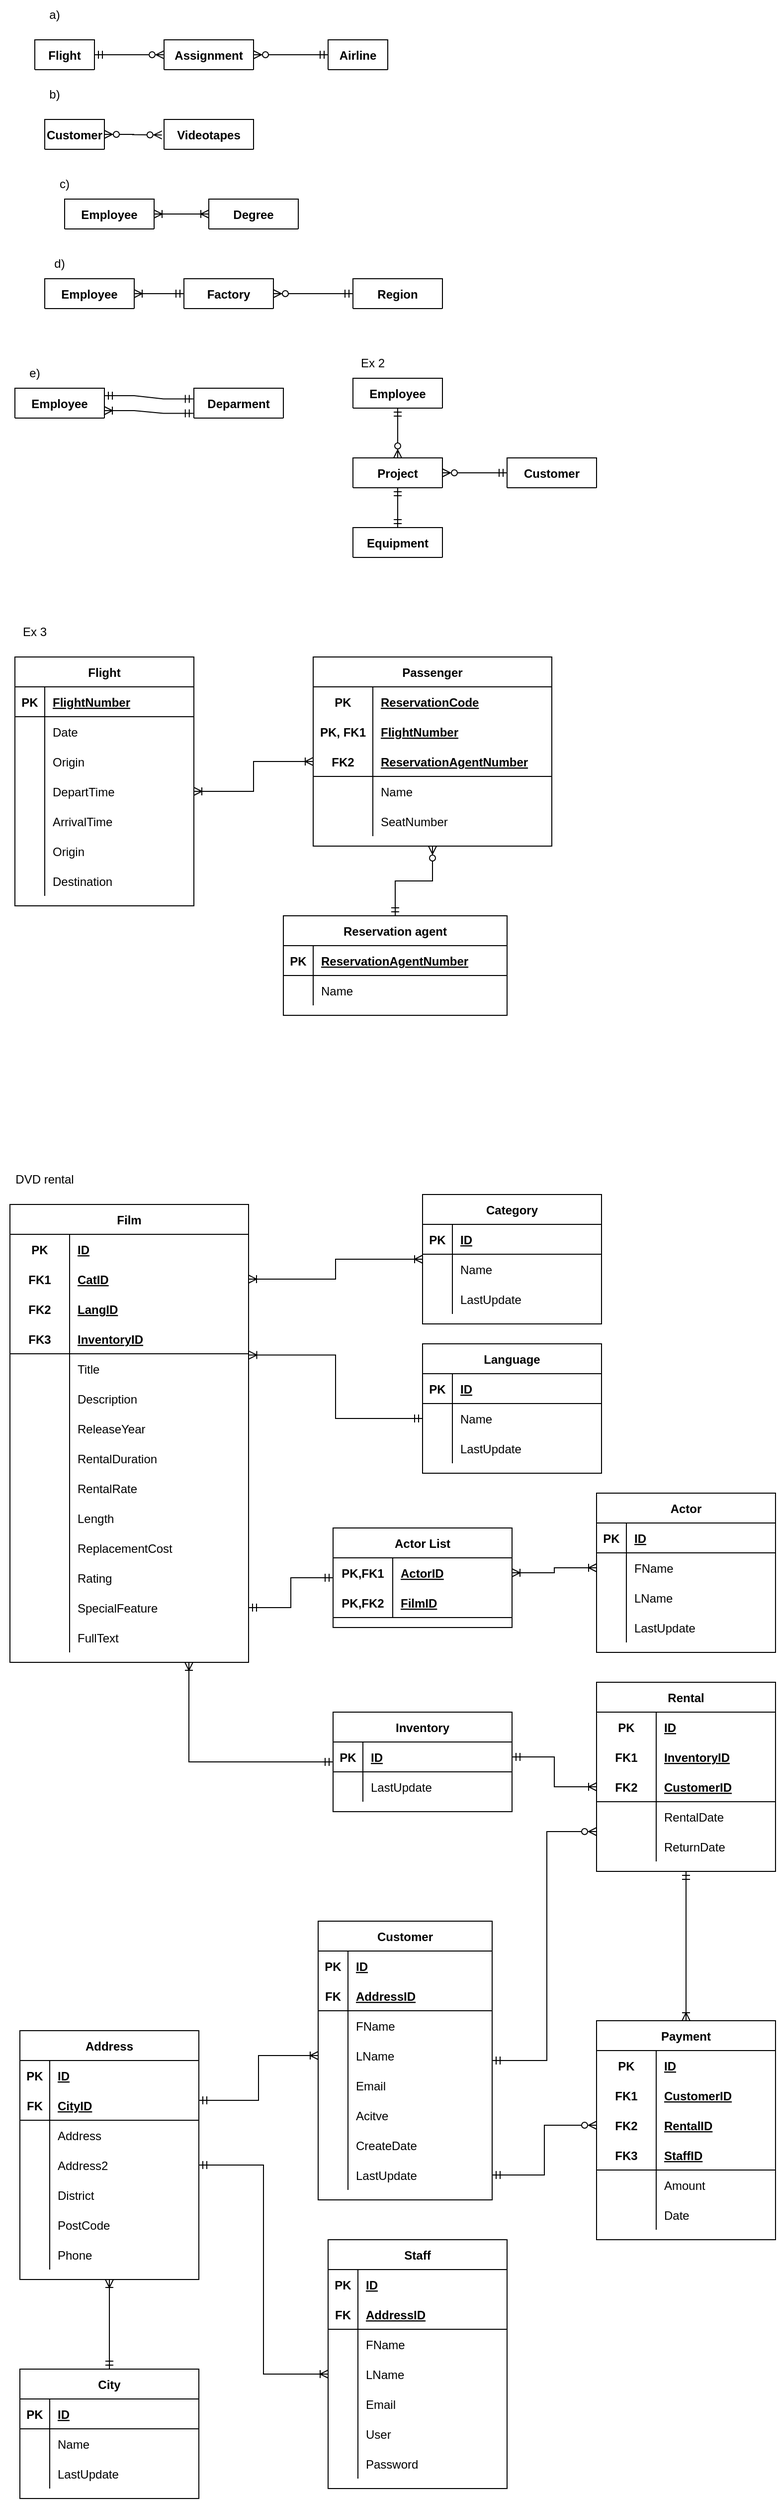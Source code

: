 <mxfile version="18.1.1" type="device"><diagram id="qqBi7s510Mgegz7JZ1q9" name="Page-1"><mxGraphModel dx="1185" dy="658" grid="1" gridSize="10" guides="1" tooltips="1" connect="1" arrows="1" fold="1" page="1" pageScale="1" pageWidth="850" pageHeight="1100" math="0" shadow="0"><root><mxCell id="0"/><mxCell id="1" parent="0"/><mxCell id="ghAQG1kDfRtiyQ2fFLqk-1" value="Flight" style="shape=table;startSize=30;container=1;collapsible=1;childLayout=tableLayout;fixedRows=1;rowLines=0;fontStyle=1;align=center;resizeLast=1;" vertex="1" collapsed="1" parent="1"><mxGeometry x="70" y="50" width="60" height="30" as="geometry"><mxRectangle x="70" y="50" width="170" height="160" as="alternateBounds"/></mxGeometry></mxCell><mxCell id="ghAQG1kDfRtiyQ2fFLqk-2" value="" style="shape=tableRow;horizontal=0;startSize=0;swimlaneHead=0;swimlaneBody=0;fillColor=none;collapsible=0;dropTarget=0;points=[[0,0.5],[1,0.5]];portConstraint=eastwest;top=0;left=0;right=0;bottom=1;strokeColor=none;" vertex="1" parent="ghAQG1kDfRtiyQ2fFLqk-1"><mxGeometry y="30" width="170" height="30" as="geometry"/></mxCell><mxCell id="ghAQG1kDfRtiyQ2fFLqk-3" value="PK" style="shape=partialRectangle;connectable=0;fillColor=none;top=0;left=0;bottom=0;right=0;fontStyle=1;overflow=hidden;" vertex="1" parent="ghAQG1kDfRtiyQ2fFLqk-2"><mxGeometry width="30" height="30" as="geometry"><mxRectangle width="30" height="30" as="alternateBounds"/></mxGeometry></mxCell><mxCell id="ghAQG1kDfRtiyQ2fFLqk-4" value="FlightID" style="shape=partialRectangle;connectable=0;fillColor=none;top=0;left=0;bottom=0;right=0;align=left;spacingLeft=6;fontStyle=5;overflow=hidden;" vertex="1" parent="ghAQG1kDfRtiyQ2fFLqk-2"><mxGeometry x="30" width="140" height="30" as="geometry"><mxRectangle width="140" height="30" as="alternateBounds"/></mxGeometry></mxCell><mxCell id="ghAQG1kDfRtiyQ2fFLqk-49" value="" style="shape=tableRow;horizontal=0;startSize=0;swimlaneHead=0;swimlaneBody=0;fillColor=none;collapsible=0;dropTarget=0;points=[[0,0.5],[1,0.5]];portConstraint=eastwest;top=0;left=0;right=0;bottom=1;strokeColor=default;" vertex="1" parent="ghAQG1kDfRtiyQ2fFLqk-1"><mxGeometry y="60" width="170" height="30" as="geometry"/></mxCell><mxCell id="ghAQG1kDfRtiyQ2fFLqk-50" value="FK" style="shape=partialRectangle;connectable=0;fillColor=none;top=0;left=0;bottom=0;right=0;fontStyle=1;overflow=hidden;" vertex="1" parent="ghAQG1kDfRtiyQ2fFLqk-49"><mxGeometry width="30" height="30" as="geometry"><mxRectangle width="30" height="30" as="alternateBounds"/></mxGeometry></mxCell><mxCell id="ghAQG1kDfRtiyQ2fFLqk-51" value="AirlineID" style="shape=partialRectangle;connectable=0;fillColor=none;top=0;left=0;bottom=0;right=0;align=left;spacingLeft=6;fontStyle=5;overflow=hidden;" vertex="1" parent="ghAQG1kDfRtiyQ2fFLqk-49"><mxGeometry x="30" width="140" height="30" as="geometry"><mxRectangle width="140" height="30" as="alternateBounds"/></mxGeometry></mxCell><mxCell id="ghAQG1kDfRtiyQ2fFLqk-5" value="" style="shape=tableRow;horizontal=0;startSize=0;swimlaneHead=0;swimlaneBody=0;fillColor=none;collapsible=0;dropTarget=0;points=[[0,0.5],[1,0.5]];portConstraint=eastwest;top=0;left=0;right=0;bottom=0;" vertex="1" parent="ghAQG1kDfRtiyQ2fFLqk-1"><mxGeometry y="90" width="170" height="30" as="geometry"/></mxCell><mxCell id="ghAQG1kDfRtiyQ2fFLqk-6" value="" style="shape=partialRectangle;connectable=0;fillColor=none;top=0;left=0;bottom=0;right=0;editable=1;overflow=hidden;" vertex="1" parent="ghAQG1kDfRtiyQ2fFLqk-5"><mxGeometry width="30" height="30" as="geometry"><mxRectangle width="30" height="30" as="alternateBounds"/></mxGeometry></mxCell><mxCell id="ghAQG1kDfRtiyQ2fFLqk-7" value="Time" style="shape=partialRectangle;connectable=0;fillColor=none;top=0;left=0;bottom=0;right=0;align=left;spacingLeft=6;overflow=hidden;" vertex="1" parent="ghAQG1kDfRtiyQ2fFLqk-5"><mxGeometry x="30" width="140" height="30" as="geometry"><mxRectangle width="140" height="30" as="alternateBounds"/></mxGeometry></mxCell><mxCell id="ghAQG1kDfRtiyQ2fFLqk-8" value="" style="shape=tableRow;horizontal=0;startSize=0;swimlaneHead=0;swimlaneBody=0;fillColor=none;collapsible=0;dropTarget=0;points=[[0,0.5],[1,0.5]];portConstraint=eastwest;top=0;left=0;right=0;bottom=0;" vertex="1" parent="ghAQG1kDfRtiyQ2fFLqk-1"><mxGeometry y="120" width="170" height="20" as="geometry"/></mxCell><mxCell id="ghAQG1kDfRtiyQ2fFLqk-9" value="" style="shape=partialRectangle;connectable=0;fillColor=none;top=0;left=0;bottom=0;right=0;editable=1;overflow=hidden;" vertex="1" parent="ghAQG1kDfRtiyQ2fFLqk-8"><mxGeometry width="30" height="20" as="geometry"><mxRectangle width="30" height="20" as="alternateBounds"/></mxGeometry></mxCell><mxCell id="ghAQG1kDfRtiyQ2fFLqk-10" value="" style="shape=partialRectangle;connectable=0;fillColor=none;top=0;left=0;bottom=0;right=0;align=left;spacingLeft=6;overflow=hidden;" vertex="1" parent="ghAQG1kDfRtiyQ2fFLqk-8"><mxGeometry x="30" width="140" height="20" as="geometry"><mxRectangle width="140" height="20" as="alternateBounds"/></mxGeometry></mxCell><mxCell id="ghAQG1kDfRtiyQ2fFLqk-11" value="" style="shape=tableRow;horizontal=0;startSize=0;swimlaneHead=0;swimlaneBody=0;fillColor=none;collapsible=0;dropTarget=0;points=[[0,0.5],[1,0.5]];portConstraint=eastwest;top=0;left=0;right=0;bottom=0;" vertex="1" parent="ghAQG1kDfRtiyQ2fFLqk-1"><mxGeometry y="140" width="170" height="20" as="geometry"/></mxCell><mxCell id="ghAQG1kDfRtiyQ2fFLqk-12" value="" style="shape=partialRectangle;connectable=0;fillColor=none;top=0;left=0;bottom=0;right=0;editable=1;overflow=hidden;" vertex="1" parent="ghAQG1kDfRtiyQ2fFLqk-11"><mxGeometry width="30" height="20" as="geometry"><mxRectangle width="30" height="20" as="alternateBounds"/></mxGeometry></mxCell><mxCell id="ghAQG1kDfRtiyQ2fFLqk-13" value="" style="shape=partialRectangle;connectable=0;fillColor=none;top=0;left=0;bottom=0;right=0;align=left;spacingLeft=6;overflow=hidden;" vertex="1" parent="ghAQG1kDfRtiyQ2fFLqk-11"><mxGeometry x="30" width="140" height="20" as="geometry"><mxRectangle width="140" height="20" as="alternateBounds"/></mxGeometry></mxCell><mxCell id="ghAQG1kDfRtiyQ2fFLqk-14" value="Airline" style="shape=table;startSize=30;container=1;collapsible=1;childLayout=tableLayout;fixedRows=1;rowLines=0;fontStyle=1;align=center;resizeLast=1;" vertex="1" collapsed="1" parent="1"><mxGeometry x="365" y="50" width="60" height="30" as="geometry"><mxRectangle x="330" y="50" width="180" height="130" as="alternateBounds"/></mxGeometry></mxCell><mxCell id="ghAQG1kDfRtiyQ2fFLqk-15" value="" style="shape=tableRow;horizontal=0;startSize=0;swimlaneHead=0;swimlaneBody=0;fillColor=none;collapsible=0;dropTarget=0;points=[[0,0.5],[1,0.5]];portConstraint=eastwest;top=0;left=0;right=0;bottom=1;" vertex="1" parent="ghAQG1kDfRtiyQ2fFLqk-14"><mxGeometry y="30" width="180" height="30" as="geometry"/></mxCell><mxCell id="ghAQG1kDfRtiyQ2fFLqk-16" value="PK" style="shape=partialRectangle;connectable=0;fillColor=none;top=0;left=0;bottom=0;right=0;fontStyle=1;overflow=hidden;" vertex="1" parent="ghAQG1kDfRtiyQ2fFLqk-15"><mxGeometry width="30" height="30" as="geometry"><mxRectangle width="30" height="30" as="alternateBounds"/></mxGeometry></mxCell><mxCell id="ghAQG1kDfRtiyQ2fFLqk-17" value="AirlineID" style="shape=partialRectangle;connectable=0;fillColor=none;top=0;left=0;bottom=0;right=0;align=left;spacingLeft=6;fontStyle=5;overflow=hidden;" vertex="1" parent="ghAQG1kDfRtiyQ2fFLqk-15"><mxGeometry x="30" width="150" height="30" as="geometry"><mxRectangle width="150" height="30" as="alternateBounds"/></mxGeometry></mxCell><mxCell id="ghAQG1kDfRtiyQ2fFLqk-18" value="" style="shape=tableRow;horizontal=0;startSize=0;swimlaneHead=0;swimlaneBody=0;fillColor=none;collapsible=0;dropTarget=0;points=[[0,0.5],[1,0.5]];portConstraint=eastwest;top=0;left=0;right=0;bottom=0;" vertex="1" parent="ghAQG1kDfRtiyQ2fFLqk-14"><mxGeometry y="60" width="180" height="30" as="geometry"/></mxCell><mxCell id="ghAQG1kDfRtiyQ2fFLqk-19" value="" style="shape=partialRectangle;connectable=0;fillColor=none;top=0;left=0;bottom=0;right=0;editable=1;overflow=hidden;" vertex="1" parent="ghAQG1kDfRtiyQ2fFLqk-18"><mxGeometry width="30" height="30" as="geometry"><mxRectangle width="30" height="30" as="alternateBounds"/></mxGeometry></mxCell><mxCell id="ghAQG1kDfRtiyQ2fFLqk-20" value="Name" style="shape=partialRectangle;connectable=0;fillColor=none;top=0;left=0;bottom=0;right=0;align=left;spacingLeft=6;overflow=hidden;" vertex="1" parent="ghAQG1kDfRtiyQ2fFLqk-18"><mxGeometry x="30" width="150" height="30" as="geometry"><mxRectangle width="150" height="30" as="alternateBounds"/></mxGeometry></mxCell><mxCell id="ghAQG1kDfRtiyQ2fFLqk-21" value="" style="shape=tableRow;horizontal=0;startSize=0;swimlaneHead=0;swimlaneBody=0;fillColor=none;collapsible=0;dropTarget=0;points=[[0,0.5],[1,0.5]];portConstraint=eastwest;top=0;left=0;right=0;bottom=0;" vertex="1" parent="ghAQG1kDfRtiyQ2fFLqk-14"><mxGeometry y="90" width="180" height="20" as="geometry"/></mxCell><mxCell id="ghAQG1kDfRtiyQ2fFLqk-22" value="" style="shape=partialRectangle;connectable=0;fillColor=none;top=0;left=0;bottom=0;right=0;editable=1;overflow=hidden;" vertex="1" parent="ghAQG1kDfRtiyQ2fFLqk-21"><mxGeometry width="30" height="20" as="geometry"><mxRectangle width="30" height="20" as="alternateBounds"/></mxGeometry></mxCell><mxCell id="ghAQG1kDfRtiyQ2fFLqk-23" value="" style="shape=partialRectangle;connectable=0;fillColor=none;top=0;left=0;bottom=0;right=0;align=left;spacingLeft=6;overflow=hidden;" vertex="1" parent="ghAQG1kDfRtiyQ2fFLqk-21"><mxGeometry x="30" width="150" height="20" as="geometry"><mxRectangle width="150" height="20" as="alternateBounds"/></mxGeometry></mxCell><mxCell id="ghAQG1kDfRtiyQ2fFLqk-24" value="" style="shape=tableRow;horizontal=0;startSize=0;swimlaneHead=0;swimlaneBody=0;fillColor=none;collapsible=0;dropTarget=0;points=[[0,0.5],[1,0.5]];portConstraint=eastwest;top=0;left=0;right=0;bottom=0;" vertex="1" parent="ghAQG1kDfRtiyQ2fFLqk-14"><mxGeometry y="110" width="180" height="20" as="geometry"/></mxCell><mxCell id="ghAQG1kDfRtiyQ2fFLqk-25" value="" style="shape=partialRectangle;connectable=0;fillColor=none;top=0;left=0;bottom=0;right=0;editable=1;overflow=hidden;" vertex="1" parent="ghAQG1kDfRtiyQ2fFLqk-24"><mxGeometry width="30" height="20" as="geometry"><mxRectangle width="30" height="20" as="alternateBounds"/></mxGeometry></mxCell><mxCell id="ghAQG1kDfRtiyQ2fFLqk-26" value="" style="shape=partialRectangle;connectable=0;fillColor=none;top=0;left=0;bottom=0;right=0;align=left;spacingLeft=6;overflow=hidden;" vertex="1" parent="ghAQG1kDfRtiyQ2fFLqk-24"><mxGeometry x="30" width="150" height="20" as="geometry"><mxRectangle width="150" height="20" as="alternateBounds"/></mxGeometry></mxCell><mxCell id="ghAQG1kDfRtiyQ2fFLqk-30" value="Employee" style="shape=table;startSize=30;container=1;collapsible=1;childLayout=tableLayout;fixedRows=1;rowLines=0;fontStyle=1;align=center;resizeLast=1;" vertex="1" collapsed="1" parent="1"><mxGeometry x="100" y="210" width="90" height="30" as="geometry"><mxRectangle x="90" y="240" width="180" height="160" as="alternateBounds"/></mxGeometry></mxCell><mxCell id="ghAQG1kDfRtiyQ2fFLqk-31" value="" style="shape=tableRow;horizontal=0;startSize=0;swimlaneHead=0;swimlaneBody=0;fillColor=none;collapsible=0;dropTarget=0;points=[[0,0.5],[1,0.5]];portConstraint=eastwest;top=0;left=0;right=0;bottom=1;" vertex="1" parent="ghAQG1kDfRtiyQ2fFLqk-30"><mxGeometry y="30" width="180" height="30" as="geometry"/></mxCell><mxCell id="ghAQG1kDfRtiyQ2fFLqk-32" value="PK" style="shape=partialRectangle;connectable=0;fillColor=none;top=0;left=0;bottom=0;right=0;fontStyle=1;overflow=hidden;" vertex="1" parent="ghAQG1kDfRtiyQ2fFLqk-31"><mxGeometry width="30" height="30" as="geometry"><mxRectangle width="30" height="30" as="alternateBounds"/></mxGeometry></mxCell><mxCell id="ghAQG1kDfRtiyQ2fFLqk-33" value="CustomerID" style="shape=partialRectangle;connectable=0;fillColor=none;top=0;left=0;bottom=0;right=0;align=left;spacingLeft=6;fontStyle=5;overflow=hidden;" vertex="1" parent="ghAQG1kDfRtiyQ2fFLqk-31"><mxGeometry x="30" width="150" height="30" as="geometry"><mxRectangle width="150" height="30" as="alternateBounds"/></mxGeometry></mxCell><mxCell id="ghAQG1kDfRtiyQ2fFLqk-34" value="" style="shape=tableRow;horizontal=0;startSize=0;swimlaneHead=0;swimlaneBody=0;fillColor=none;collapsible=0;dropTarget=0;points=[[0,0.5],[1,0.5]];portConstraint=eastwest;top=0;left=0;right=0;bottom=0;" vertex="1" parent="ghAQG1kDfRtiyQ2fFLqk-30"><mxGeometry y="60" width="180" height="30" as="geometry"/></mxCell><mxCell id="ghAQG1kDfRtiyQ2fFLqk-35" value="" style="shape=partialRectangle;connectable=0;fillColor=none;top=0;left=0;bottom=0;right=0;editable=1;overflow=hidden;" vertex="1" parent="ghAQG1kDfRtiyQ2fFLqk-34"><mxGeometry width="30" height="30" as="geometry"><mxRectangle width="30" height="30" as="alternateBounds"/></mxGeometry></mxCell><mxCell id="ghAQG1kDfRtiyQ2fFLqk-36" value="Row 1" style="shape=partialRectangle;connectable=0;fillColor=none;top=0;left=0;bottom=0;right=0;align=left;spacingLeft=6;overflow=hidden;" vertex="1" parent="ghAQG1kDfRtiyQ2fFLqk-34"><mxGeometry x="30" width="150" height="30" as="geometry"><mxRectangle width="150" height="30" as="alternateBounds"/></mxGeometry></mxCell><mxCell id="ghAQG1kDfRtiyQ2fFLqk-37" value="" style="shape=tableRow;horizontal=0;startSize=0;swimlaneHead=0;swimlaneBody=0;fillColor=none;collapsible=0;dropTarget=0;points=[[0,0.5],[1,0.5]];portConstraint=eastwest;top=0;left=0;right=0;bottom=0;" vertex="1" parent="ghAQG1kDfRtiyQ2fFLqk-30"><mxGeometry y="90" width="180" height="30" as="geometry"/></mxCell><mxCell id="ghAQG1kDfRtiyQ2fFLqk-38" value="" style="shape=partialRectangle;connectable=0;fillColor=none;top=0;left=0;bottom=0;right=0;editable=1;overflow=hidden;" vertex="1" parent="ghAQG1kDfRtiyQ2fFLqk-37"><mxGeometry width="30" height="30" as="geometry"><mxRectangle width="30" height="30" as="alternateBounds"/></mxGeometry></mxCell><mxCell id="ghAQG1kDfRtiyQ2fFLqk-39" value="Row 2" style="shape=partialRectangle;connectable=0;fillColor=none;top=0;left=0;bottom=0;right=0;align=left;spacingLeft=6;overflow=hidden;" vertex="1" parent="ghAQG1kDfRtiyQ2fFLqk-37"><mxGeometry x="30" width="150" height="30" as="geometry"><mxRectangle width="150" height="30" as="alternateBounds"/></mxGeometry></mxCell><mxCell id="ghAQG1kDfRtiyQ2fFLqk-40" value="" style="shape=tableRow;horizontal=0;startSize=0;swimlaneHead=0;swimlaneBody=0;fillColor=none;collapsible=0;dropTarget=0;points=[[0,0.5],[1,0.5]];portConstraint=eastwest;top=0;left=0;right=0;bottom=0;" vertex="1" parent="ghAQG1kDfRtiyQ2fFLqk-30"><mxGeometry y="120" width="180" height="30" as="geometry"/></mxCell><mxCell id="ghAQG1kDfRtiyQ2fFLqk-41" value="" style="shape=partialRectangle;connectable=0;fillColor=none;top=0;left=0;bottom=0;right=0;editable=1;overflow=hidden;" vertex="1" parent="ghAQG1kDfRtiyQ2fFLqk-40"><mxGeometry width="30" height="30" as="geometry"><mxRectangle width="30" height="30" as="alternateBounds"/></mxGeometry></mxCell><mxCell id="ghAQG1kDfRtiyQ2fFLqk-42" value="Row 3" style="shape=partialRectangle;connectable=0;fillColor=none;top=0;left=0;bottom=0;right=0;align=left;spacingLeft=6;overflow=hidden;" vertex="1" parent="ghAQG1kDfRtiyQ2fFLqk-40"><mxGeometry x="30" width="150" height="30" as="geometry"><mxRectangle width="150" height="30" as="alternateBounds"/></mxGeometry></mxCell><mxCell id="ghAQG1kDfRtiyQ2fFLqk-52" value="Assignment" style="shape=table;startSize=30;container=1;collapsible=1;childLayout=tableLayout;fixedRows=1;rowLines=0;fontStyle=1;align=center;resizeLast=1;labelBorderColor=none;strokeColor=default;" vertex="1" collapsed="1" parent="1"><mxGeometry x="200" y="50" width="90" height="30" as="geometry"><mxRectangle x="180" y="60" width="180" height="160" as="alternateBounds"/></mxGeometry></mxCell><mxCell id="ghAQG1kDfRtiyQ2fFLqk-53" value="" style="shape=tableRow;horizontal=0;startSize=0;swimlaneHead=0;swimlaneBody=0;fillColor=none;collapsible=0;dropTarget=0;points=[[0,0.5],[1,0.5]];portConstraint=eastwest;top=0;left=0;right=0;bottom=1;labelBorderColor=none;strokeColor=default;" vertex="1" parent="ghAQG1kDfRtiyQ2fFLqk-52"><mxGeometry y="30" width="180" height="30" as="geometry"/></mxCell><mxCell id="ghAQG1kDfRtiyQ2fFLqk-54" value="PK" style="shape=partialRectangle;connectable=0;fillColor=none;top=0;left=0;bottom=0;right=0;fontStyle=1;overflow=hidden;labelBorderColor=none;strokeColor=default;" vertex="1" parent="ghAQG1kDfRtiyQ2fFLqk-53"><mxGeometry width="30" height="30" as="geometry"><mxRectangle width="30" height="30" as="alternateBounds"/></mxGeometry></mxCell><mxCell id="ghAQG1kDfRtiyQ2fFLqk-55" value="UniqueID" style="shape=partialRectangle;connectable=0;fillColor=none;top=0;left=0;bottom=0;right=0;align=left;spacingLeft=6;fontStyle=5;overflow=hidden;labelBorderColor=none;strokeColor=default;" vertex="1" parent="ghAQG1kDfRtiyQ2fFLqk-53"><mxGeometry x="30" width="150" height="30" as="geometry"><mxRectangle width="150" height="30" as="alternateBounds"/></mxGeometry></mxCell><mxCell id="ghAQG1kDfRtiyQ2fFLqk-56" value="" style="shape=tableRow;horizontal=0;startSize=0;swimlaneHead=0;swimlaneBody=0;fillColor=none;collapsible=0;dropTarget=0;points=[[0,0.5],[1,0.5]];portConstraint=eastwest;top=0;left=0;right=0;bottom=0;labelBorderColor=none;strokeColor=default;" vertex="1" parent="ghAQG1kDfRtiyQ2fFLqk-52"><mxGeometry y="60" width="180" height="30" as="geometry"/></mxCell><mxCell id="ghAQG1kDfRtiyQ2fFLqk-57" value="" style="shape=partialRectangle;connectable=0;fillColor=none;top=0;left=0;bottom=0;right=0;editable=1;overflow=hidden;labelBorderColor=none;strokeColor=default;" vertex="1" parent="ghAQG1kDfRtiyQ2fFLqk-56"><mxGeometry width="30" height="30" as="geometry"><mxRectangle width="30" height="30" as="alternateBounds"/></mxGeometry></mxCell><mxCell id="ghAQG1kDfRtiyQ2fFLqk-58" value="Row 1" style="shape=partialRectangle;connectable=0;fillColor=none;top=0;left=0;bottom=0;right=0;align=left;spacingLeft=6;overflow=hidden;labelBorderColor=none;strokeColor=default;" vertex="1" parent="ghAQG1kDfRtiyQ2fFLqk-56"><mxGeometry x="30" width="150" height="30" as="geometry"><mxRectangle width="150" height="30" as="alternateBounds"/></mxGeometry></mxCell><mxCell id="ghAQG1kDfRtiyQ2fFLqk-59" value="" style="shape=tableRow;horizontal=0;startSize=0;swimlaneHead=0;swimlaneBody=0;fillColor=none;collapsible=0;dropTarget=0;points=[[0,0.5],[1,0.5]];portConstraint=eastwest;top=0;left=0;right=0;bottom=0;labelBorderColor=none;strokeColor=default;" vertex="1" parent="ghAQG1kDfRtiyQ2fFLqk-52"><mxGeometry y="90" width="180" height="30" as="geometry"/></mxCell><mxCell id="ghAQG1kDfRtiyQ2fFLqk-60" value="" style="shape=partialRectangle;connectable=0;fillColor=none;top=0;left=0;bottom=0;right=0;editable=1;overflow=hidden;labelBorderColor=none;strokeColor=default;" vertex="1" parent="ghAQG1kDfRtiyQ2fFLqk-59"><mxGeometry width="30" height="30" as="geometry"><mxRectangle width="30" height="30" as="alternateBounds"/></mxGeometry></mxCell><mxCell id="ghAQG1kDfRtiyQ2fFLqk-61" value="Row 2" style="shape=partialRectangle;connectable=0;fillColor=none;top=0;left=0;bottom=0;right=0;align=left;spacingLeft=6;overflow=hidden;labelBorderColor=none;strokeColor=default;" vertex="1" parent="ghAQG1kDfRtiyQ2fFLqk-59"><mxGeometry x="30" width="150" height="30" as="geometry"><mxRectangle width="150" height="30" as="alternateBounds"/></mxGeometry></mxCell><mxCell id="ghAQG1kDfRtiyQ2fFLqk-62" value="" style="shape=tableRow;horizontal=0;startSize=0;swimlaneHead=0;swimlaneBody=0;fillColor=none;collapsible=0;dropTarget=0;points=[[0,0.5],[1,0.5]];portConstraint=eastwest;top=0;left=0;right=0;bottom=0;labelBorderColor=none;strokeColor=default;" vertex="1" parent="ghAQG1kDfRtiyQ2fFLqk-52"><mxGeometry y="120" width="180" height="30" as="geometry"/></mxCell><mxCell id="ghAQG1kDfRtiyQ2fFLqk-63" value="" style="shape=partialRectangle;connectable=0;fillColor=none;top=0;left=0;bottom=0;right=0;editable=1;overflow=hidden;labelBorderColor=none;strokeColor=default;" vertex="1" parent="ghAQG1kDfRtiyQ2fFLqk-62"><mxGeometry width="30" height="30" as="geometry"><mxRectangle width="30" height="30" as="alternateBounds"/></mxGeometry></mxCell><mxCell id="ghAQG1kDfRtiyQ2fFLqk-64" value="Row 3" style="shape=partialRectangle;connectable=0;fillColor=none;top=0;left=0;bottom=0;right=0;align=left;spacingLeft=6;overflow=hidden;labelBorderColor=none;strokeColor=default;" vertex="1" parent="ghAQG1kDfRtiyQ2fFLqk-62"><mxGeometry x="30" width="150" height="30" as="geometry"><mxRectangle width="150" height="30" as="alternateBounds"/></mxGeometry></mxCell><mxCell id="ghAQG1kDfRtiyQ2fFLqk-65" value="" style="edgeStyle=entityRelationEdgeStyle;fontSize=12;html=1;endArrow=ERzeroToMany;startArrow=ERmandOne;rounded=0;exitX=1;exitY=0.5;exitDx=0;exitDy=0;entryX=0;entryY=0.5;entryDx=0;entryDy=0;" edge="1" parent="1" source="ghAQG1kDfRtiyQ2fFLqk-1" target="ghAQG1kDfRtiyQ2fFLqk-52"><mxGeometry width="100" height="100" relative="1" as="geometry"><mxPoint x="130" y="200" as="sourcePoint"/><mxPoint x="230" y="100" as="targetPoint"/></mxGeometry></mxCell><mxCell id="ghAQG1kDfRtiyQ2fFLqk-66" value="" style="edgeStyle=entityRelationEdgeStyle;fontSize=12;html=1;endArrow=ERzeroToMany;startArrow=ERmandOne;rounded=0;exitX=0;exitY=0.5;exitDx=0;exitDy=0;entryX=1;entryY=0.5;entryDx=0;entryDy=0;" edge="1" parent="1" source="ghAQG1kDfRtiyQ2fFLqk-14" target="ghAQG1kDfRtiyQ2fFLqk-52"><mxGeometry width="100" height="100" relative="1" as="geometry"><mxPoint x="300" y="120" as="sourcePoint"/><mxPoint x="370" y="120" as="targetPoint"/></mxGeometry></mxCell><mxCell id="ghAQG1kDfRtiyQ2fFLqk-67" value="Customer" style="shape=table;startSize=30;container=1;collapsible=1;childLayout=tableLayout;fixedRows=1;rowLines=0;fontStyle=1;align=center;resizeLast=1;labelBorderColor=none;strokeColor=default;" vertex="1" collapsed="1" parent="1"><mxGeometry x="80" y="130" width="60" height="30" as="geometry"><mxRectangle x="155" y="130" width="180" height="160" as="alternateBounds"/></mxGeometry></mxCell><mxCell id="ghAQG1kDfRtiyQ2fFLqk-68" value="" style="shape=tableRow;horizontal=0;startSize=0;swimlaneHead=0;swimlaneBody=0;fillColor=none;collapsible=0;dropTarget=0;points=[[0,0.5],[1,0.5]];portConstraint=eastwest;top=0;left=0;right=0;bottom=1;labelBorderColor=none;strokeColor=default;" vertex="1" parent="ghAQG1kDfRtiyQ2fFLqk-67"><mxGeometry y="30" width="180" height="30" as="geometry"/></mxCell><mxCell id="ghAQG1kDfRtiyQ2fFLqk-69" value="PK" style="shape=partialRectangle;connectable=0;fillColor=none;top=0;left=0;bottom=0;right=0;fontStyle=1;overflow=hidden;labelBorderColor=none;strokeColor=default;" vertex="1" parent="ghAQG1kDfRtiyQ2fFLqk-68"><mxGeometry width="30" height="30" as="geometry"><mxRectangle width="30" height="30" as="alternateBounds"/></mxGeometry></mxCell><mxCell id="ghAQG1kDfRtiyQ2fFLqk-70" value="UniqueID" style="shape=partialRectangle;connectable=0;fillColor=none;top=0;left=0;bottom=0;right=0;align=left;spacingLeft=6;fontStyle=5;overflow=hidden;labelBorderColor=none;strokeColor=default;" vertex="1" parent="ghAQG1kDfRtiyQ2fFLqk-68"><mxGeometry x="30" width="150" height="30" as="geometry"><mxRectangle width="150" height="30" as="alternateBounds"/></mxGeometry></mxCell><mxCell id="ghAQG1kDfRtiyQ2fFLqk-71" value="" style="shape=tableRow;horizontal=0;startSize=0;swimlaneHead=0;swimlaneBody=0;fillColor=none;collapsible=0;dropTarget=0;points=[[0,0.5],[1,0.5]];portConstraint=eastwest;top=0;left=0;right=0;bottom=0;labelBorderColor=none;strokeColor=default;" vertex="1" parent="ghAQG1kDfRtiyQ2fFLqk-67"><mxGeometry y="60" width="180" height="30" as="geometry"/></mxCell><mxCell id="ghAQG1kDfRtiyQ2fFLqk-72" value="" style="shape=partialRectangle;connectable=0;fillColor=none;top=0;left=0;bottom=0;right=0;editable=1;overflow=hidden;labelBorderColor=none;strokeColor=default;" vertex="1" parent="ghAQG1kDfRtiyQ2fFLqk-71"><mxGeometry width="30" height="30" as="geometry"><mxRectangle width="30" height="30" as="alternateBounds"/></mxGeometry></mxCell><mxCell id="ghAQG1kDfRtiyQ2fFLqk-73" value="Row 1" style="shape=partialRectangle;connectable=0;fillColor=none;top=0;left=0;bottom=0;right=0;align=left;spacingLeft=6;overflow=hidden;labelBorderColor=none;strokeColor=default;" vertex="1" parent="ghAQG1kDfRtiyQ2fFLqk-71"><mxGeometry x="30" width="150" height="30" as="geometry"><mxRectangle width="150" height="30" as="alternateBounds"/></mxGeometry></mxCell><mxCell id="ghAQG1kDfRtiyQ2fFLqk-74" value="" style="shape=tableRow;horizontal=0;startSize=0;swimlaneHead=0;swimlaneBody=0;fillColor=none;collapsible=0;dropTarget=0;points=[[0,0.5],[1,0.5]];portConstraint=eastwest;top=0;left=0;right=0;bottom=0;labelBorderColor=none;strokeColor=default;" vertex="1" parent="ghAQG1kDfRtiyQ2fFLqk-67"><mxGeometry y="90" width="180" height="30" as="geometry"/></mxCell><mxCell id="ghAQG1kDfRtiyQ2fFLqk-75" value="" style="shape=partialRectangle;connectable=0;fillColor=none;top=0;left=0;bottom=0;right=0;editable=1;overflow=hidden;labelBorderColor=none;strokeColor=default;" vertex="1" parent="ghAQG1kDfRtiyQ2fFLqk-74"><mxGeometry width="30" height="30" as="geometry"><mxRectangle width="30" height="30" as="alternateBounds"/></mxGeometry></mxCell><mxCell id="ghAQG1kDfRtiyQ2fFLqk-76" value="Row 2" style="shape=partialRectangle;connectable=0;fillColor=none;top=0;left=0;bottom=0;right=0;align=left;spacingLeft=6;overflow=hidden;labelBorderColor=none;strokeColor=default;" vertex="1" parent="ghAQG1kDfRtiyQ2fFLqk-74"><mxGeometry x="30" width="150" height="30" as="geometry"><mxRectangle width="150" height="30" as="alternateBounds"/></mxGeometry></mxCell><mxCell id="ghAQG1kDfRtiyQ2fFLqk-77" value="" style="shape=tableRow;horizontal=0;startSize=0;swimlaneHead=0;swimlaneBody=0;fillColor=none;collapsible=0;dropTarget=0;points=[[0,0.5],[1,0.5]];portConstraint=eastwest;top=0;left=0;right=0;bottom=0;labelBorderColor=none;strokeColor=default;" vertex="1" parent="ghAQG1kDfRtiyQ2fFLqk-67"><mxGeometry y="120" width="180" height="30" as="geometry"/></mxCell><mxCell id="ghAQG1kDfRtiyQ2fFLqk-78" value="" style="shape=partialRectangle;connectable=0;fillColor=none;top=0;left=0;bottom=0;right=0;editable=1;overflow=hidden;labelBorderColor=none;strokeColor=default;" vertex="1" parent="ghAQG1kDfRtiyQ2fFLqk-77"><mxGeometry width="30" height="30" as="geometry"><mxRectangle width="30" height="30" as="alternateBounds"/></mxGeometry></mxCell><mxCell id="ghAQG1kDfRtiyQ2fFLqk-79" value="Row 3" style="shape=partialRectangle;connectable=0;fillColor=none;top=0;left=0;bottom=0;right=0;align=left;spacingLeft=6;overflow=hidden;labelBorderColor=none;strokeColor=default;" vertex="1" parent="ghAQG1kDfRtiyQ2fFLqk-77"><mxGeometry x="30" width="150" height="30" as="geometry"><mxRectangle width="150" height="30" as="alternateBounds"/></mxGeometry></mxCell><mxCell id="ghAQG1kDfRtiyQ2fFLqk-80" value="Videotapes" style="shape=table;startSize=30;container=1;collapsible=1;childLayout=tableLayout;fixedRows=1;rowLines=0;fontStyle=1;align=center;resizeLast=1;labelBorderColor=none;strokeColor=default;" vertex="1" collapsed="1" parent="1"><mxGeometry x="200" y="130" width="90" height="30" as="geometry"><mxRectangle x="230" y="140" width="180" height="160" as="alternateBounds"/></mxGeometry></mxCell><mxCell id="ghAQG1kDfRtiyQ2fFLqk-81" value="" style="shape=tableRow;horizontal=0;startSize=0;swimlaneHead=0;swimlaneBody=0;fillColor=none;collapsible=0;dropTarget=0;points=[[0,0.5],[1,0.5]];portConstraint=eastwest;top=0;left=0;right=0;bottom=1;labelBorderColor=none;strokeColor=default;" vertex="1" parent="ghAQG1kDfRtiyQ2fFLqk-80"><mxGeometry y="30" width="180" height="30" as="geometry"/></mxCell><mxCell id="ghAQG1kDfRtiyQ2fFLqk-82" value="PK" style="shape=partialRectangle;connectable=0;fillColor=none;top=0;left=0;bottom=0;right=0;fontStyle=1;overflow=hidden;labelBorderColor=none;strokeColor=default;" vertex="1" parent="ghAQG1kDfRtiyQ2fFLqk-81"><mxGeometry width="30" height="30" as="geometry"><mxRectangle width="30" height="30" as="alternateBounds"/></mxGeometry></mxCell><mxCell id="ghAQG1kDfRtiyQ2fFLqk-83" value="UniqueID" style="shape=partialRectangle;connectable=0;fillColor=none;top=0;left=0;bottom=0;right=0;align=left;spacingLeft=6;fontStyle=5;overflow=hidden;labelBorderColor=none;strokeColor=default;" vertex="1" parent="ghAQG1kDfRtiyQ2fFLqk-81"><mxGeometry x="30" width="150" height="30" as="geometry"><mxRectangle width="150" height="30" as="alternateBounds"/></mxGeometry></mxCell><mxCell id="ghAQG1kDfRtiyQ2fFLqk-84" value="" style="shape=tableRow;horizontal=0;startSize=0;swimlaneHead=0;swimlaneBody=0;fillColor=none;collapsible=0;dropTarget=0;points=[[0,0.5],[1,0.5]];portConstraint=eastwest;top=0;left=0;right=0;bottom=0;labelBorderColor=none;strokeColor=default;" vertex="1" parent="ghAQG1kDfRtiyQ2fFLqk-80"><mxGeometry y="60" width="180" height="30" as="geometry"/></mxCell><mxCell id="ghAQG1kDfRtiyQ2fFLqk-85" value="" style="shape=partialRectangle;connectable=0;fillColor=none;top=0;left=0;bottom=0;right=0;editable=1;overflow=hidden;labelBorderColor=none;strokeColor=default;" vertex="1" parent="ghAQG1kDfRtiyQ2fFLqk-84"><mxGeometry width="30" height="30" as="geometry"><mxRectangle width="30" height="30" as="alternateBounds"/></mxGeometry></mxCell><mxCell id="ghAQG1kDfRtiyQ2fFLqk-86" value="Row 1" style="shape=partialRectangle;connectable=0;fillColor=none;top=0;left=0;bottom=0;right=0;align=left;spacingLeft=6;overflow=hidden;labelBorderColor=none;strokeColor=default;" vertex="1" parent="ghAQG1kDfRtiyQ2fFLqk-84"><mxGeometry x="30" width="150" height="30" as="geometry"><mxRectangle width="150" height="30" as="alternateBounds"/></mxGeometry></mxCell><mxCell id="ghAQG1kDfRtiyQ2fFLqk-87" value="" style="shape=tableRow;horizontal=0;startSize=0;swimlaneHead=0;swimlaneBody=0;fillColor=none;collapsible=0;dropTarget=0;points=[[0,0.5],[1,0.5]];portConstraint=eastwest;top=0;left=0;right=0;bottom=0;labelBorderColor=none;strokeColor=default;" vertex="1" parent="ghAQG1kDfRtiyQ2fFLqk-80"><mxGeometry y="90" width="180" height="30" as="geometry"/></mxCell><mxCell id="ghAQG1kDfRtiyQ2fFLqk-88" value="" style="shape=partialRectangle;connectable=0;fillColor=none;top=0;left=0;bottom=0;right=0;editable=1;overflow=hidden;labelBorderColor=none;strokeColor=default;" vertex="1" parent="ghAQG1kDfRtiyQ2fFLqk-87"><mxGeometry width="30" height="30" as="geometry"><mxRectangle width="30" height="30" as="alternateBounds"/></mxGeometry></mxCell><mxCell id="ghAQG1kDfRtiyQ2fFLqk-89" value="Row 2" style="shape=partialRectangle;connectable=0;fillColor=none;top=0;left=0;bottom=0;right=0;align=left;spacingLeft=6;overflow=hidden;labelBorderColor=none;strokeColor=default;" vertex="1" parent="ghAQG1kDfRtiyQ2fFLqk-87"><mxGeometry x="30" width="150" height="30" as="geometry"><mxRectangle width="150" height="30" as="alternateBounds"/></mxGeometry></mxCell><mxCell id="ghAQG1kDfRtiyQ2fFLqk-90" value="" style="shape=tableRow;horizontal=0;startSize=0;swimlaneHead=0;swimlaneBody=0;fillColor=none;collapsible=0;dropTarget=0;points=[[0,0.5],[1,0.5]];portConstraint=eastwest;top=0;left=0;right=0;bottom=0;labelBorderColor=none;strokeColor=default;" vertex="1" parent="ghAQG1kDfRtiyQ2fFLqk-80"><mxGeometry y="120" width="180" height="30" as="geometry"/></mxCell><mxCell id="ghAQG1kDfRtiyQ2fFLqk-91" value="" style="shape=partialRectangle;connectable=0;fillColor=none;top=0;left=0;bottom=0;right=0;editable=1;overflow=hidden;labelBorderColor=none;strokeColor=default;" vertex="1" parent="ghAQG1kDfRtiyQ2fFLqk-90"><mxGeometry width="30" height="30" as="geometry"><mxRectangle width="30" height="30" as="alternateBounds"/></mxGeometry></mxCell><mxCell id="ghAQG1kDfRtiyQ2fFLqk-92" value="Row 3" style="shape=partialRectangle;connectable=0;fillColor=none;top=0;left=0;bottom=0;right=0;align=left;spacingLeft=6;overflow=hidden;labelBorderColor=none;strokeColor=default;" vertex="1" parent="ghAQG1kDfRtiyQ2fFLqk-90"><mxGeometry x="30" width="150" height="30" as="geometry"><mxRectangle width="150" height="30" as="alternateBounds"/></mxGeometry></mxCell><mxCell id="ghAQG1kDfRtiyQ2fFLqk-93" value="" style="edgeStyle=entityRelationEdgeStyle;fontSize=12;html=1;endArrow=ERzeroToMany;endFill=1;startArrow=ERzeroToMany;rounded=0;exitX=1;exitY=0.5;exitDx=0;exitDy=0;entryX=-0.024;entryY=0.52;entryDx=0;entryDy=0;entryPerimeter=0;" edge="1" parent="1" source="ghAQG1kDfRtiyQ2fFLqk-67" target="ghAQG1kDfRtiyQ2fFLqk-80"><mxGeometry width="100" height="100" relative="1" as="geometry"><mxPoint x="160" y="280" as="sourcePoint"/><mxPoint x="260" y="180" as="targetPoint"/></mxGeometry></mxCell><mxCell id="ghAQG1kDfRtiyQ2fFLqk-94" value="Degree" style="shape=table;startSize=30;container=1;collapsible=1;childLayout=tableLayout;fixedRows=1;rowLines=0;fontStyle=1;align=center;resizeLast=1;" vertex="1" collapsed="1" parent="1"><mxGeometry x="245" y="210" width="90" height="30" as="geometry"><mxRectangle x="90" y="240" width="180" height="160" as="alternateBounds"/></mxGeometry></mxCell><mxCell id="ghAQG1kDfRtiyQ2fFLqk-95" value="" style="shape=tableRow;horizontal=0;startSize=0;swimlaneHead=0;swimlaneBody=0;fillColor=none;collapsible=0;dropTarget=0;points=[[0,0.5],[1,0.5]];portConstraint=eastwest;top=0;left=0;right=0;bottom=1;" vertex="1" parent="ghAQG1kDfRtiyQ2fFLqk-94"><mxGeometry y="30" width="180" height="30" as="geometry"/></mxCell><mxCell id="ghAQG1kDfRtiyQ2fFLqk-96" value="PK" style="shape=partialRectangle;connectable=0;fillColor=none;top=0;left=0;bottom=0;right=0;fontStyle=1;overflow=hidden;" vertex="1" parent="ghAQG1kDfRtiyQ2fFLqk-95"><mxGeometry width="30" height="30" as="geometry"><mxRectangle width="30" height="30" as="alternateBounds"/></mxGeometry></mxCell><mxCell id="ghAQG1kDfRtiyQ2fFLqk-97" value="CustomerID" style="shape=partialRectangle;connectable=0;fillColor=none;top=0;left=0;bottom=0;right=0;align=left;spacingLeft=6;fontStyle=5;overflow=hidden;" vertex="1" parent="ghAQG1kDfRtiyQ2fFLqk-95"><mxGeometry x="30" width="150" height="30" as="geometry"><mxRectangle width="150" height="30" as="alternateBounds"/></mxGeometry></mxCell><mxCell id="ghAQG1kDfRtiyQ2fFLqk-98" value="" style="shape=tableRow;horizontal=0;startSize=0;swimlaneHead=0;swimlaneBody=0;fillColor=none;collapsible=0;dropTarget=0;points=[[0,0.5],[1,0.5]];portConstraint=eastwest;top=0;left=0;right=0;bottom=0;" vertex="1" parent="ghAQG1kDfRtiyQ2fFLqk-94"><mxGeometry y="60" width="180" height="30" as="geometry"/></mxCell><mxCell id="ghAQG1kDfRtiyQ2fFLqk-99" value="" style="shape=partialRectangle;connectable=0;fillColor=none;top=0;left=0;bottom=0;right=0;editable=1;overflow=hidden;" vertex="1" parent="ghAQG1kDfRtiyQ2fFLqk-98"><mxGeometry width="30" height="30" as="geometry"><mxRectangle width="30" height="30" as="alternateBounds"/></mxGeometry></mxCell><mxCell id="ghAQG1kDfRtiyQ2fFLqk-100" value="Row 1" style="shape=partialRectangle;connectable=0;fillColor=none;top=0;left=0;bottom=0;right=0;align=left;spacingLeft=6;overflow=hidden;" vertex="1" parent="ghAQG1kDfRtiyQ2fFLqk-98"><mxGeometry x="30" width="150" height="30" as="geometry"><mxRectangle width="150" height="30" as="alternateBounds"/></mxGeometry></mxCell><mxCell id="ghAQG1kDfRtiyQ2fFLqk-101" value="" style="shape=tableRow;horizontal=0;startSize=0;swimlaneHead=0;swimlaneBody=0;fillColor=none;collapsible=0;dropTarget=0;points=[[0,0.5],[1,0.5]];portConstraint=eastwest;top=0;left=0;right=0;bottom=0;" vertex="1" parent="ghAQG1kDfRtiyQ2fFLqk-94"><mxGeometry y="90" width="180" height="30" as="geometry"/></mxCell><mxCell id="ghAQG1kDfRtiyQ2fFLqk-102" value="" style="shape=partialRectangle;connectable=0;fillColor=none;top=0;left=0;bottom=0;right=0;editable=1;overflow=hidden;" vertex="1" parent="ghAQG1kDfRtiyQ2fFLqk-101"><mxGeometry width="30" height="30" as="geometry"><mxRectangle width="30" height="30" as="alternateBounds"/></mxGeometry></mxCell><mxCell id="ghAQG1kDfRtiyQ2fFLqk-103" value="Row 2" style="shape=partialRectangle;connectable=0;fillColor=none;top=0;left=0;bottom=0;right=0;align=left;spacingLeft=6;overflow=hidden;" vertex="1" parent="ghAQG1kDfRtiyQ2fFLqk-101"><mxGeometry x="30" width="150" height="30" as="geometry"><mxRectangle width="150" height="30" as="alternateBounds"/></mxGeometry></mxCell><mxCell id="ghAQG1kDfRtiyQ2fFLqk-104" value="" style="shape=tableRow;horizontal=0;startSize=0;swimlaneHead=0;swimlaneBody=0;fillColor=none;collapsible=0;dropTarget=0;points=[[0,0.5],[1,0.5]];portConstraint=eastwest;top=0;left=0;right=0;bottom=0;" vertex="1" parent="ghAQG1kDfRtiyQ2fFLqk-94"><mxGeometry y="120" width="180" height="30" as="geometry"/></mxCell><mxCell id="ghAQG1kDfRtiyQ2fFLqk-105" value="" style="shape=partialRectangle;connectable=0;fillColor=none;top=0;left=0;bottom=0;right=0;editable=1;overflow=hidden;" vertex="1" parent="ghAQG1kDfRtiyQ2fFLqk-104"><mxGeometry width="30" height="30" as="geometry"><mxRectangle width="30" height="30" as="alternateBounds"/></mxGeometry></mxCell><mxCell id="ghAQG1kDfRtiyQ2fFLqk-106" value="Row 3" style="shape=partialRectangle;connectable=0;fillColor=none;top=0;left=0;bottom=0;right=0;align=left;spacingLeft=6;overflow=hidden;" vertex="1" parent="ghAQG1kDfRtiyQ2fFLqk-104"><mxGeometry x="30" width="150" height="30" as="geometry"><mxRectangle width="150" height="30" as="alternateBounds"/></mxGeometry></mxCell><mxCell id="ghAQG1kDfRtiyQ2fFLqk-121" value="Factory" style="shape=table;startSize=30;container=1;collapsible=1;childLayout=tableLayout;fixedRows=1;rowLines=0;fontStyle=1;align=center;resizeLast=1;" vertex="1" collapsed="1" parent="1"><mxGeometry x="220" y="290" width="90" height="30" as="geometry"><mxRectangle x="90" y="240" width="180" height="160" as="alternateBounds"/></mxGeometry></mxCell><mxCell id="ghAQG1kDfRtiyQ2fFLqk-122" value="" style="shape=tableRow;horizontal=0;startSize=0;swimlaneHead=0;swimlaneBody=0;fillColor=none;collapsible=0;dropTarget=0;points=[[0,0.5],[1,0.5]];portConstraint=eastwest;top=0;left=0;right=0;bottom=1;" vertex="1" parent="ghAQG1kDfRtiyQ2fFLqk-121"><mxGeometry y="30" width="180" height="30" as="geometry"/></mxCell><mxCell id="ghAQG1kDfRtiyQ2fFLqk-123" value="PK" style="shape=partialRectangle;connectable=0;fillColor=none;top=0;left=0;bottom=0;right=0;fontStyle=1;overflow=hidden;" vertex="1" parent="ghAQG1kDfRtiyQ2fFLqk-122"><mxGeometry width="30" height="30" as="geometry"><mxRectangle width="30" height="30" as="alternateBounds"/></mxGeometry></mxCell><mxCell id="ghAQG1kDfRtiyQ2fFLqk-124" value="CustomerID" style="shape=partialRectangle;connectable=0;fillColor=none;top=0;left=0;bottom=0;right=0;align=left;spacingLeft=6;fontStyle=5;overflow=hidden;" vertex="1" parent="ghAQG1kDfRtiyQ2fFLqk-122"><mxGeometry x="30" width="150" height="30" as="geometry"><mxRectangle width="150" height="30" as="alternateBounds"/></mxGeometry></mxCell><mxCell id="ghAQG1kDfRtiyQ2fFLqk-125" value="" style="shape=tableRow;horizontal=0;startSize=0;swimlaneHead=0;swimlaneBody=0;fillColor=none;collapsible=0;dropTarget=0;points=[[0,0.5],[1,0.5]];portConstraint=eastwest;top=0;left=0;right=0;bottom=0;" vertex="1" parent="ghAQG1kDfRtiyQ2fFLqk-121"><mxGeometry y="60" width="180" height="30" as="geometry"/></mxCell><mxCell id="ghAQG1kDfRtiyQ2fFLqk-126" value="" style="shape=partialRectangle;connectable=0;fillColor=none;top=0;left=0;bottom=0;right=0;editable=1;overflow=hidden;" vertex="1" parent="ghAQG1kDfRtiyQ2fFLqk-125"><mxGeometry width="30" height="30" as="geometry"><mxRectangle width="30" height="30" as="alternateBounds"/></mxGeometry></mxCell><mxCell id="ghAQG1kDfRtiyQ2fFLqk-127" value="Row 1" style="shape=partialRectangle;connectable=0;fillColor=none;top=0;left=0;bottom=0;right=0;align=left;spacingLeft=6;overflow=hidden;" vertex="1" parent="ghAQG1kDfRtiyQ2fFLqk-125"><mxGeometry x="30" width="150" height="30" as="geometry"><mxRectangle width="150" height="30" as="alternateBounds"/></mxGeometry></mxCell><mxCell id="ghAQG1kDfRtiyQ2fFLqk-128" value="" style="shape=tableRow;horizontal=0;startSize=0;swimlaneHead=0;swimlaneBody=0;fillColor=none;collapsible=0;dropTarget=0;points=[[0,0.5],[1,0.5]];portConstraint=eastwest;top=0;left=0;right=0;bottom=0;" vertex="1" parent="ghAQG1kDfRtiyQ2fFLqk-121"><mxGeometry y="90" width="180" height="30" as="geometry"/></mxCell><mxCell id="ghAQG1kDfRtiyQ2fFLqk-129" value="" style="shape=partialRectangle;connectable=0;fillColor=none;top=0;left=0;bottom=0;right=0;editable=1;overflow=hidden;" vertex="1" parent="ghAQG1kDfRtiyQ2fFLqk-128"><mxGeometry width="30" height="30" as="geometry"><mxRectangle width="30" height="30" as="alternateBounds"/></mxGeometry></mxCell><mxCell id="ghAQG1kDfRtiyQ2fFLqk-130" value="Row 2" style="shape=partialRectangle;connectable=0;fillColor=none;top=0;left=0;bottom=0;right=0;align=left;spacingLeft=6;overflow=hidden;" vertex="1" parent="ghAQG1kDfRtiyQ2fFLqk-128"><mxGeometry x="30" width="150" height="30" as="geometry"><mxRectangle width="150" height="30" as="alternateBounds"/></mxGeometry></mxCell><mxCell id="ghAQG1kDfRtiyQ2fFLqk-131" value="" style="shape=tableRow;horizontal=0;startSize=0;swimlaneHead=0;swimlaneBody=0;fillColor=none;collapsible=0;dropTarget=0;points=[[0,0.5],[1,0.5]];portConstraint=eastwest;top=0;left=0;right=0;bottom=0;" vertex="1" parent="ghAQG1kDfRtiyQ2fFLqk-121"><mxGeometry y="120" width="180" height="30" as="geometry"/></mxCell><mxCell id="ghAQG1kDfRtiyQ2fFLqk-132" value="" style="shape=partialRectangle;connectable=0;fillColor=none;top=0;left=0;bottom=0;right=0;editable=1;overflow=hidden;" vertex="1" parent="ghAQG1kDfRtiyQ2fFLqk-131"><mxGeometry width="30" height="30" as="geometry"><mxRectangle width="30" height="30" as="alternateBounds"/></mxGeometry></mxCell><mxCell id="ghAQG1kDfRtiyQ2fFLqk-133" value="Row 3" style="shape=partialRectangle;connectable=0;fillColor=none;top=0;left=0;bottom=0;right=0;align=left;spacingLeft=6;overflow=hidden;" vertex="1" parent="ghAQG1kDfRtiyQ2fFLqk-131"><mxGeometry x="30" width="150" height="30" as="geometry"><mxRectangle width="150" height="30" as="alternateBounds"/></mxGeometry></mxCell><mxCell id="ghAQG1kDfRtiyQ2fFLqk-134" value="Region" style="shape=table;startSize=30;container=1;collapsible=1;childLayout=tableLayout;fixedRows=1;rowLines=0;fontStyle=1;align=center;resizeLast=1;" vertex="1" collapsed="1" parent="1"><mxGeometry x="390" y="290" width="90" height="30" as="geometry"><mxRectangle x="90" y="240" width="180" height="160" as="alternateBounds"/></mxGeometry></mxCell><mxCell id="ghAQG1kDfRtiyQ2fFLqk-135" value="" style="shape=tableRow;horizontal=0;startSize=0;swimlaneHead=0;swimlaneBody=0;fillColor=none;collapsible=0;dropTarget=0;points=[[0,0.5],[1,0.5]];portConstraint=eastwest;top=0;left=0;right=0;bottom=1;" vertex="1" parent="ghAQG1kDfRtiyQ2fFLqk-134"><mxGeometry y="30" width="180" height="30" as="geometry"/></mxCell><mxCell id="ghAQG1kDfRtiyQ2fFLqk-136" value="PK" style="shape=partialRectangle;connectable=0;fillColor=none;top=0;left=0;bottom=0;right=0;fontStyle=1;overflow=hidden;" vertex="1" parent="ghAQG1kDfRtiyQ2fFLqk-135"><mxGeometry width="30" height="30" as="geometry"><mxRectangle width="30" height="30" as="alternateBounds"/></mxGeometry></mxCell><mxCell id="ghAQG1kDfRtiyQ2fFLqk-137" value="CustomerID" style="shape=partialRectangle;connectable=0;fillColor=none;top=0;left=0;bottom=0;right=0;align=left;spacingLeft=6;fontStyle=5;overflow=hidden;" vertex="1" parent="ghAQG1kDfRtiyQ2fFLqk-135"><mxGeometry x="30" width="150" height="30" as="geometry"><mxRectangle width="150" height="30" as="alternateBounds"/></mxGeometry></mxCell><mxCell id="ghAQG1kDfRtiyQ2fFLqk-138" value="" style="shape=tableRow;horizontal=0;startSize=0;swimlaneHead=0;swimlaneBody=0;fillColor=none;collapsible=0;dropTarget=0;points=[[0,0.5],[1,0.5]];portConstraint=eastwest;top=0;left=0;right=0;bottom=0;" vertex="1" parent="ghAQG1kDfRtiyQ2fFLqk-134"><mxGeometry y="60" width="180" height="30" as="geometry"/></mxCell><mxCell id="ghAQG1kDfRtiyQ2fFLqk-139" value="" style="shape=partialRectangle;connectable=0;fillColor=none;top=0;left=0;bottom=0;right=0;editable=1;overflow=hidden;" vertex="1" parent="ghAQG1kDfRtiyQ2fFLqk-138"><mxGeometry width="30" height="30" as="geometry"><mxRectangle width="30" height="30" as="alternateBounds"/></mxGeometry></mxCell><mxCell id="ghAQG1kDfRtiyQ2fFLqk-140" value="Row 1" style="shape=partialRectangle;connectable=0;fillColor=none;top=0;left=0;bottom=0;right=0;align=left;spacingLeft=6;overflow=hidden;" vertex="1" parent="ghAQG1kDfRtiyQ2fFLqk-138"><mxGeometry x="30" width="150" height="30" as="geometry"><mxRectangle width="150" height="30" as="alternateBounds"/></mxGeometry></mxCell><mxCell id="ghAQG1kDfRtiyQ2fFLqk-141" value="" style="shape=tableRow;horizontal=0;startSize=0;swimlaneHead=0;swimlaneBody=0;fillColor=none;collapsible=0;dropTarget=0;points=[[0,0.5],[1,0.5]];portConstraint=eastwest;top=0;left=0;right=0;bottom=0;" vertex="1" parent="ghAQG1kDfRtiyQ2fFLqk-134"><mxGeometry y="90" width="180" height="30" as="geometry"/></mxCell><mxCell id="ghAQG1kDfRtiyQ2fFLqk-142" value="" style="shape=partialRectangle;connectable=0;fillColor=none;top=0;left=0;bottom=0;right=0;editable=1;overflow=hidden;" vertex="1" parent="ghAQG1kDfRtiyQ2fFLqk-141"><mxGeometry width="30" height="30" as="geometry"><mxRectangle width="30" height="30" as="alternateBounds"/></mxGeometry></mxCell><mxCell id="ghAQG1kDfRtiyQ2fFLqk-143" value="Row 2" style="shape=partialRectangle;connectable=0;fillColor=none;top=0;left=0;bottom=0;right=0;align=left;spacingLeft=6;overflow=hidden;" vertex="1" parent="ghAQG1kDfRtiyQ2fFLqk-141"><mxGeometry x="30" width="150" height="30" as="geometry"><mxRectangle width="150" height="30" as="alternateBounds"/></mxGeometry></mxCell><mxCell id="ghAQG1kDfRtiyQ2fFLqk-144" value="" style="shape=tableRow;horizontal=0;startSize=0;swimlaneHead=0;swimlaneBody=0;fillColor=none;collapsible=0;dropTarget=0;points=[[0,0.5],[1,0.5]];portConstraint=eastwest;top=0;left=0;right=0;bottom=0;" vertex="1" parent="ghAQG1kDfRtiyQ2fFLqk-134"><mxGeometry y="120" width="180" height="30" as="geometry"/></mxCell><mxCell id="ghAQG1kDfRtiyQ2fFLqk-145" value="" style="shape=partialRectangle;connectable=0;fillColor=none;top=0;left=0;bottom=0;right=0;editable=1;overflow=hidden;" vertex="1" parent="ghAQG1kDfRtiyQ2fFLqk-144"><mxGeometry width="30" height="30" as="geometry"><mxRectangle width="30" height="30" as="alternateBounds"/></mxGeometry></mxCell><mxCell id="ghAQG1kDfRtiyQ2fFLqk-146" value="Row 3" style="shape=partialRectangle;connectable=0;fillColor=none;top=0;left=0;bottom=0;right=0;align=left;spacingLeft=6;overflow=hidden;" vertex="1" parent="ghAQG1kDfRtiyQ2fFLqk-144"><mxGeometry x="30" width="150" height="30" as="geometry"><mxRectangle width="150" height="30" as="alternateBounds"/></mxGeometry></mxCell><mxCell id="ghAQG1kDfRtiyQ2fFLqk-147" value="Employee" style="shape=table;startSize=30;container=1;collapsible=1;childLayout=tableLayout;fixedRows=1;rowLines=0;fontStyle=1;align=center;resizeLast=1;" vertex="1" collapsed="1" parent="1"><mxGeometry x="80" y="290" width="90" height="30" as="geometry"><mxRectangle x="90" y="240" width="180" height="160" as="alternateBounds"/></mxGeometry></mxCell><mxCell id="ghAQG1kDfRtiyQ2fFLqk-148" value="" style="shape=tableRow;horizontal=0;startSize=0;swimlaneHead=0;swimlaneBody=0;fillColor=none;collapsible=0;dropTarget=0;points=[[0,0.5],[1,0.5]];portConstraint=eastwest;top=0;left=0;right=0;bottom=1;" vertex="1" parent="ghAQG1kDfRtiyQ2fFLqk-147"><mxGeometry y="30" width="180" height="30" as="geometry"/></mxCell><mxCell id="ghAQG1kDfRtiyQ2fFLqk-149" value="PK" style="shape=partialRectangle;connectable=0;fillColor=none;top=0;left=0;bottom=0;right=0;fontStyle=1;overflow=hidden;" vertex="1" parent="ghAQG1kDfRtiyQ2fFLqk-148"><mxGeometry width="30" height="30" as="geometry"><mxRectangle width="30" height="30" as="alternateBounds"/></mxGeometry></mxCell><mxCell id="ghAQG1kDfRtiyQ2fFLqk-150" value="CustomerID" style="shape=partialRectangle;connectable=0;fillColor=none;top=0;left=0;bottom=0;right=0;align=left;spacingLeft=6;fontStyle=5;overflow=hidden;" vertex="1" parent="ghAQG1kDfRtiyQ2fFLqk-148"><mxGeometry x="30" width="150" height="30" as="geometry"><mxRectangle width="150" height="30" as="alternateBounds"/></mxGeometry></mxCell><mxCell id="ghAQG1kDfRtiyQ2fFLqk-151" value="" style="shape=tableRow;horizontal=0;startSize=0;swimlaneHead=0;swimlaneBody=0;fillColor=none;collapsible=0;dropTarget=0;points=[[0,0.5],[1,0.5]];portConstraint=eastwest;top=0;left=0;right=0;bottom=0;" vertex="1" parent="ghAQG1kDfRtiyQ2fFLqk-147"><mxGeometry y="60" width="180" height="30" as="geometry"/></mxCell><mxCell id="ghAQG1kDfRtiyQ2fFLqk-152" value="" style="shape=partialRectangle;connectable=0;fillColor=none;top=0;left=0;bottom=0;right=0;editable=1;overflow=hidden;" vertex="1" parent="ghAQG1kDfRtiyQ2fFLqk-151"><mxGeometry width="30" height="30" as="geometry"><mxRectangle width="30" height="30" as="alternateBounds"/></mxGeometry></mxCell><mxCell id="ghAQG1kDfRtiyQ2fFLqk-153" value="Row 1" style="shape=partialRectangle;connectable=0;fillColor=none;top=0;left=0;bottom=0;right=0;align=left;spacingLeft=6;overflow=hidden;" vertex="1" parent="ghAQG1kDfRtiyQ2fFLqk-151"><mxGeometry x="30" width="150" height="30" as="geometry"><mxRectangle width="150" height="30" as="alternateBounds"/></mxGeometry></mxCell><mxCell id="ghAQG1kDfRtiyQ2fFLqk-154" value="" style="shape=tableRow;horizontal=0;startSize=0;swimlaneHead=0;swimlaneBody=0;fillColor=none;collapsible=0;dropTarget=0;points=[[0,0.5],[1,0.5]];portConstraint=eastwest;top=0;left=0;right=0;bottom=0;" vertex="1" parent="ghAQG1kDfRtiyQ2fFLqk-147"><mxGeometry y="90" width="180" height="30" as="geometry"/></mxCell><mxCell id="ghAQG1kDfRtiyQ2fFLqk-155" value="" style="shape=partialRectangle;connectable=0;fillColor=none;top=0;left=0;bottom=0;right=0;editable=1;overflow=hidden;" vertex="1" parent="ghAQG1kDfRtiyQ2fFLqk-154"><mxGeometry width="30" height="30" as="geometry"><mxRectangle width="30" height="30" as="alternateBounds"/></mxGeometry></mxCell><mxCell id="ghAQG1kDfRtiyQ2fFLqk-156" value="Row 2" style="shape=partialRectangle;connectable=0;fillColor=none;top=0;left=0;bottom=0;right=0;align=left;spacingLeft=6;overflow=hidden;" vertex="1" parent="ghAQG1kDfRtiyQ2fFLqk-154"><mxGeometry x="30" width="150" height="30" as="geometry"><mxRectangle width="150" height="30" as="alternateBounds"/></mxGeometry></mxCell><mxCell id="ghAQG1kDfRtiyQ2fFLqk-157" value="" style="shape=tableRow;horizontal=0;startSize=0;swimlaneHead=0;swimlaneBody=0;fillColor=none;collapsible=0;dropTarget=0;points=[[0,0.5],[1,0.5]];portConstraint=eastwest;top=0;left=0;right=0;bottom=0;" vertex="1" parent="ghAQG1kDfRtiyQ2fFLqk-147"><mxGeometry y="120" width="180" height="30" as="geometry"/></mxCell><mxCell id="ghAQG1kDfRtiyQ2fFLqk-158" value="" style="shape=partialRectangle;connectable=0;fillColor=none;top=0;left=0;bottom=0;right=0;editable=1;overflow=hidden;" vertex="1" parent="ghAQG1kDfRtiyQ2fFLqk-157"><mxGeometry width="30" height="30" as="geometry"><mxRectangle width="30" height="30" as="alternateBounds"/></mxGeometry></mxCell><mxCell id="ghAQG1kDfRtiyQ2fFLqk-159" value="Row 3" style="shape=partialRectangle;connectable=0;fillColor=none;top=0;left=0;bottom=0;right=0;align=left;spacingLeft=6;overflow=hidden;" vertex="1" parent="ghAQG1kDfRtiyQ2fFLqk-157"><mxGeometry x="30" width="150" height="30" as="geometry"><mxRectangle width="150" height="30" as="alternateBounds"/></mxGeometry></mxCell><mxCell id="ghAQG1kDfRtiyQ2fFLqk-162" value="" style="edgeStyle=entityRelationEdgeStyle;fontSize=12;html=1;endArrow=ERzeroToMany;startArrow=ERmandOne;rounded=0;exitX=0;exitY=0.5;exitDx=0;exitDy=0;entryX=1;entryY=0.5;entryDx=0;entryDy=0;" edge="1" parent="1" source="ghAQG1kDfRtiyQ2fFLqk-134" target="ghAQG1kDfRtiyQ2fFLqk-121"><mxGeometry width="100" height="100" relative="1" as="geometry"><mxPoint x="240" y="460" as="sourcePoint"/><mxPoint x="340" y="360" as="targetPoint"/></mxGeometry></mxCell><mxCell id="ghAQG1kDfRtiyQ2fFLqk-163" value="" style="edgeStyle=entityRelationEdgeStyle;fontSize=12;html=1;endArrow=ERoneToMany;startArrow=ERmandOne;rounded=0;exitX=0;exitY=0.5;exitDx=0;exitDy=0;entryX=1;entryY=0.5;entryDx=0;entryDy=0;" edge="1" parent="1" source="ghAQG1kDfRtiyQ2fFLqk-121" target="ghAQG1kDfRtiyQ2fFLqk-147"><mxGeometry width="100" height="100" relative="1" as="geometry"><mxPoint x="160" y="460" as="sourcePoint"/><mxPoint x="260" y="360" as="targetPoint"/></mxGeometry></mxCell><mxCell id="ghAQG1kDfRtiyQ2fFLqk-164" value="" style="edgeStyle=entityRelationEdgeStyle;fontSize=12;html=1;endArrow=ERoneToMany;startArrow=ERoneToMany;rounded=0;exitX=1;exitY=0.5;exitDx=0;exitDy=0;entryX=0;entryY=0.5;entryDx=0;entryDy=0;startFill=0;" edge="1" parent="1" source="ghAQG1kDfRtiyQ2fFLqk-30" target="ghAQG1kDfRtiyQ2fFLqk-94"><mxGeometry width="100" height="100" relative="1" as="geometry"><mxPoint x="375" y="290" as="sourcePoint"/><mxPoint x="475" y="190" as="targetPoint"/></mxGeometry></mxCell><mxCell id="ghAQG1kDfRtiyQ2fFLqk-165" value="Employee" style="shape=table;startSize=30;container=1;collapsible=1;childLayout=tableLayout;fixedRows=1;rowLines=0;fontStyle=1;align=center;resizeLast=1;" vertex="1" collapsed="1" parent="1"><mxGeometry x="50" y="400" width="90" height="30" as="geometry"><mxRectangle x="90" y="240" width="180" height="160" as="alternateBounds"/></mxGeometry></mxCell><mxCell id="ghAQG1kDfRtiyQ2fFLqk-166" value="" style="shape=tableRow;horizontal=0;startSize=0;swimlaneHead=0;swimlaneBody=0;fillColor=none;collapsible=0;dropTarget=0;points=[[0,0.5],[1,0.5]];portConstraint=eastwest;top=0;left=0;right=0;bottom=1;" vertex="1" parent="ghAQG1kDfRtiyQ2fFLqk-165"><mxGeometry y="30" width="180" height="30" as="geometry"/></mxCell><mxCell id="ghAQG1kDfRtiyQ2fFLqk-167" value="PK" style="shape=partialRectangle;connectable=0;fillColor=none;top=0;left=0;bottom=0;right=0;fontStyle=1;overflow=hidden;" vertex="1" parent="ghAQG1kDfRtiyQ2fFLqk-166"><mxGeometry width="30" height="30" as="geometry"><mxRectangle width="30" height="30" as="alternateBounds"/></mxGeometry></mxCell><mxCell id="ghAQG1kDfRtiyQ2fFLqk-168" value="CustomerID" style="shape=partialRectangle;connectable=0;fillColor=none;top=0;left=0;bottom=0;right=0;align=left;spacingLeft=6;fontStyle=5;overflow=hidden;" vertex="1" parent="ghAQG1kDfRtiyQ2fFLqk-166"><mxGeometry x="30" width="150" height="30" as="geometry"><mxRectangle width="150" height="30" as="alternateBounds"/></mxGeometry></mxCell><mxCell id="ghAQG1kDfRtiyQ2fFLqk-169" value="" style="shape=tableRow;horizontal=0;startSize=0;swimlaneHead=0;swimlaneBody=0;fillColor=none;collapsible=0;dropTarget=0;points=[[0,0.5],[1,0.5]];portConstraint=eastwest;top=0;left=0;right=0;bottom=0;" vertex="1" parent="ghAQG1kDfRtiyQ2fFLqk-165"><mxGeometry y="60" width="180" height="30" as="geometry"/></mxCell><mxCell id="ghAQG1kDfRtiyQ2fFLqk-170" value="" style="shape=partialRectangle;connectable=0;fillColor=none;top=0;left=0;bottom=0;right=0;editable=1;overflow=hidden;" vertex="1" parent="ghAQG1kDfRtiyQ2fFLqk-169"><mxGeometry width="30" height="30" as="geometry"><mxRectangle width="30" height="30" as="alternateBounds"/></mxGeometry></mxCell><mxCell id="ghAQG1kDfRtiyQ2fFLqk-171" value="Row 1" style="shape=partialRectangle;connectable=0;fillColor=none;top=0;left=0;bottom=0;right=0;align=left;spacingLeft=6;overflow=hidden;" vertex="1" parent="ghAQG1kDfRtiyQ2fFLqk-169"><mxGeometry x="30" width="150" height="30" as="geometry"><mxRectangle width="150" height="30" as="alternateBounds"/></mxGeometry></mxCell><mxCell id="ghAQG1kDfRtiyQ2fFLqk-172" value="" style="shape=tableRow;horizontal=0;startSize=0;swimlaneHead=0;swimlaneBody=0;fillColor=none;collapsible=0;dropTarget=0;points=[[0,0.5],[1,0.5]];portConstraint=eastwest;top=0;left=0;right=0;bottom=0;" vertex="1" parent="ghAQG1kDfRtiyQ2fFLqk-165"><mxGeometry y="90" width="180" height="30" as="geometry"/></mxCell><mxCell id="ghAQG1kDfRtiyQ2fFLqk-173" value="" style="shape=partialRectangle;connectable=0;fillColor=none;top=0;left=0;bottom=0;right=0;editable=1;overflow=hidden;" vertex="1" parent="ghAQG1kDfRtiyQ2fFLqk-172"><mxGeometry width="30" height="30" as="geometry"><mxRectangle width="30" height="30" as="alternateBounds"/></mxGeometry></mxCell><mxCell id="ghAQG1kDfRtiyQ2fFLqk-174" value="Row 2" style="shape=partialRectangle;connectable=0;fillColor=none;top=0;left=0;bottom=0;right=0;align=left;spacingLeft=6;overflow=hidden;" vertex="1" parent="ghAQG1kDfRtiyQ2fFLqk-172"><mxGeometry x="30" width="150" height="30" as="geometry"><mxRectangle width="150" height="30" as="alternateBounds"/></mxGeometry></mxCell><mxCell id="ghAQG1kDfRtiyQ2fFLqk-175" value="" style="shape=tableRow;horizontal=0;startSize=0;swimlaneHead=0;swimlaneBody=0;fillColor=none;collapsible=0;dropTarget=0;points=[[0,0.5],[1,0.5]];portConstraint=eastwest;top=0;left=0;right=0;bottom=0;" vertex="1" parent="ghAQG1kDfRtiyQ2fFLqk-165"><mxGeometry y="120" width="180" height="30" as="geometry"/></mxCell><mxCell id="ghAQG1kDfRtiyQ2fFLqk-176" value="" style="shape=partialRectangle;connectable=0;fillColor=none;top=0;left=0;bottom=0;right=0;editable=1;overflow=hidden;" vertex="1" parent="ghAQG1kDfRtiyQ2fFLqk-175"><mxGeometry width="30" height="30" as="geometry"><mxRectangle width="30" height="30" as="alternateBounds"/></mxGeometry></mxCell><mxCell id="ghAQG1kDfRtiyQ2fFLqk-177" value="Row 3" style="shape=partialRectangle;connectable=0;fillColor=none;top=0;left=0;bottom=0;right=0;align=left;spacingLeft=6;overflow=hidden;" vertex="1" parent="ghAQG1kDfRtiyQ2fFLqk-175"><mxGeometry x="30" width="150" height="30" as="geometry"><mxRectangle width="150" height="30" as="alternateBounds"/></mxGeometry></mxCell><mxCell id="ghAQG1kDfRtiyQ2fFLqk-178" value="Deparment" style="shape=table;startSize=30;container=1;collapsible=1;childLayout=tableLayout;fixedRows=1;rowLines=0;fontStyle=1;align=center;resizeLast=1;" vertex="1" collapsed="1" parent="1"><mxGeometry x="230" y="400" width="90" height="30" as="geometry"><mxRectangle x="90" y="240" width="180" height="160" as="alternateBounds"/></mxGeometry></mxCell><mxCell id="ghAQG1kDfRtiyQ2fFLqk-179" value="" style="shape=tableRow;horizontal=0;startSize=0;swimlaneHead=0;swimlaneBody=0;fillColor=none;collapsible=0;dropTarget=0;points=[[0,0.5],[1,0.5]];portConstraint=eastwest;top=0;left=0;right=0;bottom=1;" vertex="1" parent="ghAQG1kDfRtiyQ2fFLqk-178"><mxGeometry y="30" width="180" height="30" as="geometry"/></mxCell><mxCell id="ghAQG1kDfRtiyQ2fFLqk-180" value="PK" style="shape=partialRectangle;connectable=0;fillColor=none;top=0;left=0;bottom=0;right=0;fontStyle=1;overflow=hidden;" vertex="1" parent="ghAQG1kDfRtiyQ2fFLqk-179"><mxGeometry width="30" height="30" as="geometry"><mxRectangle width="30" height="30" as="alternateBounds"/></mxGeometry></mxCell><mxCell id="ghAQG1kDfRtiyQ2fFLqk-181" value="CustomerID" style="shape=partialRectangle;connectable=0;fillColor=none;top=0;left=0;bottom=0;right=0;align=left;spacingLeft=6;fontStyle=5;overflow=hidden;" vertex="1" parent="ghAQG1kDfRtiyQ2fFLqk-179"><mxGeometry x="30" width="150" height="30" as="geometry"><mxRectangle width="150" height="30" as="alternateBounds"/></mxGeometry></mxCell><mxCell id="ghAQG1kDfRtiyQ2fFLqk-182" value="" style="shape=tableRow;horizontal=0;startSize=0;swimlaneHead=0;swimlaneBody=0;fillColor=none;collapsible=0;dropTarget=0;points=[[0,0.5],[1,0.5]];portConstraint=eastwest;top=0;left=0;right=0;bottom=0;" vertex="1" parent="ghAQG1kDfRtiyQ2fFLqk-178"><mxGeometry y="60" width="180" height="30" as="geometry"/></mxCell><mxCell id="ghAQG1kDfRtiyQ2fFLqk-183" value="" style="shape=partialRectangle;connectable=0;fillColor=none;top=0;left=0;bottom=0;right=0;editable=1;overflow=hidden;" vertex="1" parent="ghAQG1kDfRtiyQ2fFLqk-182"><mxGeometry width="30" height="30" as="geometry"><mxRectangle width="30" height="30" as="alternateBounds"/></mxGeometry></mxCell><mxCell id="ghAQG1kDfRtiyQ2fFLqk-184" value="Row 1" style="shape=partialRectangle;connectable=0;fillColor=none;top=0;left=0;bottom=0;right=0;align=left;spacingLeft=6;overflow=hidden;" vertex="1" parent="ghAQG1kDfRtiyQ2fFLqk-182"><mxGeometry x="30" width="150" height="30" as="geometry"><mxRectangle width="150" height="30" as="alternateBounds"/></mxGeometry></mxCell><mxCell id="ghAQG1kDfRtiyQ2fFLqk-185" value="" style="shape=tableRow;horizontal=0;startSize=0;swimlaneHead=0;swimlaneBody=0;fillColor=none;collapsible=0;dropTarget=0;points=[[0,0.5],[1,0.5]];portConstraint=eastwest;top=0;left=0;right=0;bottom=0;" vertex="1" parent="ghAQG1kDfRtiyQ2fFLqk-178"><mxGeometry y="90" width="180" height="30" as="geometry"/></mxCell><mxCell id="ghAQG1kDfRtiyQ2fFLqk-186" value="" style="shape=partialRectangle;connectable=0;fillColor=none;top=0;left=0;bottom=0;right=0;editable=1;overflow=hidden;" vertex="1" parent="ghAQG1kDfRtiyQ2fFLqk-185"><mxGeometry width="30" height="30" as="geometry"><mxRectangle width="30" height="30" as="alternateBounds"/></mxGeometry></mxCell><mxCell id="ghAQG1kDfRtiyQ2fFLqk-187" value="Row 2" style="shape=partialRectangle;connectable=0;fillColor=none;top=0;left=0;bottom=0;right=0;align=left;spacingLeft=6;overflow=hidden;" vertex="1" parent="ghAQG1kDfRtiyQ2fFLqk-185"><mxGeometry x="30" width="150" height="30" as="geometry"><mxRectangle width="150" height="30" as="alternateBounds"/></mxGeometry></mxCell><mxCell id="ghAQG1kDfRtiyQ2fFLqk-188" value="" style="shape=tableRow;horizontal=0;startSize=0;swimlaneHead=0;swimlaneBody=0;fillColor=none;collapsible=0;dropTarget=0;points=[[0,0.5],[1,0.5]];portConstraint=eastwest;top=0;left=0;right=0;bottom=0;" vertex="1" parent="ghAQG1kDfRtiyQ2fFLqk-178"><mxGeometry y="120" width="180" height="30" as="geometry"/></mxCell><mxCell id="ghAQG1kDfRtiyQ2fFLqk-189" value="" style="shape=partialRectangle;connectable=0;fillColor=none;top=0;left=0;bottom=0;right=0;editable=1;overflow=hidden;" vertex="1" parent="ghAQG1kDfRtiyQ2fFLqk-188"><mxGeometry width="30" height="30" as="geometry"><mxRectangle width="30" height="30" as="alternateBounds"/></mxGeometry></mxCell><mxCell id="ghAQG1kDfRtiyQ2fFLqk-190" value="Row 3" style="shape=partialRectangle;connectable=0;fillColor=none;top=0;left=0;bottom=0;right=0;align=left;spacingLeft=6;overflow=hidden;" vertex="1" parent="ghAQG1kDfRtiyQ2fFLqk-188"><mxGeometry x="30" width="150" height="30" as="geometry"><mxRectangle width="150" height="30" as="alternateBounds"/></mxGeometry></mxCell><mxCell id="ghAQG1kDfRtiyQ2fFLqk-208" value="" style="edgeStyle=entityRelationEdgeStyle;fontSize=12;html=1;endArrow=ERoneToMany;startArrow=ERmandOne;rounded=0;exitX=-0.007;exitY=0.84;exitDx=0;exitDy=0;entryX=1;entryY=0.75;entryDx=0;entryDy=0;exitPerimeter=0;" edge="1" parent="1" source="ghAQG1kDfRtiyQ2fFLqk-178" target="ghAQG1kDfRtiyQ2fFLqk-165"><mxGeometry width="100" height="100" relative="1" as="geometry"><mxPoint x="150" y="500" as="sourcePoint"/><mxPoint x="200" y="440" as="targetPoint"/></mxGeometry></mxCell><mxCell id="ghAQG1kDfRtiyQ2fFLqk-209" value="" style="edgeStyle=entityRelationEdgeStyle;fontSize=12;html=1;endArrow=ERmandOne;startArrow=ERmandOne;rounded=0;exitX=1;exitY=0.25;exitDx=0;exitDy=0;entryX=-0.007;entryY=0.36;entryDx=0;entryDy=0;entryPerimeter=0;" edge="1" parent="1" source="ghAQG1kDfRtiyQ2fFLqk-165" target="ghAQG1kDfRtiyQ2fFLqk-178"><mxGeometry width="100" height="100" relative="1" as="geometry"><mxPoint x="150" y="580" as="sourcePoint"/><mxPoint x="250" y="480" as="targetPoint"/></mxGeometry></mxCell><mxCell id="ghAQG1kDfRtiyQ2fFLqk-210" value="Employee" style="shape=table;startSize=30;container=1;collapsible=1;childLayout=tableLayout;fixedRows=1;rowLines=0;fontStyle=1;align=center;resizeLast=1;" vertex="1" collapsed="1" parent="1"><mxGeometry x="390" y="390" width="90" height="30" as="geometry"><mxRectangle x="55" y="470" width="180" height="160" as="alternateBounds"/></mxGeometry></mxCell><mxCell id="ghAQG1kDfRtiyQ2fFLqk-211" value="" style="shape=tableRow;horizontal=0;startSize=0;swimlaneHead=0;swimlaneBody=0;fillColor=none;collapsible=0;dropTarget=0;points=[[0,0.5],[1,0.5]];portConstraint=eastwest;top=0;left=0;right=0;bottom=1;" vertex="1" parent="ghAQG1kDfRtiyQ2fFLqk-210"><mxGeometry y="30" width="180" height="30" as="geometry"/></mxCell><mxCell id="ghAQG1kDfRtiyQ2fFLqk-212" value="PK" style="shape=partialRectangle;connectable=0;fillColor=none;top=0;left=0;bottom=0;right=0;fontStyle=1;overflow=hidden;" vertex="1" parent="ghAQG1kDfRtiyQ2fFLqk-211"><mxGeometry width="30" height="30" as="geometry"><mxRectangle width="30" height="30" as="alternateBounds"/></mxGeometry></mxCell><mxCell id="ghAQG1kDfRtiyQ2fFLqk-213" value="CustomerID" style="shape=partialRectangle;connectable=0;fillColor=none;top=0;left=0;bottom=0;right=0;align=left;spacingLeft=6;fontStyle=5;overflow=hidden;" vertex="1" parent="ghAQG1kDfRtiyQ2fFLqk-211"><mxGeometry x="30" width="150" height="30" as="geometry"><mxRectangle width="150" height="30" as="alternateBounds"/></mxGeometry></mxCell><mxCell id="ghAQG1kDfRtiyQ2fFLqk-214" value="" style="shape=tableRow;horizontal=0;startSize=0;swimlaneHead=0;swimlaneBody=0;fillColor=none;collapsible=0;dropTarget=0;points=[[0,0.5],[1,0.5]];portConstraint=eastwest;top=0;left=0;right=0;bottom=0;" vertex="1" parent="ghAQG1kDfRtiyQ2fFLqk-210"><mxGeometry y="60" width="180" height="30" as="geometry"/></mxCell><mxCell id="ghAQG1kDfRtiyQ2fFLqk-215" value="" style="shape=partialRectangle;connectable=0;fillColor=none;top=0;left=0;bottom=0;right=0;editable=1;overflow=hidden;" vertex="1" parent="ghAQG1kDfRtiyQ2fFLqk-214"><mxGeometry width="30" height="30" as="geometry"><mxRectangle width="30" height="30" as="alternateBounds"/></mxGeometry></mxCell><mxCell id="ghAQG1kDfRtiyQ2fFLqk-216" value="Row 1" style="shape=partialRectangle;connectable=0;fillColor=none;top=0;left=0;bottom=0;right=0;align=left;spacingLeft=6;overflow=hidden;" vertex="1" parent="ghAQG1kDfRtiyQ2fFLqk-214"><mxGeometry x="30" width="150" height="30" as="geometry"><mxRectangle width="150" height="30" as="alternateBounds"/></mxGeometry></mxCell><mxCell id="ghAQG1kDfRtiyQ2fFLqk-217" value="" style="shape=tableRow;horizontal=0;startSize=0;swimlaneHead=0;swimlaneBody=0;fillColor=none;collapsible=0;dropTarget=0;points=[[0,0.5],[1,0.5]];portConstraint=eastwest;top=0;left=0;right=0;bottom=0;" vertex="1" parent="ghAQG1kDfRtiyQ2fFLqk-210"><mxGeometry y="90" width="180" height="30" as="geometry"/></mxCell><mxCell id="ghAQG1kDfRtiyQ2fFLqk-218" value="" style="shape=partialRectangle;connectable=0;fillColor=none;top=0;left=0;bottom=0;right=0;editable=1;overflow=hidden;" vertex="1" parent="ghAQG1kDfRtiyQ2fFLqk-217"><mxGeometry width="30" height="30" as="geometry"><mxRectangle width="30" height="30" as="alternateBounds"/></mxGeometry></mxCell><mxCell id="ghAQG1kDfRtiyQ2fFLqk-219" value="Row 2" style="shape=partialRectangle;connectable=0;fillColor=none;top=0;left=0;bottom=0;right=0;align=left;spacingLeft=6;overflow=hidden;" vertex="1" parent="ghAQG1kDfRtiyQ2fFLqk-217"><mxGeometry x="30" width="150" height="30" as="geometry"><mxRectangle width="150" height="30" as="alternateBounds"/></mxGeometry></mxCell><mxCell id="ghAQG1kDfRtiyQ2fFLqk-220" value="" style="shape=tableRow;horizontal=0;startSize=0;swimlaneHead=0;swimlaneBody=0;fillColor=none;collapsible=0;dropTarget=0;points=[[0,0.5],[1,0.5]];portConstraint=eastwest;top=0;left=0;right=0;bottom=0;" vertex="1" parent="ghAQG1kDfRtiyQ2fFLqk-210"><mxGeometry y="120" width="180" height="30" as="geometry"/></mxCell><mxCell id="ghAQG1kDfRtiyQ2fFLqk-221" value="" style="shape=partialRectangle;connectable=0;fillColor=none;top=0;left=0;bottom=0;right=0;editable=1;overflow=hidden;" vertex="1" parent="ghAQG1kDfRtiyQ2fFLqk-220"><mxGeometry width="30" height="30" as="geometry"><mxRectangle width="30" height="30" as="alternateBounds"/></mxGeometry></mxCell><mxCell id="ghAQG1kDfRtiyQ2fFLqk-222" value="Row 3" style="shape=partialRectangle;connectable=0;fillColor=none;top=0;left=0;bottom=0;right=0;align=left;spacingLeft=6;overflow=hidden;" vertex="1" parent="ghAQG1kDfRtiyQ2fFLqk-220"><mxGeometry x="30" width="150" height="30" as="geometry"><mxRectangle width="150" height="30" as="alternateBounds"/></mxGeometry></mxCell><mxCell id="ghAQG1kDfRtiyQ2fFLqk-236" style="edgeStyle=orthogonalEdgeStyle;rounded=0;orthogonalLoop=1;jettySize=auto;html=1;exitX=0.5;exitY=0;exitDx=0;exitDy=0;entryX=0.5;entryY=1;entryDx=0;entryDy=0;startArrow=ERzeroToMany;startFill=0;endArrow=ERmandOne;endFill=0;" edge="1" parent="1" source="ghAQG1kDfRtiyQ2fFLqk-223" target="ghAQG1kDfRtiyQ2fFLqk-210"><mxGeometry relative="1" as="geometry"/></mxCell><mxCell id="ghAQG1kDfRtiyQ2fFLqk-223" value="Project" style="shape=table;startSize=30;container=1;collapsible=1;childLayout=tableLayout;fixedRows=1;rowLines=0;fontStyle=1;align=center;resizeLast=1;" vertex="1" collapsed="1" parent="1"><mxGeometry x="390" y="470" width="90" height="30" as="geometry"><mxRectangle x="90" y="240" width="180" height="160" as="alternateBounds"/></mxGeometry></mxCell><mxCell id="ghAQG1kDfRtiyQ2fFLqk-224" value="" style="shape=tableRow;horizontal=0;startSize=0;swimlaneHead=0;swimlaneBody=0;fillColor=none;collapsible=0;dropTarget=0;points=[[0,0.5],[1,0.5]];portConstraint=eastwest;top=0;left=0;right=0;bottom=1;" vertex="1" parent="ghAQG1kDfRtiyQ2fFLqk-223"><mxGeometry y="30" width="180" height="30" as="geometry"/></mxCell><mxCell id="ghAQG1kDfRtiyQ2fFLqk-225" value="PK" style="shape=partialRectangle;connectable=0;fillColor=none;top=0;left=0;bottom=0;right=0;fontStyle=1;overflow=hidden;" vertex="1" parent="ghAQG1kDfRtiyQ2fFLqk-224"><mxGeometry width="30" height="30" as="geometry"><mxRectangle width="30" height="30" as="alternateBounds"/></mxGeometry></mxCell><mxCell id="ghAQG1kDfRtiyQ2fFLqk-226" value="CustomerID" style="shape=partialRectangle;connectable=0;fillColor=none;top=0;left=0;bottom=0;right=0;align=left;spacingLeft=6;fontStyle=5;overflow=hidden;" vertex="1" parent="ghAQG1kDfRtiyQ2fFLqk-224"><mxGeometry x="30" width="150" height="30" as="geometry"><mxRectangle width="150" height="30" as="alternateBounds"/></mxGeometry></mxCell><mxCell id="ghAQG1kDfRtiyQ2fFLqk-227" value="" style="shape=tableRow;horizontal=0;startSize=0;swimlaneHead=0;swimlaneBody=0;fillColor=none;collapsible=0;dropTarget=0;points=[[0,0.5],[1,0.5]];portConstraint=eastwest;top=0;left=0;right=0;bottom=0;" vertex="1" parent="ghAQG1kDfRtiyQ2fFLqk-223"><mxGeometry y="60" width="180" height="30" as="geometry"/></mxCell><mxCell id="ghAQG1kDfRtiyQ2fFLqk-228" value="" style="shape=partialRectangle;connectable=0;fillColor=none;top=0;left=0;bottom=0;right=0;editable=1;overflow=hidden;" vertex="1" parent="ghAQG1kDfRtiyQ2fFLqk-227"><mxGeometry width="30" height="30" as="geometry"><mxRectangle width="30" height="30" as="alternateBounds"/></mxGeometry></mxCell><mxCell id="ghAQG1kDfRtiyQ2fFLqk-229" value="Row 1" style="shape=partialRectangle;connectable=0;fillColor=none;top=0;left=0;bottom=0;right=0;align=left;spacingLeft=6;overflow=hidden;" vertex="1" parent="ghAQG1kDfRtiyQ2fFLqk-227"><mxGeometry x="30" width="150" height="30" as="geometry"><mxRectangle width="150" height="30" as="alternateBounds"/></mxGeometry></mxCell><mxCell id="ghAQG1kDfRtiyQ2fFLqk-230" value="" style="shape=tableRow;horizontal=0;startSize=0;swimlaneHead=0;swimlaneBody=0;fillColor=none;collapsible=0;dropTarget=0;points=[[0,0.5],[1,0.5]];portConstraint=eastwest;top=0;left=0;right=0;bottom=0;" vertex="1" parent="ghAQG1kDfRtiyQ2fFLqk-223"><mxGeometry y="90" width="180" height="30" as="geometry"/></mxCell><mxCell id="ghAQG1kDfRtiyQ2fFLqk-231" value="" style="shape=partialRectangle;connectable=0;fillColor=none;top=0;left=0;bottom=0;right=0;editable=1;overflow=hidden;" vertex="1" parent="ghAQG1kDfRtiyQ2fFLqk-230"><mxGeometry width="30" height="30" as="geometry"><mxRectangle width="30" height="30" as="alternateBounds"/></mxGeometry></mxCell><mxCell id="ghAQG1kDfRtiyQ2fFLqk-232" value="Row 2" style="shape=partialRectangle;connectable=0;fillColor=none;top=0;left=0;bottom=0;right=0;align=left;spacingLeft=6;overflow=hidden;" vertex="1" parent="ghAQG1kDfRtiyQ2fFLqk-230"><mxGeometry x="30" width="150" height="30" as="geometry"><mxRectangle width="150" height="30" as="alternateBounds"/></mxGeometry></mxCell><mxCell id="ghAQG1kDfRtiyQ2fFLqk-233" value="" style="shape=tableRow;horizontal=0;startSize=0;swimlaneHead=0;swimlaneBody=0;fillColor=none;collapsible=0;dropTarget=0;points=[[0,0.5],[1,0.5]];portConstraint=eastwest;top=0;left=0;right=0;bottom=0;" vertex="1" parent="ghAQG1kDfRtiyQ2fFLqk-223"><mxGeometry y="120" width="180" height="30" as="geometry"/></mxCell><mxCell id="ghAQG1kDfRtiyQ2fFLqk-234" value="" style="shape=partialRectangle;connectable=0;fillColor=none;top=0;left=0;bottom=0;right=0;editable=1;overflow=hidden;" vertex="1" parent="ghAQG1kDfRtiyQ2fFLqk-233"><mxGeometry width="30" height="30" as="geometry"><mxRectangle width="30" height="30" as="alternateBounds"/></mxGeometry></mxCell><mxCell id="ghAQG1kDfRtiyQ2fFLqk-235" value="Row 3" style="shape=partialRectangle;connectable=0;fillColor=none;top=0;left=0;bottom=0;right=0;align=left;spacingLeft=6;overflow=hidden;" vertex="1" parent="ghAQG1kDfRtiyQ2fFLqk-233"><mxGeometry x="30" width="150" height="30" as="geometry"><mxRectangle width="150" height="30" as="alternateBounds"/></mxGeometry></mxCell><mxCell id="ghAQG1kDfRtiyQ2fFLqk-250" style="edgeStyle=orthogonalEdgeStyle;rounded=0;orthogonalLoop=1;jettySize=auto;html=1;entryX=1;entryY=0.5;entryDx=0;entryDy=0;startArrow=ERmandOne;startFill=0;endArrow=ERzeroToMany;endFill=0;" edge="1" parent="1" source="ghAQG1kDfRtiyQ2fFLqk-237" target="ghAQG1kDfRtiyQ2fFLqk-223"><mxGeometry relative="1" as="geometry"/></mxCell><mxCell id="ghAQG1kDfRtiyQ2fFLqk-237" value="Customer" style="shape=table;startSize=30;container=1;collapsible=1;childLayout=tableLayout;fixedRows=1;rowLines=0;fontStyle=1;align=center;resizeLast=1;" vertex="1" collapsed="1" parent="1"><mxGeometry x="545" y="470" width="90" height="30" as="geometry"><mxRectangle x="90" y="240" width="180" height="160" as="alternateBounds"/></mxGeometry></mxCell><mxCell id="ghAQG1kDfRtiyQ2fFLqk-238" value="" style="shape=tableRow;horizontal=0;startSize=0;swimlaneHead=0;swimlaneBody=0;fillColor=none;collapsible=0;dropTarget=0;points=[[0,0.5],[1,0.5]];portConstraint=eastwest;top=0;left=0;right=0;bottom=1;" vertex="1" parent="ghAQG1kDfRtiyQ2fFLqk-237"><mxGeometry y="30" width="180" height="30" as="geometry"/></mxCell><mxCell id="ghAQG1kDfRtiyQ2fFLqk-239" value="PK" style="shape=partialRectangle;connectable=0;fillColor=none;top=0;left=0;bottom=0;right=0;fontStyle=1;overflow=hidden;" vertex="1" parent="ghAQG1kDfRtiyQ2fFLqk-238"><mxGeometry width="30" height="30" as="geometry"><mxRectangle width="30" height="30" as="alternateBounds"/></mxGeometry></mxCell><mxCell id="ghAQG1kDfRtiyQ2fFLqk-240" value="CustomerID" style="shape=partialRectangle;connectable=0;fillColor=none;top=0;left=0;bottom=0;right=0;align=left;spacingLeft=6;fontStyle=5;overflow=hidden;" vertex="1" parent="ghAQG1kDfRtiyQ2fFLqk-238"><mxGeometry x="30" width="150" height="30" as="geometry"><mxRectangle width="150" height="30" as="alternateBounds"/></mxGeometry></mxCell><mxCell id="ghAQG1kDfRtiyQ2fFLqk-241" value="" style="shape=tableRow;horizontal=0;startSize=0;swimlaneHead=0;swimlaneBody=0;fillColor=none;collapsible=0;dropTarget=0;points=[[0,0.5],[1,0.5]];portConstraint=eastwest;top=0;left=0;right=0;bottom=0;" vertex="1" parent="ghAQG1kDfRtiyQ2fFLqk-237"><mxGeometry y="60" width="180" height="30" as="geometry"/></mxCell><mxCell id="ghAQG1kDfRtiyQ2fFLqk-242" value="" style="shape=partialRectangle;connectable=0;fillColor=none;top=0;left=0;bottom=0;right=0;editable=1;overflow=hidden;" vertex="1" parent="ghAQG1kDfRtiyQ2fFLqk-241"><mxGeometry width="30" height="30" as="geometry"><mxRectangle width="30" height="30" as="alternateBounds"/></mxGeometry></mxCell><mxCell id="ghAQG1kDfRtiyQ2fFLqk-243" value="Row 1" style="shape=partialRectangle;connectable=0;fillColor=none;top=0;left=0;bottom=0;right=0;align=left;spacingLeft=6;overflow=hidden;" vertex="1" parent="ghAQG1kDfRtiyQ2fFLqk-241"><mxGeometry x="30" width="150" height="30" as="geometry"><mxRectangle width="150" height="30" as="alternateBounds"/></mxGeometry></mxCell><mxCell id="ghAQG1kDfRtiyQ2fFLqk-244" value="" style="shape=tableRow;horizontal=0;startSize=0;swimlaneHead=0;swimlaneBody=0;fillColor=none;collapsible=0;dropTarget=0;points=[[0,0.5],[1,0.5]];portConstraint=eastwest;top=0;left=0;right=0;bottom=0;" vertex="1" parent="ghAQG1kDfRtiyQ2fFLqk-237"><mxGeometry y="90" width="180" height="30" as="geometry"/></mxCell><mxCell id="ghAQG1kDfRtiyQ2fFLqk-245" value="" style="shape=partialRectangle;connectable=0;fillColor=none;top=0;left=0;bottom=0;right=0;editable=1;overflow=hidden;" vertex="1" parent="ghAQG1kDfRtiyQ2fFLqk-244"><mxGeometry width="30" height="30" as="geometry"><mxRectangle width="30" height="30" as="alternateBounds"/></mxGeometry></mxCell><mxCell id="ghAQG1kDfRtiyQ2fFLqk-246" value="Row 2" style="shape=partialRectangle;connectable=0;fillColor=none;top=0;left=0;bottom=0;right=0;align=left;spacingLeft=6;overflow=hidden;" vertex="1" parent="ghAQG1kDfRtiyQ2fFLqk-244"><mxGeometry x="30" width="150" height="30" as="geometry"><mxRectangle width="150" height="30" as="alternateBounds"/></mxGeometry></mxCell><mxCell id="ghAQG1kDfRtiyQ2fFLqk-247" value="" style="shape=tableRow;horizontal=0;startSize=0;swimlaneHead=0;swimlaneBody=0;fillColor=none;collapsible=0;dropTarget=0;points=[[0,0.5],[1,0.5]];portConstraint=eastwest;top=0;left=0;right=0;bottom=0;" vertex="1" parent="ghAQG1kDfRtiyQ2fFLqk-237"><mxGeometry y="120" width="180" height="30" as="geometry"/></mxCell><mxCell id="ghAQG1kDfRtiyQ2fFLqk-248" value="" style="shape=partialRectangle;connectable=0;fillColor=none;top=0;left=0;bottom=0;right=0;editable=1;overflow=hidden;" vertex="1" parent="ghAQG1kDfRtiyQ2fFLqk-247"><mxGeometry width="30" height="30" as="geometry"><mxRectangle width="30" height="30" as="alternateBounds"/></mxGeometry></mxCell><mxCell id="ghAQG1kDfRtiyQ2fFLqk-249" value="Row 3" style="shape=partialRectangle;connectable=0;fillColor=none;top=0;left=0;bottom=0;right=0;align=left;spacingLeft=6;overflow=hidden;" vertex="1" parent="ghAQG1kDfRtiyQ2fFLqk-247"><mxGeometry x="30" width="150" height="30" as="geometry"><mxRectangle width="150" height="30" as="alternateBounds"/></mxGeometry></mxCell><mxCell id="ghAQG1kDfRtiyQ2fFLqk-264" style="edgeStyle=orthogonalEdgeStyle;rounded=0;orthogonalLoop=1;jettySize=auto;html=1;entryX=0.5;entryY=1;entryDx=0;entryDy=0;startArrow=ERmandOne;startFill=0;endArrow=ERmandOne;endFill=0;" edge="1" parent="1" source="ghAQG1kDfRtiyQ2fFLqk-251" target="ghAQG1kDfRtiyQ2fFLqk-223"><mxGeometry relative="1" as="geometry"/></mxCell><mxCell id="ghAQG1kDfRtiyQ2fFLqk-251" value="Equipment" style="shape=table;startSize=30;container=1;collapsible=1;childLayout=tableLayout;fixedRows=1;rowLines=0;fontStyle=1;align=center;resizeLast=1;" vertex="1" collapsed="1" parent="1"><mxGeometry x="390" y="540" width="90" height="30" as="geometry"><mxRectangle x="90" y="240" width="180" height="160" as="alternateBounds"/></mxGeometry></mxCell><mxCell id="ghAQG1kDfRtiyQ2fFLqk-252" value="" style="shape=tableRow;horizontal=0;startSize=0;swimlaneHead=0;swimlaneBody=0;fillColor=none;collapsible=0;dropTarget=0;points=[[0,0.5],[1,0.5]];portConstraint=eastwest;top=0;left=0;right=0;bottom=1;" vertex="1" parent="ghAQG1kDfRtiyQ2fFLqk-251"><mxGeometry y="30" width="180" height="30" as="geometry"/></mxCell><mxCell id="ghAQG1kDfRtiyQ2fFLqk-253" value="PK" style="shape=partialRectangle;connectable=0;fillColor=none;top=0;left=0;bottom=0;right=0;fontStyle=1;overflow=hidden;" vertex="1" parent="ghAQG1kDfRtiyQ2fFLqk-252"><mxGeometry width="30" height="30" as="geometry"><mxRectangle width="30" height="30" as="alternateBounds"/></mxGeometry></mxCell><mxCell id="ghAQG1kDfRtiyQ2fFLqk-254" value="CustomerID" style="shape=partialRectangle;connectable=0;fillColor=none;top=0;left=0;bottom=0;right=0;align=left;spacingLeft=6;fontStyle=5;overflow=hidden;" vertex="1" parent="ghAQG1kDfRtiyQ2fFLqk-252"><mxGeometry x="30" width="150" height="30" as="geometry"><mxRectangle width="150" height="30" as="alternateBounds"/></mxGeometry></mxCell><mxCell id="ghAQG1kDfRtiyQ2fFLqk-255" value="" style="shape=tableRow;horizontal=0;startSize=0;swimlaneHead=0;swimlaneBody=0;fillColor=none;collapsible=0;dropTarget=0;points=[[0,0.5],[1,0.5]];portConstraint=eastwest;top=0;left=0;right=0;bottom=0;" vertex="1" parent="ghAQG1kDfRtiyQ2fFLqk-251"><mxGeometry y="60" width="180" height="30" as="geometry"/></mxCell><mxCell id="ghAQG1kDfRtiyQ2fFLqk-256" value="" style="shape=partialRectangle;connectable=0;fillColor=none;top=0;left=0;bottom=0;right=0;editable=1;overflow=hidden;" vertex="1" parent="ghAQG1kDfRtiyQ2fFLqk-255"><mxGeometry width="30" height="30" as="geometry"><mxRectangle width="30" height="30" as="alternateBounds"/></mxGeometry></mxCell><mxCell id="ghAQG1kDfRtiyQ2fFLqk-257" value="Row 1" style="shape=partialRectangle;connectable=0;fillColor=none;top=0;left=0;bottom=0;right=0;align=left;spacingLeft=6;overflow=hidden;" vertex="1" parent="ghAQG1kDfRtiyQ2fFLqk-255"><mxGeometry x="30" width="150" height="30" as="geometry"><mxRectangle width="150" height="30" as="alternateBounds"/></mxGeometry></mxCell><mxCell id="ghAQG1kDfRtiyQ2fFLqk-258" value="" style="shape=tableRow;horizontal=0;startSize=0;swimlaneHead=0;swimlaneBody=0;fillColor=none;collapsible=0;dropTarget=0;points=[[0,0.5],[1,0.5]];portConstraint=eastwest;top=0;left=0;right=0;bottom=0;" vertex="1" parent="ghAQG1kDfRtiyQ2fFLqk-251"><mxGeometry y="90" width="180" height="30" as="geometry"/></mxCell><mxCell id="ghAQG1kDfRtiyQ2fFLqk-259" value="" style="shape=partialRectangle;connectable=0;fillColor=none;top=0;left=0;bottom=0;right=0;editable=1;overflow=hidden;" vertex="1" parent="ghAQG1kDfRtiyQ2fFLqk-258"><mxGeometry width="30" height="30" as="geometry"><mxRectangle width="30" height="30" as="alternateBounds"/></mxGeometry></mxCell><mxCell id="ghAQG1kDfRtiyQ2fFLqk-260" value="Row 2" style="shape=partialRectangle;connectable=0;fillColor=none;top=0;left=0;bottom=0;right=0;align=left;spacingLeft=6;overflow=hidden;" vertex="1" parent="ghAQG1kDfRtiyQ2fFLqk-258"><mxGeometry x="30" width="150" height="30" as="geometry"><mxRectangle width="150" height="30" as="alternateBounds"/></mxGeometry></mxCell><mxCell id="ghAQG1kDfRtiyQ2fFLqk-261" value="" style="shape=tableRow;horizontal=0;startSize=0;swimlaneHead=0;swimlaneBody=0;fillColor=none;collapsible=0;dropTarget=0;points=[[0,0.5],[1,0.5]];portConstraint=eastwest;top=0;left=0;right=0;bottom=0;" vertex="1" parent="ghAQG1kDfRtiyQ2fFLqk-251"><mxGeometry y="120" width="180" height="30" as="geometry"/></mxCell><mxCell id="ghAQG1kDfRtiyQ2fFLqk-262" value="" style="shape=partialRectangle;connectable=0;fillColor=none;top=0;left=0;bottom=0;right=0;editable=1;overflow=hidden;" vertex="1" parent="ghAQG1kDfRtiyQ2fFLqk-261"><mxGeometry width="30" height="30" as="geometry"><mxRectangle width="30" height="30" as="alternateBounds"/></mxGeometry></mxCell><mxCell id="ghAQG1kDfRtiyQ2fFLqk-263" value="Row 3" style="shape=partialRectangle;connectable=0;fillColor=none;top=0;left=0;bottom=0;right=0;align=left;spacingLeft=6;overflow=hidden;" vertex="1" parent="ghAQG1kDfRtiyQ2fFLqk-261"><mxGeometry x="30" width="150" height="30" as="geometry"><mxRectangle width="150" height="30" as="alternateBounds"/></mxGeometry></mxCell><mxCell id="ghAQG1kDfRtiyQ2fFLqk-265" value="Flight" style="shape=table;startSize=30;container=1;collapsible=1;childLayout=tableLayout;fixedRows=1;rowLines=0;fontStyle=1;align=center;resizeLast=1;" vertex="1" parent="1"><mxGeometry x="50" y="670" width="180" height="250" as="geometry"><mxRectangle x="55" y="740" width="90" height="30" as="alternateBounds"/></mxGeometry></mxCell><mxCell id="ghAQG1kDfRtiyQ2fFLqk-266" value="" style="shape=tableRow;horizontal=0;startSize=0;swimlaneHead=0;swimlaneBody=0;fillColor=none;collapsible=0;dropTarget=0;points=[[0,0.5],[1,0.5]];portConstraint=eastwest;top=0;left=0;right=0;bottom=1;" vertex="1" parent="ghAQG1kDfRtiyQ2fFLqk-265"><mxGeometry y="30" width="180" height="30" as="geometry"/></mxCell><mxCell id="ghAQG1kDfRtiyQ2fFLqk-267" value="PK" style="shape=partialRectangle;connectable=0;fillColor=none;top=0;left=0;bottom=0;right=0;fontStyle=1;overflow=hidden;" vertex="1" parent="ghAQG1kDfRtiyQ2fFLqk-266"><mxGeometry width="30" height="30" as="geometry"><mxRectangle width="30" height="30" as="alternateBounds"/></mxGeometry></mxCell><mxCell id="ghAQG1kDfRtiyQ2fFLqk-268" value="FlightNumber" style="shape=partialRectangle;connectable=0;fillColor=none;top=0;left=0;bottom=0;right=0;align=left;spacingLeft=6;fontStyle=5;overflow=hidden;" vertex="1" parent="ghAQG1kDfRtiyQ2fFLqk-266"><mxGeometry x="30" width="150" height="30" as="geometry"><mxRectangle width="150" height="30" as="alternateBounds"/></mxGeometry></mxCell><mxCell id="ghAQG1kDfRtiyQ2fFLqk-269" value="" style="shape=tableRow;horizontal=0;startSize=0;swimlaneHead=0;swimlaneBody=0;fillColor=none;collapsible=0;dropTarget=0;points=[[0,0.5],[1,0.5]];portConstraint=eastwest;top=0;left=0;right=0;bottom=0;" vertex="1" parent="ghAQG1kDfRtiyQ2fFLqk-265"><mxGeometry y="60" width="180" height="30" as="geometry"/></mxCell><mxCell id="ghAQG1kDfRtiyQ2fFLqk-270" value="" style="shape=partialRectangle;connectable=0;fillColor=none;top=0;left=0;bottom=0;right=0;editable=1;overflow=hidden;" vertex="1" parent="ghAQG1kDfRtiyQ2fFLqk-269"><mxGeometry width="30" height="30" as="geometry"><mxRectangle width="30" height="30" as="alternateBounds"/></mxGeometry></mxCell><mxCell id="ghAQG1kDfRtiyQ2fFLqk-271" value="Date" style="shape=partialRectangle;connectable=0;fillColor=none;top=0;left=0;bottom=0;right=0;align=left;spacingLeft=6;overflow=hidden;" vertex="1" parent="ghAQG1kDfRtiyQ2fFLqk-269"><mxGeometry x="30" width="150" height="30" as="geometry"><mxRectangle width="150" height="30" as="alternateBounds"/></mxGeometry></mxCell><mxCell id="ghAQG1kDfRtiyQ2fFLqk-272" value="" style="shape=tableRow;horizontal=0;startSize=0;swimlaneHead=0;swimlaneBody=0;fillColor=none;collapsible=0;dropTarget=0;points=[[0,0.5],[1,0.5]];portConstraint=eastwest;top=0;left=0;right=0;bottom=0;" vertex="1" parent="ghAQG1kDfRtiyQ2fFLqk-265"><mxGeometry y="90" width="180" height="30" as="geometry"/></mxCell><mxCell id="ghAQG1kDfRtiyQ2fFLqk-273" value="" style="shape=partialRectangle;connectable=0;fillColor=none;top=0;left=0;bottom=0;right=0;editable=1;overflow=hidden;" vertex="1" parent="ghAQG1kDfRtiyQ2fFLqk-272"><mxGeometry width="30" height="30" as="geometry"><mxRectangle width="30" height="30" as="alternateBounds"/></mxGeometry></mxCell><mxCell id="ghAQG1kDfRtiyQ2fFLqk-274" value="Origin" style="shape=partialRectangle;connectable=0;fillColor=none;top=0;left=0;bottom=0;right=0;align=left;spacingLeft=6;overflow=hidden;" vertex="1" parent="ghAQG1kDfRtiyQ2fFLqk-272"><mxGeometry x="30" width="150" height="30" as="geometry"><mxRectangle width="150" height="30" as="alternateBounds"/></mxGeometry></mxCell><mxCell id="ghAQG1kDfRtiyQ2fFLqk-275" value="" style="shape=tableRow;horizontal=0;startSize=0;swimlaneHead=0;swimlaneBody=0;fillColor=none;collapsible=0;dropTarget=0;points=[[0,0.5],[1,0.5]];portConstraint=eastwest;top=0;left=0;right=0;bottom=0;" vertex="1" parent="ghAQG1kDfRtiyQ2fFLqk-265"><mxGeometry y="120" width="180" height="30" as="geometry"/></mxCell><mxCell id="ghAQG1kDfRtiyQ2fFLqk-276" value="" style="shape=partialRectangle;connectable=0;fillColor=none;top=0;left=0;bottom=0;right=0;editable=1;overflow=hidden;" vertex="1" parent="ghAQG1kDfRtiyQ2fFLqk-275"><mxGeometry width="30" height="30" as="geometry"><mxRectangle width="30" height="30" as="alternateBounds"/></mxGeometry></mxCell><mxCell id="ghAQG1kDfRtiyQ2fFLqk-277" value="DepartTime" style="shape=partialRectangle;connectable=0;fillColor=none;top=0;left=0;bottom=0;right=0;align=left;spacingLeft=6;overflow=hidden;" vertex="1" parent="ghAQG1kDfRtiyQ2fFLqk-275"><mxGeometry x="30" width="150" height="30" as="geometry"><mxRectangle width="150" height="30" as="alternateBounds"/></mxGeometry></mxCell><mxCell id="ghAQG1kDfRtiyQ2fFLqk-321" value="" style="shape=tableRow;horizontal=0;startSize=0;swimlaneHead=0;swimlaneBody=0;fillColor=none;collapsible=0;dropTarget=0;points=[[0,0.5],[1,0.5]];portConstraint=eastwest;top=0;left=0;right=0;bottom=0;" vertex="1" parent="ghAQG1kDfRtiyQ2fFLqk-265"><mxGeometry y="150" width="180" height="30" as="geometry"/></mxCell><mxCell id="ghAQG1kDfRtiyQ2fFLqk-322" value="" style="shape=partialRectangle;connectable=0;fillColor=none;top=0;left=0;bottom=0;right=0;editable=1;overflow=hidden;" vertex="1" parent="ghAQG1kDfRtiyQ2fFLqk-321"><mxGeometry width="30" height="30" as="geometry"><mxRectangle width="30" height="30" as="alternateBounds"/></mxGeometry></mxCell><mxCell id="ghAQG1kDfRtiyQ2fFLqk-323" value="ArrivalTime" style="shape=partialRectangle;connectable=0;fillColor=none;top=0;left=0;bottom=0;right=0;align=left;spacingLeft=6;overflow=hidden;" vertex="1" parent="ghAQG1kDfRtiyQ2fFLqk-321"><mxGeometry x="30" width="150" height="30" as="geometry"><mxRectangle width="150" height="30" as="alternateBounds"/></mxGeometry></mxCell><mxCell id="ghAQG1kDfRtiyQ2fFLqk-324" value="" style="shape=tableRow;horizontal=0;startSize=0;swimlaneHead=0;swimlaneBody=0;fillColor=none;collapsible=0;dropTarget=0;points=[[0,0.5],[1,0.5]];portConstraint=eastwest;top=0;left=0;right=0;bottom=0;" vertex="1" parent="ghAQG1kDfRtiyQ2fFLqk-265"><mxGeometry y="180" width="180" height="30" as="geometry"/></mxCell><mxCell id="ghAQG1kDfRtiyQ2fFLqk-325" value="" style="shape=partialRectangle;connectable=0;fillColor=none;top=0;left=0;bottom=0;right=0;editable=1;overflow=hidden;" vertex="1" parent="ghAQG1kDfRtiyQ2fFLqk-324"><mxGeometry width="30" height="30" as="geometry"><mxRectangle width="30" height="30" as="alternateBounds"/></mxGeometry></mxCell><mxCell id="ghAQG1kDfRtiyQ2fFLqk-326" value="Origin" style="shape=partialRectangle;connectable=0;fillColor=none;top=0;left=0;bottom=0;right=0;align=left;spacingLeft=6;overflow=hidden;" vertex="1" parent="ghAQG1kDfRtiyQ2fFLqk-324"><mxGeometry x="30" width="150" height="30" as="geometry"><mxRectangle width="150" height="30" as="alternateBounds"/></mxGeometry></mxCell><mxCell id="ghAQG1kDfRtiyQ2fFLqk-327" value="" style="shape=tableRow;horizontal=0;startSize=0;swimlaneHead=0;swimlaneBody=0;fillColor=none;collapsible=0;dropTarget=0;points=[[0,0.5],[1,0.5]];portConstraint=eastwest;top=0;left=0;right=0;bottom=0;" vertex="1" parent="ghAQG1kDfRtiyQ2fFLqk-265"><mxGeometry y="210" width="180" height="30" as="geometry"/></mxCell><mxCell id="ghAQG1kDfRtiyQ2fFLqk-328" value="" style="shape=partialRectangle;connectable=0;fillColor=none;top=0;left=0;bottom=0;right=0;editable=1;overflow=hidden;" vertex="1" parent="ghAQG1kDfRtiyQ2fFLqk-327"><mxGeometry width="30" height="30" as="geometry"><mxRectangle width="30" height="30" as="alternateBounds"/></mxGeometry></mxCell><mxCell id="ghAQG1kDfRtiyQ2fFLqk-329" value="Destination" style="shape=partialRectangle;connectable=0;fillColor=none;top=0;left=0;bottom=0;right=0;align=left;spacingLeft=6;overflow=hidden;" vertex="1" parent="ghAQG1kDfRtiyQ2fFLqk-327"><mxGeometry x="30" width="150" height="30" as="geometry"><mxRectangle width="150" height="30" as="alternateBounds"/></mxGeometry></mxCell><mxCell id="ghAQG1kDfRtiyQ2fFLqk-330" style="edgeStyle=orthogonalEdgeStyle;rounded=0;orthogonalLoop=1;jettySize=auto;html=1;entryX=0.5;entryY=1;entryDx=0;entryDy=0;startArrow=ERmandOne;startFill=0;endArrow=ERzeroToMany;endFill=0;" edge="1" parent="1" source="ghAQG1kDfRtiyQ2fFLqk-291" target="ghAQG1kDfRtiyQ2fFLqk-304"><mxGeometry relative="1" as="geometry"/></mxCell><mxCell id="ghAQG1kDfRtiyQ2fFLqk-291" value="Reservation agent" style="shape=table;startSize=30;container=1;collapsible=1;childLayout=tableLayout;fixedRows=1;rowLines=0;fontStyle=1;align=center;resizeLast=1;" vertex="1" parent="1"><mxGeometry x="320" y="930" width="225" height="100" as="geometry"><mxRectangle x="55" y="740" width="90" height="30" as="alternateBounds"/></mxGeometry></mxCell><mxCell id="ghAQG1kDfRtiyQ2fFLqk-292" value="" style="shape=tableRow;horizontal=0;startSize=0;swimlaneHead=0;swimlaneBody=0;fillColor=none;collapsible=0;dropTarget=0;points=[[0,0.5],[1,0.5]];portConstraint=eastwest;top=0;left=0;right=0;bottom=1;" vertex="1" parent="ghAQG1kDfRtiyQ2fFLqk-291"><mxGeometry y="30" width="225" height="30" as="geometry"/></mxCell><mxCell id="ghAQG1kDfRtiyQ2fFLqk-293" value="PK" style="shape=partialRectangle;connectable=0;fillColor=none;top=0;left=0;bottom=0;right=0;fontStyle=1;overflow=hidden;" vertex="1" parent="ghAQG1kDfRtiyQ2fFLqk-292"><mxGeometry width="30" height="30" as="geometry"><mxRectangle width="30" height="30" as="alternateBounds"/></mxGeometry></mxCell><mxCell id="ghAQG1kDfRtiyQ2fFLqk-294" value="ReservationAgentNumber" style="shape=partialRectangle;connectable=0;fillColor=none;top=0;left=0;bottom=0;right=0;align=left;spacingLeft=6;fontStyle=5;overflow=hidden;" vertex="1" parent="ghAQG1kDfRtiyQ2fFLqk-292"><mxGeometry x="30" width="195" height="30" as="geometry"><mxRectangle width="195" height="30" as="alternateBounds"/></mxGeometry></mxCell><mxCell id="ghAQG1kDfRtiyQ2fFLqk-295" value="" style="shape=tableRow;horizontal=0;startSize=0;swimlaneHead=0;swimlaneBody=0;fillColor=none;collapsible=0;dropTarget=0;points=[[0,0.5],[1,0.5]];portConstraint=eastwest;top=0;left=0;right=0;bottom=0;" vertex="1" parent="ghAQG1kDfRtiyQ2fFLqk-291"><mxGeometry y="60" width="225" height="30" as="geometry"/></mxCell><mxCell id="ghAQG1kDfRtiyQ2fFLqk-296" value="" style="shape=partialRectangle;connectable=0;fillColor=none;top=0;left=0;bottom=0;right=0;editable=1;overflow=hidden;" vertex="1" parent="ghAQG1kDfRtiyQ2fFLqk-295"><mxGeometry width="30" height="30" as="geometry"><mxRectangle width="30" height="30" as="alternateBounds"/></mxGeometry></mxCell><mxCell id="ghAQG1kDfRtiyQ2fFLqk-297" value="Name" style="shape=partialRectangle;connectable=0;fillColor=none;top=0;left=0;bottom=0;right=0;align=left;spacingLeft=6;overflow=hidden;" vertex="1" parent="ghAQG1kDfRtiyQ2fFLqk-295"><mxGeometry x="30" width="195" height="30" as="geometry"><mxRectangle width="195" height="30" as="alternateBounds"/></mxGeometry></mxCell><mxCell id="ghAQG1kDfRtiyQ2fFLqk-304" value="Passenger" style="shape=table;startSize=30;container=1;collapsible=1;childLayout=tableLayout;fixedRows=1;rowLines=0;fontStyle=1;align=center;resizeLast=1;labelBorderColor=none;strokeColor=default;" vertex="1" parent="1"><mxGeometry x="350" y="670" width="240" height="190" as="geometry"/></mxCell><mxCell id="ghAQG1kDfRtiyQ2fFLqk-305" value="" style="shape=tableRow;horizontal=0;startSize=0;swimlaneHead=0;swimlaneBody=0;fillColor=none;collapsible=0;dropTarget=0;points=[[0,0.5],[1,0.5]];portConstraint=eastwest;top=0;left=0;right=0;bottom=0;labelBorderColor=none;strokeColor=default;" vertex="1" parent="ghAQG1kDfRtiyQ2fFLqk-304"><mxGeometry y="30" width="240" height="30" as="geometry"/></mxCell><mxCell id="ghAQG1kDfRtiyQ2fFLqk-306" value="PK" style="shape=partialRectangle;connectable=0;fillColor=none;top=0;left=0;bottom=0;right=0;fontStyle=1;overflow=hidden;labelBorderColor=none;strokeColor=default;" vertex="1" parent="ghAQG1kDfRtiyQ2fFLqk-305"><mxGeometry width="60" height="30" as="geometry"><mxRectangle width="60" height="30" as="alternateBounds"/></mxGeometry></mxCell><mxCell id="ghAQG1kDfRtiyQ2fFLqk-307" value="ReservationCode" style="shape=partialRectangle;connectable=0;fillColor=none;top=0;left=0;bottom=0;right=0;align=left;spacingLeft=6;fontStyle=5;overflow=hidden;labelBorderColor=none;strokeColor=default;" vertex="1" parent="ghAQG1kDfRtiyQ2fFLqk-305"><mxGeometry x="60" width="180" height="30" as="geometry"><mxRectangle width="180" height="30" as="alternateBounds"/></mxGeometry></mxCell><mxCell id="ghAQG1kDfRtiyQ2fFLqk-318" value="" style="shape=tableRow;horizontal=0;startSize=0;swimlaneHead=0;swimlaneBody=0;fillColor=none;collapsible=0;dropTarget=0;points=[[0,0.5],[1,0.5]];portConstraint=eastwest;top=0;left=0;right=0;bottom=0;labelBorderColor=none;strokeColor=default;" vertex="1" parent="ghAQG1kDfRtiyQ2fFLqk-304"><mxGeometry y="60" width="240" height="30" as="geometry"/></mxCell><mxCell id="ghAQG1kDfRtiyQ2fFLqk-319" value="PK, FK1" style="shape=partialRectangle;connectable=0;fillColor=none;top=0;left=0;bottom=0;right=0;fontStyle=1;overflow=hidden;labelBorderColor=none;strokeColor=default;" vertex="1" parent="ghAQG1kDfRtiyQ2fFLqk-318"><mxGeometry width="60" height="30" as="geometry"><mxRectangle width="60" height="30" as="alternateBounds"/></mxGeometry></mxCell><mxCell id="ghAQG1kDfRtiyQ2fFLqk-320" value="FlightNumber" style="shape=partialRectangle;connectable=0;fillColor=none;top=0;left=0;bottom=0;right=0;align=left;spacingLeft=6;fontStyle=5;overflow=hidden;labelBorderColor=none;strokeColor=default;" vertex="1" parent="ghAQG1kDfRtiyQ2fFLqk-318"><mxGeometry x="60" width="180" height="30" as="geometry"><mxRectangle width="180" height="30" as="alternateBounds"/></mxGeometry></mxCell><mxCell id="ghAQG1kDfRtiyQ2fFLqk-308" value="" style="shape=tableRow;horizontal=0;startSize=0;swimlaneHead=0;swimlaneBody=0;fillColor=none;collapsible=0;dropTarget=0;points=[[0,0.5],[1,0.5]];portConstraint=eastwest;top=0;left=0;right=0;bottom=1;labelBorderColor=none;strokeColor=default;" vertex="1" parent="ghAQG1kDfRtiyQ2fFLqk-304"><mxGeometry y="90" width="240" height="30" as="geometry"/></mxCell><mxCell id="ghAQG1kDfRtiyQ2fFLqk-309" value="FK2" style="shape=partialRectangle;connectable=0;fillColor=none;top=0;left=0;bottom=0;right=0;fontStyle=1;overflow=hidden;labelBorderColor=none;strokeColor=default;" vertex="1" parent="ghAQG1kDfRtiyQ2fFLqk-308"><mxGeometry width="60" height="30" as="geometry"><mxRectangle width="60" height="30" as="alternateBounds"/></mxGeometry></mxCell><mxCell id="ghAQG1kDfRtiyQ2fFLqk-310" value="ReservationAgentNumber" style="shape=partialRectangle;connectable=0;fillColor=none;top=0;left=0;bottom=0;right=0;align=left;spacingLeft=6;fontStyle=5;overflow=hidden;labelBorderColor=none;strokeColor=default;" vertex="1" parent="ghAQG1kDfRtiyQ2fFLqk-308"><mxGeometry x="60" width="180" height="30" as="geometry"><mxRectangle width="180" height="30" as="alternateBounds"/></mxGeometry></mxCell><mxCell id="ghAQG1kDfRtiyQ2fFLqk-311" value="" style="shape=tableRow;horizontal=0;startSize=0;swimlaneHead=0;swimlaneBody=0;fillColor=none;collapsible=0;dropTarget=0;points=[[0,0.5],[1,0.5]];portConstraint=eastwest;top=0;left=0;right=0;bottom=0;labelBorderColor=none;strokeColor=default;" vertex="1" parent="ghAQG1kDfRtiyQ2fFLqk-304"><mxGeometry y="120" width="240" height="30" as="geometry"/></mxCell><mxCell id="ghAQG1kDfRtiyQ2fFLqk-312" value="" style="shape=partialRectangle;connectable=0;fillColor=none;top=0;left=0;bottom=0;right=0;editable=1;overflow=hidden;labelBorderColor=none;strokeColor=default;" vertex="1" parent="ghAQG1kDfRtiyQ2fFLqk-311"><mxGeometry width="60" height="30" as="geometry"><mxRectangle width="60" height="30" as="alternateBounds"/></mxGeometry></mxCell><mxCell id="ghAQG1kDfRtiyQ2fFLqk-313" value="Name" style="shape=partialRectangle;connectable=0;fillColor=none;top=0;left=0;bottom=0;right=0;align=left;spacingLeft=6;overflow=hidden;labelBorderColor=none;strokeColor=default;" vertex="1" parent="ghAQG1kDfRtiyQ2fFLqk-311"><mxGeometry x="60" width="180" height="30" as="geometry"><mxRectangle width="180" height="30" as="alternateBounds"/></mxGeometry></mxCell><mxCell id="ghAQG1kDfRtiyQ2fFLqk-314" value="" style="shape=tableRow;horizontal=0;startSize=0;swimlaneHead=0;swimlaneBody=0;fillColor=none;collapsible=0;dropTarget=0;points=[[0,0.5],[1,0.5]];portConstraint=eastwest;top=0;left=0;right=0;bottom=0;labelBorderColor=none;strokeColor=default;" vertex="1" parent="ghAQG1kDfRtiyQ2fFLqk-304"><mxGeometry y="150" width="240" height="30" as="geometry"/></mxCell><mxCell id="ghAQG1kDfRtiyQ2fFLqk-315" value="" style="shape=partialRectangle;connectable=0;fillColor=none;top=0;left=0;bottom=0;right=0;editable=1;overflow=hidden;labelBorderColor=none;strokeColor=default;" vertex="1" parent="ghAQG1kDfRtiyQ2fFLqk-314"><mxGeometry width="60" height="30" as="geometry"><mxRectangle width="60" height="30" as="alternateBounds"/></mxGeometry></mxCell><mxCell id="ghAQG1kDfRtiyQ2fFLqk-316" value="SeatNumber" style="shape=partialRectangle;connectable=0;fillColor=none;top=0;left=0;bottom=0;right=0;align=left;spacingLeft=6;overflow=hidden;labelBorderColor=none;strokeColor=default;" vertex="1" parent="ghAQG1kDfRtiyQ2fFLqk-314"><mxGeometry x="60" width="180" height="30" as="geometry"><mxRectangle width="180" height="30" as="alternateBounds"/></mxGeometry></mxCell><mxCell id="ghAQG1kDfRtiyQ2fFLqk-331" style="edgeStyle=orthogonalEdgeStyle;rounded=0;orthogonalLoop=1;jettySize=auto;html=1;entryX=1;entryY=0.5;entryDx=0;entryDy=0;startArrow=ERoneToMany;startFill=0;endArrow=ERoneToMany;endFill=0;" edge="1" parent="1" source="ghAQG1kDfRtiyQ2fFLqk-308" target="ghAQG1kDfRtiyQ2fFLqk-275"><mxGeometry relative="1" as="geometry"/></mxCell><mxCell id="ghAQG1kDfRtiyQ2fFLqk-332" value="Film" style="shape=table;startSize=30;container=1;collapsible=1;childLayout=tableLayout;fixedRows=1;rowLines=0;fontStyle=1;align=center;resizeLast=1;labelBorderColor=none;strokeColor=default;" vertex="1" parent="1"><mxGeometry x="45" y="1220" width="240" height="460" as="geometry"/></mxCell><mxCell id="ghAQG1kDfRtiyQ2fFLqk-333" value="" style="shape=tableRow;horizontal=0;startSize=0;swimlaneHead=0;swimlaneBody=0;fillColor=none;collapsible=0;dropTarget=0;points=[[0,0.5],[1,0.5]];portConstraint=eastwest;top=0;left=0;right=0;bottom=0;labelBorderColor=none;strokeColor=default;" vertex="1" parent="ghAQG1kDfRtiyQ2fFLqk-332"><mxGeometry y="30" width="240" height="30" as="geometry"/></mxCell><mxCell id="ghAQG1kDfRtiyQ2fFLqk-334" value="PK" style="shape=partialRectangle;connectable=0;fillColor=none;top=0;left=0;bottom=0;right=0;fontStyle=1;overflow=hidden;labelBorderColor=none;strokeColor=default;" vertex="1" parent="ghAQG1kDfRtiyQ2fFLqk-333"><mxGeometry width="60" height="30" as="geometry"><mxRectangle width="60" height="30" as="alternateBounds"/></mxGeometry></mxCell><mxCell id="ghAQG1kDfRtiyQ2fFLqk-335" value="ID" style="shape=partialRectangle;connectable=0;fillColor=none;top=0;left=0;bottom=0;right=0;align=left;spacingLeft=6;fontStyle=5;overflow=hidden;labelBorderColor=none;strokeColor=default;" vertex="1" parent="ghAQG1kDfRtiyQ2fFLqk-333"><mxGeometry x="60" width="180" height="30" as="geometry"><mxRectangle width="180" height="30" as="alternateBounds"/></mxGeometry></mxCell><mxCell id="ghAQG1kDfRtiyQ2fFLqk-339" value="" style="shape=tableRow;horizontal=0;startSize=0;swimlaneHead=0;swimlaneBody=0;fillColor=none;collapsible=0;dropTarget=0;points=[[0,0.5],[1,0.5]];portConstraint=eastwest;top=0;left=0;right=0;bottom=1;labelBorderColor=none;strokeColor=none;" vertex="1" parent="ghAQG1kDfRtiyQ2fFLqk-332"><mxGeometry y="60" width="240" height="30" as="geometry"/></mxCell><mxCell id="ghAQG1kDfRtiyQ2fFLqk-340" value="FK1" style="shape=partialRectangle;connectable=0;fillColor=none;top=0;left=0;bottom=0;right=0;fontStyle=1;overflow=hidden;labelBorderColor=none;strokeColor=default;" vertex="1" parent="ghAQG1kDfRtiyQ2fFLqk-339"><mxGeometry width="60" height="30" as="geometry"><mxRectangle width="60" height="30" as="alternateBounds"/></mxGeometry></mxCell><mxCell id="ghAQG1kDfRtiyQ2fFLqk-341" value="CatID" style="shape=partialRectangle;connectable=0;fillColor=none;top=0;left=0;bottom=0;right=0;align=left;spacingLeft=6;fontStyle=5;overflow=hidden;labelBorderColor=none;strokeColor=default;" vertex="1" parent="ghAQG1kDfRtiyQ2fFLqk-339"><mxGeometry x="60" width="180" height="30" as="geometry"><mxRectangle width="180" height="30" as="alternateBounds"/></mxGeometry></mxCell><mxCell id="ghAQG1kDfRtiyQ2fFLqk-395" value="" style="shape=tableRow;horizontal=0;startSize=0;swimlaneHead=0;swimlaneBody=0;fillColor=none;collapsible=0;dropTarget=0;points=[[0,0.5],[1,0.5]];portConstraint=eastwest;top=0;left=0;right=0;bottom=1;labelBorderColor=none;strokeColor=none;" vertex="1" parent="ghAQG1kDfRtiyQ2fFLqk-332"><mxGeometry y="90" width="240" height="30" as="geometry"/></mxCell><mxCell id="ghAQG1kDfRtiyQ2fFLqk-396" value="FK2" style="shape=partialRectangle;connectable=0;fillColor=none;top=0;left=0;bottom=0;right=0;fontStyle=1;overflow=hidden;labelBorderColor=none;strokeColor=default;" vertex="1" parent="ghAQG1kDfRtiyQ2fFLqk-395"><mxGeometry width="60" height="30" as="geometry"><mxRectangle width="60" height="30" as="alternateBounds"/></mxGeometry></mxCell><mxCell id="ghAQG1kDfRtiyQ2fFLqk-397" value="LangID" style="shape=partialRectangle;connectable=0;fillColor=none;top=0;left=0;bottom=0;right=0;align=left;spacingLeft=6;fontStyle=5;overflow=hidden;labelBorderColor=none;strokeColor=default;" vertex="1" parent="ghAQG1kDfRtiyQ2fFLqk-395"><mxGeometry x="60" width="180" height="30" as="geometry"><mxRectangle width="180" height="30" as="alternateBounds"/></mxGeometry></mxCell><mxCell id="ghAQG1kDfRtiyQ2fFLqk-473" value="" style="shape=tableRow;horizontal=0;startSize=0;swimlaneHead=0;swimlaneBody=0;fillColor=none;collapsible=0;dropTarget=0;points=[[0,0.5],[1,0.5]];portConstraint=eastwest;top=0;left=0;right=0;bottom=1;labelBorderColor=none;strokeColor=default;" vertex="1" parent="ghAQG1kDfRtiyQ2fFLqk-332"><mxGeometry y="120" width="240" height="30" as="geometry"/></mxCell><mxCell id="ghAQG1kDfRtiyQ2fFLqk-474" value="FK3" style="shape=partialRectangle;connectable=0;fillColor=none;top=0;left=0;bottom=0;right=0;fontStyle=1;overflow=hidden;labelBorderColor=none;strokeColor=default;" vertex="1" parent="ghAQG1kDfRtiyQ2fFLqk-473"><mxGeometry width="60" height="30" as="geometry"><mxRectangle width="60" height="30" as="alternateBounds"/></mxGeometry></mxCell><mxCell id="ghAQG1kDfRtiyQ2fFLqk-475" value="InventoryID" style="shape=partialRectangle;connectable=0;fillColor=none;top=0;left=0;bottom=0;right=0;align=left;spacingLeft=6;fontStyle=5;overflow=hidden;labelBorderColor=none;strokeColor=default;" vertex="1" parent="ghAQG1kDfRtiyQ2fFLqk-473"><mxGeometry x="60" width="180" height="30" as="geometry"><mxRectangle width="180" height="30" as="alternateBounds"/></mxGeometry></mxCell><mxCell id="ghAQG1kDfRtiyQ2fFLqk-342" value="" style="shape=tableRow;horizontal=0;startSize=0;swimlaneHead=0;swimlaneBody=0;fillColor=none;collapsible=0;dropTarget=0;points=[[0,0.5],[1,0.5]];portConstraint=eastwest;top=0;left=0;right=0;bottom=0;labelBorderColor=none;strokeColor=default;" vertex="1" parent="ghAQG1kDfRtiyQ2fFLqk-332"><mxGeometry y="150" width="240" height="30" as="geometry"/></mxCell><mxCell id="ghAQG1kDfRtiyQ2fFLqk-343" value="" style="shape=partialRectangle;connectable=0;fillColor=none;top=0;left=0;bottom=0;right=0;editable=1;overflow=hidden;labelBorderColor=none;strokeColor=default;" vertex="1" parent="ghAQG1kDfRtiyQ2fFLqk-342"><mxGeometry width="60" height="30" as="geometry"><mxRectangle width="60" height="30" as="alternateBounds"/></mxGeometry></mxCell><mxCell id="ghAQG1kDfRtiyQ2fFLqk-344" value="Title" style="shape=partialRectangle;connectable=0;fillColor=none;top=0;left=0;bottom=0;right=0;align=left;spacingLeft=6;overflow=hidden;labelBorderColor=none;strokeColor=default;" vertex="1" parent="ghAQG1kDfRtiyQ2fFLqk-342"><mxGeometry x="60" width="180" height="30" as="geometry"><mxRectangle width="180" height="30" as="alternateBounds"/></mxGeometry></mxCell><mxCell id="ghAQG1kDfRtiyQ2fFLqk-345" value="" style="shape=tableRow;horizontal=0;startSize=0;swimlaneHead=0;swimlaneBody=0;fillColor=none;collapsible=0;dropTarget=0;points=[[0,0.5],[1,0.5]];portConstraint=eastwest;top=0;left=0;right=0;bottom=0;labelBorderColor=none;strokeColor=default;" vertex="1" parent="ghAQG1kDfRtiyQ2fFLqk-332"><mxGeometry y="180" width="240" height="30" as="geometry"/></mxCell><mxCell id="ghAQG1kDfRtiyQ2fFLqk-346" value="" style="shape=partialRectangle;connectable=0;fillColor=none;top=0;left=0;bottom=0;right=0;editable=1;overflow=hidden;labelBorderColor=none;strokeColor=default;" vertex="1" parent="ghAQG1kDfRtiyQ2fFLqk-345"><mxGeometry width="60" height="30" as="geometry"><mxRectangle width="60" height="30" as="alternateBounds"/></mxGeometry></mxCell><mxCell id="ghAQG1kDfRtiyQ2fFLqk-347" value="Description    " style="shape=partialRectangle;connectable=0;fillColor=none;top=0;left=0;bottom=0;right=0;align=left;spacingLeft=6;overflow=hidden;labelBorderColor=none;strokeColor=default;" vertex="1" parent="ghAQG1kDfRtiyQ2fFLqk-345"><mxGeometry x="60" width="180" height="30" as="geometry"><mxRectangle width="180" height="30" as="alternateBounds"/></mxGeometry></mxCell><mxCell id="ghAQG1kDfRtiyQ2fFLqk-348" value="" style="shape=tableRow;horizontal=0;startSize=0;swimlaneHead=0;swimlaneBody=0;fillColor=none;collapsible=0;dropTarget=0;points=[[0,0.5],[1,0.5]];portConstraint=eastwest;top=0;left=0;right=0;bottom=0;labelBorderColor=none;strokeColor=default;" vertex="1" parent="ghAQG1kDfRtiyQ2fFLqk-332"><mxGeometry y="210" width="240" height="30" as="geometry"/></mxCell><mxCell id="ghAQG1kDfRtiyQ2fFLqk-349" value="" style="shape=partialRectangle;connectable=0;fillColor=none;top=0;left=0;bottom=0;right=0;editable=1;overflow=hidden;labelBorderColor=none;strokeColor=default;" vertex="1" parent="ghAQG1kDfRtiyQ2fFLqk-348"><mxGeometry width="60" height="30" as="geometry"><mxRectangle width="60" height="30" as="alternateBounds"/></mxGeometry></mxCell><mxCell id="ghAQG1kDfRtiyQ2fFLqk-350" value="ReleaseYear" style="shape=partialRectangle;connectable=0;fillColor=none;top=0;left=0;bottom=0;right=0;align=left;spacingLeft=6;overflow=hidden;labelBorderColor=none;strokeColor=default;" vertex="1" parent="ghAQG1kDfRtiyQ2fFLqk-348"><mxGeometry x="60" width="180" height="30" as="geometry"><mxRectangle width="180" height="30" as="alternateBounds"/></mxGeometry></mxCell><mxCell id="ghAQG1kDfRtiyQ2fFLqk-351" value="" style="shape=tableRow;horizontal=0;startSize=0;swimlaneHead=0;swimlaneBody=0;fillColor=none;collapsible=0;dropTarget=0;points=[[0,0.5],[1,0.5]];portConstraint=eastwest;top=0;left=0;right=0;bottom=0;labelBorderColor=none;strokeColor=default;" vertex="1" parent="ghAQG1kDfRtiyQ2fFLqk-332"><mxGeometry y="240" width="240" height="30" as="geometry"/></mxCell><mxCell id="ghAQG1kDfRtiyQ2fFLqk-352" value="" style="shape=partialRectangle;connectable=0;fillColor=none;top=0;left=0;bottom=0;right=0;editable=1;overflow=hidden;labelBorderColor=none;strokeColor=default;" vertex="1" parent="ghAQG1kDfRtiyQ2fFLqk-351"><mxGeometry width="60" height="30" as="geometry"><mxRectangle width="60" height="30" as="alternateBounds"/></mxGeometry></mxCell><mxCell id="ghAQG1kDfRtiyQ2fFLqk-353" value="RentalDuration" style="shape=partialRectangle;connectable=0;fillColor=none;top=0;left=0;bottom=0;right=0;align=left;spacingLeft=6;overflow=hidden;labelBorderColor=none;strokeColor=default;" vertex="1" parent="ghAQG1kDfRtiyQ2fFLqk-351"><mxGeometry x="60" width="180" height="30" as="geometry"><mxRectangle width="180" height="30" as="alternateBounds"/></mxGeometry></mxCell><mxCell id="ghAQG1kDfRtiyQ2fFLqk-354" value="" style="shape=tableRow;horizontal=0;startSize=0;swimlaneHead=0;swimlaneBody=0;fillColor=none;collapsible=0;dropTarget=0;points=[[0,0.5],[1,0.5]];portConstraint=eastwest;top=0;left=0;right=0;bottom=0;labelBorderColor=none;strokeColor=default;" vertex="1" parent="ghAQG1kDfRtiyQ2fFLqk-332"><mxGeometry y="270" width="240" height="30" as="geometry"/></mxCell><mxCell id="ghAQG1kDfRtiyQ2fFLqk-355" value="" style="shape=partialRectangle;connectable=0;fillColor=none;top=0;left=0;bottom=0;right=0;editable=1;overflow=hidden;labelBorderColor=none;strokeColor=default;" vertex="1" parent="ghAQG1kDfRtiyQ2fFLqk-354"><mxGeometry width="60" height="30" as="geometry"><mxRectangle width="60" height="30" as="alternateBounds"/></mxGeometry></mxCell><mxCell id="ghAQG1kDfRtiyQ2fFLqk-356" value="RentalRate" style="shape=partialRectangle;connectable=0;fillColor=none;top=0;left=0;bottom=0;right=0;align=left;spacingLeft=6;overflow=hidden;labelBorderColor=none;strokeColor=default;" vertex="1" parent="ghAQG1kDfRtiyQ2fFLqk-354"><mxGeometry x="60" width="180" height="30" as="geometry"><mxRectangle width="180" height="30" as="alternateBounds"/></mxGeometry></mxCell><mxCell id="ghAQG1kDfRtiyQ2fFLqk-357" value="" style="shape=tableRow;horizontal=0;startSize=0;swimlaneHead=0;swimlaneBody=0;fillColor=none;collapsible=0;dropTarget=0;points=[[0,0.5],[1,0.5]];portConstraint=eastwest;top=0;left=0;right=0;bottom=0;labelBorderColor=none;strokeColor=default;" vertex="1" parent="ghAQG1kDfRtiyQ2fFLqk-332"><mxGeometry y="300" width="240" height="30" as="geometry"/></mxCell><mxCell id="ghAQG1kDfRtiyQ2fFLqk-358" value="" style="shape=partialRectangle;connectable=0;fillColor=none;top=0;left=0;bottom=0;right=0;editable=1;overflow=hidden;labelBorderColor=none;strokeColor=default;" vertex="1" parent="ghAQG1kDfRtiyQ2fFLqk-357"><mxGeometry width="60" height="30" as="geometry"><mxRectangle width="60" height="30" as="alternateBounds"/></mxGeometry></mxCell><mxCell id="ghAQG1kDfRtiyQ2fFLqk-359" value="Length" style="shape=partialRectangle;connectable=0;fillColor=none;top=0;left=0;bottom=0;right=0;align=left;spacingLeft=6;overflow=hidden;labelBorderColor=none;strokeColor=default;" vertex="1" parent="ghAQG1kDfRtiyQ2fFLqk-357"><mxGeometry x="60" width="180" height="30" as="geometry"><mxRectangle width="180" height="30" as="alternateBounds"/></mxGeometry></mxCell><mxCell id="ghAQG1kDfRtiyQ2fFLqk-360" value="" style="shape=tableRow;horizontal=0;startSize=0;swimlaneHead=0;swimlaneBody=0;fillColor=none;collapsible=0;dropTarget=0;points=[[0,0.5],[1,0.5]];portConstraint=eastwest;top=0;left=0;right=0;bottom=0;labelBorderColor=none;strokeColor=default;" vertex="1" parent="ghAQG1kDfRtiyQ2fFLqk-332"><mxGeometry y="330" width="240" height="30" as="geometry"/></mxCell><mxCell id="ghAQG1kDfRtiyQ2fFLqk-361" value="" style="shape=partialRectangle;connectable=0;fillColor=none;top=0;left=0;bottom=0;right=0;editable=1;overflow=hidden;labelBorderColor=none;strokeColor=default;" vertex="1" parent="ghAQG1kDfRtiyQ2fFLqk-360"><mxGeometry width="60" height="30" as="geometry"><mxRectangle width="60" height="30" as="alternateBounds"/></mxGeometry></mxCell><mxCell id="ghAQG1kDfRtiyQ2fFLqk-362" value="ReplacementCost" style="shape=partialRectangle;connectable=0;fillColor=none;top=0;left=0;bottom=0;right=0;align=left;spacingLeft=6;overflow=hidden;labelBorderColor=none;strokeColor=default;" vertex="1" parent="ghAQG1kDfRtiyQ2fFLqk-360"><mxGeometry x="60" width="180" height="30" as="geometry"><mxRectangle width="180" height="30" as="alternateBounds"/></mxGeometry></mxCell><mxCell id="ghAQG1kDfRtiyQ2fFLqk-363" value="" style="shape=tableRow;horizontal=0;startSize=0;swimlaneHead=0;swimlaneBody=0;fillColor=none;collapsible=0;dropTarget=0;points=[[0,0.5],[1,0.5]];portConstraint=eastwest;top=0;left=0;right=0;bottom=0;labelBorderColor=none;strokeColor=default;" vertex="1" parent="ghAQG1kDfRtiyQ2fFLqk-332"><mxGeometry y="360" width="240" height="30" as="geometry"/></mxCell><mxCell id="ghAQG1kDfRtiyQ2fFLqk-364" value="" style="shape=partialRectangle;connectable=0;fillColor=none;top=0;left=0;bottom=0;right=0;editable=1;overflow=hidden;labelBorderColor=none;strokeColor=default;" vertex="1" parent="ghAQG1kDfRtiyQ2fFLqk-363"><mxGeometry width="60" height="30" as="geometry"><mxRectangle width="60" height="30" as="alternateBounds"/></mxGeometry></mxCell><mxCell id="ghAQG1kDfRtiyQ2fFLqk-365" value="Rating" style="shape=partialRectangle;connectable=0;fillColor=none;top=0;left=0;bottom=0;right=0;align=left;spacingLeft=6;overflow=hidden;labelBorderColor=none;strokeColor=default;" vertex="1" parent="ghAQG1kDfRtiyQ2fFLqk-363"><mxGeometry x="60" width="180" height="30" as="geometry"><mxRectangle width="180" height="30" as="alternateBounds"/></mxGeometry></mxCell><mxCell id="ghAQG1kDfRtiyQ2fFLqk-366" value="" style="shape=tableRow;horizontal=0;startSize=0;swimlaneHead=0;swimlaneBody=0;fillColor=none;collapsible=0;dropTarget=0;points=[[0,0.5],[1,0.5]];portConstraint=eastwest;top=0;left=0;right=0;bottom=0;labelBorderColor=none;strokeColor=default;" vertex="1" parent="ghAQG1kDfRtiyQ2fFLqk-332"><mxGeometry y="390" width="240" height="30" as="geometry"/></mxCell><mxCell id="ghAQG1kDfRtiyQ2fFLqk-367" value="" style="shape=partialRectangle;connectable=0;fillColor=none;top=0;left=0;bottom=0;right=0;editable=1;overflow=hidden;labelBorderColor=none;strokeColor=default;" vertex="1" parent="ghAQG1kDfRtiyQ2fFLqk-366"><mxGeometry width="60" height="30" as="geometry"><mxRectangle width="60" height="30" as="alternateBounds"/></mxGeometry></mxCell><mxCell id="ghAQG1kDfRtiyQ2fFLqk-368" value="SpecialFeature" style="shape=partialRectangle;connectable=0;fillColor=none;top=0;left=0;bottom=0;right=0;align=left;spacingLeft=6;overflow=hidden;labelBorderColor=none;strokeColor=default;" vertex="1" parent="ghAQG1kDfRtiyQ2fFLqk-366"><mxGeometry x="60" width="180" height="30" as="geometry"><mxRectangle width="180" height="30" as="alternateBounds"/></mxGeometry></mxCell><mxCell id="ghAQG1kDfRtiyQ2fFLqk-369" value="" style="shape=tableRow;horizontal=0;startSize=0;swimlaneHead=0;swimlaneBody=0;fillColor=none;collapsible=0;dropTarget=0;points=[[0,0.5],[1,0.5]];portConstraint=eastwest;top=0;left=0;right=0;bottom=0;labelBorderColor=none;strokeColor=default;" vertex="1" parent="ghAQG1kDfRtiyQ2fFLqk-332"><mxGeometry y="420" width="240" height="30" as="geometry"/></mxCell><mxCell id="ghAQG1kDfRtiyQ2fFLqk-370" value="" style="shape=partialRectangle;connectable=0;fillColor=none;top=0;left=0;bottom=0;right=0;editable=1;overflow=hidden;labelBorderColor=none;strokeColor=default;" vertex="1" parent="ghAQG1kDfRtiyQ2fFLqk-369"><mxGeometry width="60" height="30" as="geometry"><mxRectangle width="60" height="30" as="alternateBounds"/></mxGeometry></mxCell><mxCell id="ghAQG1kDfRtiyQ2fFLqk-371" value="FullText" style="shape=partialRectangle;connectable=0;fillColor=none;top=0;left=0;bottom=0;right=0;align=left;spacingLeft=6;overflow=hidden;labelBorderColor=none;strokeColor=default;" vertex="1" parent="ghAQG1kDfRtiyQ2fFLqk-369"><mxGeometry x="60" width="180" height="30" as="geometry"><mxRectangle width="180" height="30" as="alternateBounds"/></mxGeometry></mxCell><mxCell id="ghAQG1kDfRtiyQ2fFLqk-372" value="Category" style="shape=table;startSize=30;container=1;collapsible=1;childLayout=tableLayout;fixedRows=1;rowLines=0;fontStyle=1;align=center;resizeLast=1;labelBorderColor=none;strokeColor=default;" vertex="1" parent="1"><mxGeometry x="460" y="1210" width="180" height="130" as="geometry"/></mxCell><mxCell id="ghAQG1kDfRtiyQ2fFLqk-373" value="" style="shape=tableRow;horizontal=0;startSize=0;swimlaneHead=0;swimlaneBody=0;fillColor=none;collapsible=0;dropTarget=0;points=[[0,0.5],[1,0.5]];portConstraint=eastwest;top=0;left=0;right=0;bottom=1;labelBorderColor=none;strokeColor=default;" vertex="1" parent="ghAQG1kDfRtiyQ2fFLqk-372"><mxGeometry y="30" width="180" height="30" as="geometry"/></mxCell><mxCell id="ghAQG1kDfRtiyQ2fFLqk-374" value="PK" style="shape=partialRectangle;connectable=0;fillColor=none;top=0;left=0;bottom=0;right=0;fontStyle=1;overflow=hidden;labelBorderColor=none;strokeColor=default;" vertex="1" parent="ghAQG1kDfRtiyQ2fFLqk-373"><mxGeometry width="30" height="30" as="geometry"><mxRectangle width="30" height="30" as="alternateBounds"/></mxGeometry></mxCell><mxCell id="ghAQG1kDfRtiyQ2fFLqk-375" value="ID" style="shape=partialRectangle;connectable=0;fillColor=none;top=0;left=0;bottom=0;right=0;align=left;spacingLeft=6;fontStyle=5;overflow=hidden;labelBorderColor=none;strokeColor=default;" vertex="1" parent="ghAQG1kDfRtiyQ2fFLqk-373"><mxGeometry x="30" width="150" height="30" as="geometry"><mxRectangle width="150" height="30" as="alternateBounds"/></mxGeometry></mxCell><mxCell id="ghAQG1kDfRtiyQ2fFLqk-376" value="" style="shape=tableRow;horizontal=0;startSize=0;swimlaneHead=0;swimlaneBody=0;fillColor=none;collapsible=0;dropTarget=0;points=[[0,0.5],[1,0.5]];portConstraint=eastwest;top=0;left=0;right=0;bottom=0;labelBorderColor=none;strokeColor=default;" vertex="1" parent="ghAQG1kDfRtiyQ2fFLqk-372"><mxGeometry y="60" width="180" height="30" as="geometry"/></mxCell><mxCell id="ghAQG1kDfRtiyQ2fFLqk-377" value="" style="shape=partialRectangle;connectable=0;fillColor=none;top=0;left=0;bottom=0;right=0;editable=1;overflow=hidden;labelBorderColor=none;strokeColor=default;" vertex="1" parent="ghAQG1kDfRtiyQ2fFLqk-376"><mxGeometry width="30" height="30" as="geometry"><mxRectangle width="30" height="30" as="alternateBounds"/></mxGeometry></mxCell><mxCell id="ghAQG1kDfRtiyQ2fFLqk-378" value="Name" style="shape=partialRectangle;connectable=0;fillColor=none;top=0;left=0;bottom=0;right=0;align=left;spacingLeft=6;overflow=hidden;labelBorderColor=none;strokeColor=default;" vertex="1" parent="ghAQG1kDfRtiyQ2fFLqk-376"><mxGeometry x="30" width="150" height="30" as="geometry"><mxRectangle width="150" height="30" as="alternateBounds"/></mxGeometry></mxCell><mxCell id="ghAQG1kDfRtiyQ2fFLqk-379" value="" style="shape=tableRow;horizontal=0;startSize=0;swimlaneHead=0;swimlaneBody=0;fillColor=none;collapsible=0;dropTarget=0;points=[[0,0.5],[1,0.5]];portConstraint=eastwest;top=0;left=0;right=0;bottom=0;labelBorderColor=none;strokeColor=default;" vertex="1" parent="ghAQG1kDfRtiyQ2fFLqk-372"><mxGeometry y="90" width="180" height="30" as="geometry"/></mxCell><mxCell id="ghAQG1kDfRtiyQ2fFLqk-380" value="" style="shape=partialRectangle;connectable=0;fillColor=none;top=0;left=0;bottom=0;right=0;editable=1;overflow=hidden;labelBorderColor=none;strokeColor=default;" vertex="1" parent="ghAQG1kDfRtiyQ2fFLqk-379"><mxGeometry width="30" height="30" as="geometry"><mxRectangle width="30" height="30" as="alternateBounds"/></mxGeometry></mxCell><mxCell id="ghAQG1kDfRtiyQ2fFLqk-381" value="LastUpdate" style="shape=partialRectangle;connectable=0;fillColor=none;top=0;left=0;bottom=0;right=0;align=left;spacingLeft=6;overflow=hidden;labelBorderColor=none;strokeColor=default;" vertex="1" parent="ghAQG1kDfRtiyQ2fFLqk-379"><mxGeometry x="30" width="150" height="30" as="geometry"><mxRectangle width="150" height="30" as="alternateBounds"/></mxGeometry></mxCell><mxCell id="ghAQG1kDfRtiyQ2fFLqk-385" style="edgeStyle=orthogonalEdgeStyle;rounded=0;orthogonalLoop=1;jettySize=auto;html=1;entryX=0;entryY=0.5;entryDx=0;entryDy=0;startArrow=ERoneToMany;startFill=0;endArrow=ERoneToMany;endFill=0;exitX=1;exitY=0.5;exitDx=0;exitDy=0;" edge="1" parent="1" source="ghAQG1kDfRtiyQ2fFLqk-339" target="ghAQG1kDfRtiyQ2fFLqk-372"><mxGeometry relative="1" as="geometry"/></mxCell><mxCell id="ghAQG1kDfRtiyQ2fFLqk-398" value="Language" style="shape=table;startSize=30;container=1;collapsible=1;childLayout=tableLayout;fixedRows=1;rowLines=0;fontStyle=1;align=center;resizeLast=1;labelBorderColor=none;strokeColor=default;" vertex="1" parent="1"><mxGeometry x="460" y="1360" width="180" height="130" as="geometry"/></mxCell><mxCell id="ghAQG1kDfRtiyQ2fFLqk-399" value="" style="shape=tableRow;horizontal=0;startSize=0;swimlaneHead=0;swimlaneBody=0;fillColor=none;collapsible=0;dropTarget=0;points=[[0,0.5],[1,0.5]];portConstraint=eastwest;top=0;left=0;right=0;bottom=1;labelBorderColor=none;strokeColor=default;" vertex="1" parent="ghAQG1kDfRtiyQ2fFLqk-398"><mxGeometry y="30" width="180" height="30" as="geometry"/></mxCell><mxCell id="ghAQG1kDfRtiyQ2fFLqk-400" value="PK" style="shape=partialRectangle;connectable=0;fillColor=none;top=0;left=0;bottom=0;right=0;fontStyle=1;overflow=hidden;labelBorderColor=none;strokeColor=default;" vertex="1" parent="ghAQG1kDfRtiyQ2fFLqk-399"><mxGeometry width="30" height="30" as="geometry"><mxRectangle width="30" height="30" as="alternateBounds"/></mxGeometry></mxCell><mxCell id="ghAQG1kDfRtiyQ2fFLqk-401" value="ID" style="shape=partialRectangle;connectable=0;fillColor=none;top=0;left=0;bottom=0;right=0;align=left;spacingLeft=6;fontStyle=5;overflow=hidden;labelBorderColor=none;strokeColor=default;" vertex="1" parent="ghAQG1kDfRtiyQ2fFLqk-399"><mxGeometry x="30" width="150" height="30" as="geometry"><mxRectangle width="150" height="30" as="alternateBounds"/></mxGeometry></mxCell><mxCell id="ghAQG1kDfRtiyQ2fFLqk-402" value="" style="shape=tableRow;horizontal=0;startSize=0;swimlaneHead=0;swimlaneBody=0;fillColor=none;collapsible=0;dropTarget=0;points=[[0,0.5],[1,0.5]];portConstraint=eastwest;top=0;left=0;right=0;bottom=0;labelBorderColor=none;strokeColor=default;" vertex="1" parent="ghAQG1kDfRtiyQ2fFLqk-398"><mxGeometry y="60" width="180" height="30" as="geometry"/></mxCell><mxCell id="ghAQG1kDfRtiyQ2fFLqk-403" value="" style="shape=partialRectangle;connectable=0;fillColor=none;top=0;left=0;bottom=0;right=0;editable=1;overflow=hidden;labelBorderColor=none;strokeColor=default;" vertex="1" parent="ghAQG1kDfRtiyQ2fFLqk-402"><mxGeometry width="30" height="30" as="geometry"><mxRectangle width="30" height="30" as="alternateBounds"/></mxGeometry></mxCell><mxCell id="ghAQG1kDfRtiyQ2fFLqk-404" value="Name" style="shape=partialRectangle;connectable=0;fillColor=none;top=0;left=0;bottom=0;right=0;align=left;spacingLeft=6;overflow=hidden;labelBorderColor=none;strokeColor=default;" vertex="1" parent="ghAQG1kDfRtiyQ2fFLqk-402"><mxGeometry x="30" width="150" height="30" as="geometry"><mxRectangle width="150" height="30" as="alternateBounds"/></mxGeometry></mxCell><mxCell id="ghAQG1kDfRtiyQ2fFLqk-405" value="" style="shape=tableRow;horizontal=0;startSize=0;swimlaneHead=0;swimlaneBody=0;fillColor=none;collapsible=0;dropTarget=0;points=[[0,0.5],[1,0.5]];portConstraint=eastwest;top=0;left=0;right=0;bottom=0;labelBorderColor=none;strokeColor=default;" vertex="1" parent="ghAQG1kDfRtiyQ2fFLqk-398"><mxGeometry y="90" width="180" height="30" as="geometry"/></mxCell><mxCell id="ghAQG1kDfRtiyQ2fFLqk-406" value="" style="shape=partialRectangle;connectable=0;fillColor=none;top=0;left=0;bottom=0;right=0;editable=1;overflow=hidden;labelBorderColor=none;strokeColor=default;" vertex="1" parent="ghAQG1kDfRtiyQ2fFLqk-405"><mxGeometry width="30" height="30" as="geometry"><mxRectangle width="30" height="30" as="alternateBounds"/></mxGeometry></mxCell><mxCell id="ghAQG1kDfRtiyQ2fFLqk-407" value="LastUpdate" style="shape=partialRectangle;connectable=0;fillColor=none;top=0;left=0;bottom=0;right=0;align=left;spacingLeft=6;overflow=hidden;labelBorderColor=none;strokeColor=default;" vertex="1" parent="ghAQG1kDfRtiyQ2fFLqk-405"><mxGeometry x="30" width="150" height="30" as="geometry"><mxRectangle width="150" height="30" as="alternateBounds"/></mxGeometry></mxCell><mxCell id="ghAQG1kDfRtiyQ2fFLqk-408" style="edgeStyle=orthogonalEdgeStyle;rounded=0;orthogonalLoop=1;jettySize=auto;html=1;entryX=1.001;entryY=0.043;entryDx=0;entryDy=0;entryPerimeter=0;startArrow=ERmandOne;startFill=0;endArrow=ERoneToMany;endFill=0;" edge="1" parent="1" source="ghAQG1kDfRtiyQ2fFLqk-402" target="ghAQG1kDfRtiyQ2fFLqk-342"><mxGeometry relative="1" as="geometry"/></mxCell><mxCell id="ghAQG1kDfRtiyQ2fFLqk-409" value="Actor" style="shape=table;startSize=30;container=1;collapsible=1;childLayout=tableLayout;fixedRows=1;rowLines=0;fontStyle=1;align=center;resizeLast=1;labelBorderColor=none;strokeColor=default;" vertex="1" parent="1"><mxGeometry x="635" y="1510" width="180" height="160" as="geometry"/></mxCell><mxCell id="ghAQG1kDfRtiyQ2fFLqk-410" value="" style="shape=tableRow;horizontal=0;startSize=0;swimlaneHead=0;swimlaneBody=0;fillColor=none;collapsible=0;dropTarget=0;points=[[0,0.5],[1,0.5]];portConstraint=eastwest;top=0;left=0;right=0;bottom=1;labelBorderColor=none;strokeColor=default;" vertex="1" parent="ghAQG1kDfRtiyQ2fFLqk-409"><mxGeometry y="30" width="180" height="30" as="geometry"/></mxCell><mxCell id="ghAQG1kDfRtiyQ2fFLqk-411" value="PK" style="shape=partialRectangle;connectable=0;fillColor=none;top=0;left=0;bottom=0;right=0;fontStyle=1;overflow=hidden;labelBorderColor=none;strokeColor=default;" vertex="1" parent="ghAQG1kDfRtiyQ2fFLqk-410"><mxGeometry width="30" height="30" as="geometry"><mxRectangle width="30" height="30" as="alternateBounds"/></mxGeometry></mxCell><mxCell id="ghAQG1kDfRtiyQ2fFLqk-412" value="ID" style="shape=partialRectangle;connectable=0;fillColor=none;top=0;left=0;bottom=0;right=0;align=left;spacingLeft=6;fontStyle=5;overflow=hidden;labelBorderColor=none;strokeColor=default;" vertex="1" parent="ghAQG1kDfRtiyQ2fFLqk-410"><mxGeometry x="30" width="150" height="30" as="geometry"><mxRectangle width="150" height="30" as="alternateBounds"/></mxGeometry></mxCell><mxCell id="ghAQG1kDfRtiyQ2fFLqk-413" value="" style="shape=tableRow;horizontal=0;startSize=0;swimlaneHead=0;swimlaneBody=0;fillColor=none;collapsible=0;dropTarget=0;points=[[0,0.5],[1,0.5]];portConstraint=eastwest;top=0;left=0;right=0;bottom=0;labelBorderColor=none;strokeColor=default;" vertex="1" parent="ghAQG1kDfRtiyQ2fFLqk-409"><mxGeometry y="60" width="180" height="30" as="geometry"/></mxCell><mxCell id="ghAQG1kDfRtiyQ2fFLqk-414" value="" style="shape=partialRectangle;connectable=0;fillColor=none;top=0;left=0;bottom=0;right=0;editable=1;overflow=hidden;labelBorderColor=none;strokeColor=default;" vertex="1" parent="ghAQG1kDfRtiyQ2fFLqk-413"><mxGeometry width="30" height="30" as="geometry"><mxRectangle width="30" height="30" as="alternateBounds"/></mxGeometry></mxCell><mxCell id="ghAQG1kDfRtiyQ2fFLqk-415" value="FName" style="shape=partialRectangle;connectable=0;fillColor=none;top=0;left=0;bottom=0;right=0;align=left;spacingLeft=6;overflow=hidden;labelBorderColor=none;strokeColor=default;" vertex="1" parent="ghAQG1kDfRtiyQ2fFLqk-413"><mxGeometry x="30" width="150" height="30" as="geometry"><mxRectangle width="150" height="30" as="alternateBounds"/></mxGeometry></mxCell><mxCell id="ghAQG1kDfRtiyQ2fFLqk-416" value="" style="shape=tableRow;horizontal=0;startSize=0;swimlaneHead=0;swimlaneBody=0;fillColor=none;collapsible=0;dropTarget=0;points=[[0,0.5],[1,0.5]];portConstraint=eastwest;top=0;left=0;right=0;bottom=0;labelBorderColor=none;strokeColor=default;" vertex="1" parent="ghAQG1kDfRtiyQ2fFLqk-409"><mxGeometry y="90" width="180" height="30" as="geometry"/></mxCell><mxCell id="ghAQG1kDfRtiyQ2fFLqk-417" value="" style="shape=partialRectangle;connectable=0;fillColor=none;top=0;left=0;bottom=0;right=0;editable=1;overflow=hidden;labelBorderColor=none;strokeColor=default;" vertex="1" parent="ghAQG1kDfRtiyQ2fFLqk-416"><mxGeometry width="30" height="30" as="geometry"><mxRectangle width="30" height="30" as="alternateBounds"/></mxGeometry></mxCell><mxCell id="ghAQG1kDfRtiyQ2fFLqk-418" value="LName" style="shape=partialRectangle;connectable=0;fillColor=none;top=0;left=0;bottom=0;right=0;align=left;spacingLeft=6;overflow=hidden;labelBorderColor=none;strokeColor=default;" vertex="1" parent="ghAQG1kDfRtiyQ2fFLqk-416"><mxGeometry x="30" width="150" height="30" as="geometry"><mxRectangle width="150" height="30" as="alternateBounds"/></mxGeometry></mxCell><mxCell id="ghAQG1kDfRtiyQ2fFLqk-419" value="" style="shape=tableRow;horizontal=0;startSize=0;swimlaneHead=0;swimlaneBody=0;fillColor=none;collapsible=0;dropTarget=0;points=[[0,0.5],[1,0.5]];portConstraint=eastwest;top=0;left=0;right=0;bottom=0;labelBorderColor=none;strokeColor=default;" vertex="1" parent="ghAQG1kDfRtiyQ2fFLqk-409"><mxGeometry y="120" width="180" height="30" as="geometry"/></mxCell><mxCell id="ghAQG1kDfRtiyQ2fFLqk-420" value="" style="shape=partialRectangle;connectable=0;fillColor=none;top=0;left=0;bottom=0;right=0;editable=1;overflow=hidden;labelBorderColor=none;strokeColor=default;" vertex="1" parent="ghAQG1kDfRtiyQ2fFLqk-419"><mxGeometry width="30" height="30" as="geometry"><mxRectangle width="30" height="30" as="alternateBounds"/></mxGeometry></mxCell><mxCell id="ghAQG1kDfRtiyQ2fFLqk-421" value="LastUpdate" style="shape=partialRectangle;connectable=0;fillColor=none;top=0;left=0;bottom=0;right=0;align=left;spacingLeft=6;overflow=hidden;labelBorderColor=none;strokeColor=default;" vertex="1" parent="ghAQG1kDfRtiyQ2fFLqk-419"><mxGeometry x="30" width="150" height="30" as="geometry"><mxRectangle width="150" height="30" as="alternateBounds"/></mxGeometry></mxCell><mxCell id="ghAQG1kDfRtiyQ2fFLqk-454" style="edgeStyle=orthogonalEdgeStyle;rounded=0;orthogonalLoop=1;jettySize=auto;html=1;entryX=1;entryY=0.5;entryDx=0;entryDy=0;startArrow=ERmandOne;startFill=0;endArrow=ERmandOne;endFill=0;" edge="1" parent="1" source="ghAQG1kDfRtiyQ2fFLqk-441" target="ghAQG1kDfRtiyQ2fFLqk-366"><mxGeometry relative="1" as="geometry"/></mxCell><mxCell id="ghAQG1kDfRtiyQ2fFLqk-441" value="Actor List" style="shape=table;startSize=30;container=1;collapsible=1;childLayout=tableLayout;fixedRows=1;rowLines=0;fontStyle=1;align=center;resizeLast=1;labelBorderColor=none;strokeColor=default;" vertex="1" parent="1"><mxGeometry x="370" y="1545" width="180" height="100" as="geometry"/></mxCell><mxCell id="ghAQG1kDfRtiyQ2fFLqk-442" value="" style="shape=tableRow;horizontal=0;startSize=0;swimlaneHead=0;swimlaneBody=0;fillColor=none;collapsible=0;dropTarget=0;points=[[0,0.5],[1,0.5]];portConstraint=eastwest;top=0;left=0;right=0;bottom=0;labelBorderColor=none;strokeColor=default;" vertex="1" parent="ghAQG1kDfRtiyQ2fFLqk-441"><mxGeometry y="30" width="180" height="30" as="geometry"/></mxCell><mxCell id="ghAQG1kDfRtiyQ2fFLqk-443" value="PK,FK1" style="shape=partialRectangle;connectable=0;fillColor=none;top=0;left=0;bottom=0;right=0;fontStyle=1;overflow=hidden;labelBorderColor=none;strokeColor=default;" vertex="1" parent="ghAQG1kDfRtiyQ2fFLqk-442"><mxGeometry width="60" height="30" as="geometry"><mxRectangle width="60" height="30" as="alternateBounds"/></mxGeometry></mxCell><mxCell id="ghAQG1kDfRtiyQ2fFLqk-444" value="ActorID" style="shape=partialRectangle;connectable=0;fillColor=none;top=0;left=0;bottom=0;right=0;align=left;spacingLeft=6;fontStyle=5;overflow=hidden;labelBorderColor=none;strokeColor=default;" vertex="1" parent="ghAQG1kDfRtiyQ2fFLqk-442"><mxGeometry x="60" width="120" height="30" as="geometry"><mxRectangle width="120" height="30" as="alternateBounds"/></mxGeometry></mxCell><mxCell id="ghAQG1kDfRtiyQ2fFLqk-445" value="" style="shape=tableRow;horizontal=0;startSize=0;swimlaneHead=0;swimlaneBody=0;fillColor=none;collapsible=0;dropTarget=0;points=[[0,0.5],[1,0.5]];portConstraint=eastwest;top=0;left=0;right=0;bottom=1;labelBorderColor=none;strokeColor=default;" vertex="1" parent="ghAQG1kDfRtiyQ2fFLqk-441"><mxGeometry y="60" width="180" height="30" as="geometry"/></mxCell><mxCell id="ghAQG1kDfRtiyQ2fFLqk-446" value="PK,FK2" style="shape=partialRectangle;connectable=0;fillColor=none;top=0;left=0;bottom=0;right=0;fontStyle=1;overflow=hidden;labelBorderColor=none;strokeColor=default;" vertex="1" parent="ghAQG1kDfRtiyQ2fFLqk-445"><mxGeometry width="60" height="30" as="geometry"><mxRectangle width="60" height="30" as="alternateBounds"/></mxGeometry></mxCell><mxCell id="ghAQG1kDfRtiyQ2fFLqk-447" value="FilmID" style="shape=partialRectangle;connectable=0;fillColor=none;top=0;left=0;bottom=0;right=0;align=left;spacingLeft=6;fontStyle=5;overflow=hidden;labelBorderColor=none;strokeColor=default;" vertex="1" parent="ghAQG1kDfRtiyQ2fFLqk-445"><mxGeometry x="60" width="120" height="30" as="geometry"><mxRectangle width="120" height="30" as="alternateBounds"/></mxGeometry></mxCell><mxCell id="ghAQG1kDfRtiyQ2fFLqk-455" style="edgeStyle=orthogonalEdgeStyle;rounded=0;orthogonalLoop=1;jettySize=auto;html=1;entryX=0;entryY=0.5;entryDx=0;entryDy=0;startArrow=ERoneToMany;startFill=0;endArrow=ERoneToMany;endFill=0;" edge="1" parent="1" source="ghAQG1kDfRtiyQ2fFLqk-442" target="ghAQG1kDfRtiyQ2fFLqk-413"><mxGeometry relative="1" as="geometry"/></mxCell><mxCell id="ghAQG1kDfRtiyQ2fFLqk-469" style="edgeStyle=orthogonalEdgeStyle;rounded=0;orthogonalLoop=1;jettySize=auto;html=1;entryX=0.75;entryY=1;entryDx=0;entryDy=0;startArrow=ERmandOne;startFill=0;endArrow=ERoneToMany;endFill=0;" edge="1" parent="1" source="ghAQG1kDfRtiyQ2fFLqk-456" target="ghAQG1kDfRtiyQ2fFLqk-332"><mxGeometry relative="1" as="geometry"/></mxCell><mxCell id="ghAQG1kDfRtiyQ2fFLqk-456" value="Inventory" style="shape=table;startSize=30;container=1;collapsible=1;childLayout=tableLayout;fixedRows=1;rowLines=0;fontStyle=1;align=center;resizeLast=1;labelBorderColor=none;strokeColor=default;" vertex="1" parent="1"><mxGeometry x="370" y="1730" width="180" height="100" as="geometry"/></mxCell><mxCell id="ghAQG1kDfRtiyQ2fFLqk-457" value="" style="shape=tableRow;horizontal=0;startSize=0;swimlaneHead=0;swimlaneBody=0;fillColor=none;collapsible=0;dropTarget=0;points=[[0,0.5],[1,0.5]];portConstraint=eastwest;top=0;left=0;right=0;bottom=1;labelBorderColor=none;strokeColor=default;" vertex="1" parent="ghAQG1kDfRtiyQ2fFLqk-456"><mxGeometry y="30" width="180" height="30" as="geometry"/></mxCell><mxCell id="ghAQG1kDfRtiyQ2fFLqk-458" value="PK" style="shape=partialRectangle;connectable=0;fillColor=none;top=0;left=0;bottom=0;right=0;fontStyle=1;overflow=hidden;labelBorderColor=none;strokeColor=default;" vertex="1" parent="ghAQG1kDfRtiyQ2fFLqk-457"><mxGeometry width="30" height="30" as="geometry"><mxRectangle width="30" height="30" as="alternateBounds"/></mxGeometry></mxCell><mxCell id="ghAQG1kDfRtiyQ2fFLqk-459" value="ID" style="shape=partialRectangle;connectable=0;fillColor=none;top=0;left=0;bottom=0;right=0;align=left;spacingLeft=6;fontStyle=5;overflow=hidden;labelBorderColor=none;strokeColor=default;" vertex="1" parent="ghAQG1kDfRtiyQ2fFLqk-457"><mxGeometry x="30" width="150" height="30" as="geometry"><mxRectangle width="150" height="30" as="alternateBounds"/></mxGeometry></mxCell><mxCell id="ghAQG1kDfRtiyQ2fFLqk-466" value="" style="shape=tableRow;horizontal=0;startSize=0;swimlaneHead=0;swimlaneBody=0;fillColor=none;collapsible=0;dropTarget=0;points=[[0,0.5],[1,0.5]];portConstraint=eastwest;top=0;left=0;right=0;bottom=0;labelBorderColor=none;strokeColor=default;" vertex="1" parent="ghAQG1kDfRtiyQ2fFLqk-456"><mxGeometry y="60" width="180" height="30" as="geometry"/></mxCell><mxCell id="ghAQG1kDfRtiyQ2fFLqk-467" value="" style="shape=partialRectangle;connectable=0;fillColor=none;top=0;left=0;bottom=0;right=0;editable=1;overflow=hidden;labelBorderColor=none;strokeColor=default;" vertex="1" parent="ghAQG1kDfRtiyQ2fFLqk-466"><mxGeometry width="30" height="30" as="geometry"><mxRectangle width="30" height="30" as="alternateBounds"/></mxGeometry></mxCell><mxCell id="ghAQG1kDfRtiyQ2fFLqk-468" value="LastUpdate" style="shape=partialRectangle;connectable=0;fillColor=none;top=0;left=0;bottom=0;right=0;align=left;spacingLeft=6;overflow=hidden;labelBorderColor=none;strokeColor=default;" vertex="1" parent="ghAQG1kDfRtiyQ2fFLqk-466"><mxGeometry x="30" width="150" height="30" as="geometry"><mxRectangle width="150" height="30" as="alternateBounds"/></mxGeometry></mxCell><mxCell id="ghAQG1kDfRtiyQ2fFLqk-524" style="edgeStyle=orthogonalEdgeStyle;rounded=0;orthogonalLoop=1;jettySize=auto;html=1;entryX=1;entryY=0.5;entryDx=0;entryDy=0;startArrow=ERzeroToMany;startFill=0;endArrow=ERmandOne;endFill=0;" edge="1" parent="1" source="ghAQG1kDfRtiyQ2fFLqk-476" target="ghAQG1kDfRtiyQ2fFLqk-493"><mxGeometry relative="1" as="geometry"><Array as="points"><mxPoint x="585" y="1850"/><mxPoint x="585" y="2080"/></Array></mxGeometry></mxCell><mxCell id="ghAQG1kDfRtiyQ2fFLqk-476" value="Rental" style="shape=table;startSize=30;container=1;collapsible=1;childLayout=tableLayout;fixedRows=1;rowLines=0;fontStyle=1;align=center;resizeLast=1;labelBorderColor=none;strokeColor=default;" vertex="1" parent="1"><mxGeometry x="635" y="1700" width="180" height="190" as="geometry"/></mxCell><mxCell id="ghAQG1kDfRtiyQ2fFLqk-477" value="" style="shape=tableRow;horizontal=0;startSize=0;swimlaneHead=0;swimlaneBody=0;fillColor=none;collapsible=0;dropTarget=0;points=[[0,0.5],[1,0.5]];portConstraint=eastwest;top=0;left=0;right=0;bottom=0;labelBorderColor=none;strokeColor=default;" vertex="1" parent="ghAQG1kDfRtiyQ2fFLqk-476"><mxGeometry y="30" width="180" height="30" as="geometry"/></mxCell><mxCell id="ghAQG1kDfRtiyQ2fFLqk-478" value="PK" style="shape=partialRectangle;connectable=0;fillColor=none;top=0;left=0;bottom=0;right=0;fontStyle=1;overflow=hidden;labelBorderColor=none;strokeColor=default;" vertex="1" parent="ghAQG1kDfRtiyQ2fFLqk-477"><mxGeometry width="60" height="30" as="geometry"><mxRectangle width="60" height="30" as="alternateBounds"/></mxGeometry></mxCell><mxCell id="ghAQG1kDfRtiyQ2fFLqk-479" value="ID" style="shape=partialRectangle;connectable=0;fillColor=none;top=0;left=0;bottom=0;right=0;align=left;spacingLeft=6;fontStyle=5;overflow=hidden;labelBorderColor=none;strokeColor=default;" vertex="1" parent="ghAQG1kDfRtiyQ2fFLqk-477"><mxGeometry x="60" width="120" height="30" as="geometry"><mxRectangle width="120" height="30" as="alternateBounds"/></mxGeometry></mxCell><mxCell id="ghAQG1kDfRtiyQ2fFLqk-490" value="" style="shape=tableRow;horizontal=0;startSize=0;swimlaneHead=0;swimlaneBody=0;fillColor=none;collapsible=0;dropTarget=0;points=[[0,0.5],[1,0.5]];portConstraint=eastwest;top=0;left=0;right=0;bottom=1;labelBorderColor=none;strokeColor=none;" vertex="1" parent="ghAQG1kDfRtiyQ2fFLqk-476"><mxGeometry y="60" width="180" height="30" as="geometry"/></mxCell><mxCell id="ghAQG1kDfRtiyQ2fFLqk-491" value="FK1" style="shape=partialRectangle;connectable=0;fillColor=none;top=0;left=0;bottom=0;right=0;fontStyle=1;overflow=hidden;labelBorderColor=none;strokeColor=default;" vertex="1" parent="ghAQG1kDfRtiyQ2fFLqk-490"><mxGeometry width="60" height="30" as="geometry"><mxRectangle width="60" height="30" as="alternateBounds"/></mxGeometry></mxCell><mxCell id="ghAQG1kDfRtiyQ2fFLqk-492" value="InventoryID" style="shape=partialRectangle;connectable=0;fillColor=none;top=0;left=0;bottom=0;right=0;align=left;spacingLeft=6;fontStyle=5;overflow=hidden;labelBorderColor=none;strokeColor=default;" vertex="1" parent="ghAQG1kDfRtiyQ2fFLqk-490"><mxGeometry x="60" width="120" height="30" as="geometry"><mxRectangle width="120" height="30" as="alternateBounds"/></mxGeometry></mxCell><mxCell id="ghAQG1kDfRtiyQ2fFLqk-480" value="" style="shape=tableRow;horizontal=0;startSize=0;swimlaneHead=0;swimlaneBody=0;fillColor=none;collapsible=0;dropTarget=0;points=[[0,0.5],[1,0.5]];portConstraint=eastwest;top=0;left=0;right=0;bottom=1;labelBorderColor=none;strokeColor=default;" vertex="1" parent="ghAQG1kDfRtiyQ2fFLqk-476"><mxGeometry y="90" width="180" height="30" as="geometry"/></mxCell><mxCell id="ghAQG1kDfRtiyQ2fFLqk-481" value="FK2" style="shape=partialRectangle;connectable=0;fillColor=none;top=0;left=0;bottom=0;right=0;fontStyle=1;overflow=hidden;labelBorderColor=none;strokeColor=default;" vertex="1" parent="ghAQG1kDfRtiyQ2fFLqk-480"><mxGeometry width="60" height="30" as="geometry"><mxRectangle width="60" height="30" as="alternateBounds"/></mxGeometry></mxCell><mxCell id="ghAQG1kDfRtiyQ2fFLqk-482" value="CustomerID" style="shape=partialRectangle;connectable=0;fillColor=none;top=0;left=0;bottom=0;right=0;align=left;spacingLeft=6;fontStyle=5;overflow=hidden;labelBorderColor=none;strokeColor=default;" vertex="1" parent="ghAQG1kDfRtiyQ2fFLqk-480"><mxGeometry x="60" width="120" height="30" as="geometry"><mxRectangle width="120" height="30" as="alternateBounds"/></mxGeometry></mxCell><mxCell id="ghAQG1kDfRtiyQ2fFLqk-483" value="" style="shape=tableRow;horizontal=0;startSize=0;swimlaneHead=0;swimlaneBody=0;fillColor=none;collapsible=0;dropTarget=0;points=[[0,0.5],[1,0.5]];portConstraint=eastwest;top=0;left=0;right=0;bottom=0;labelBorderColor=none;strokeColor=default;" vertex="1" parent="ghAQG1kDfRtiyQ2fFLqk-476"><mxGeometry y="120" width="180" height="30" as="geometry"/></mxCell><mxCell id="ghAQG1kDfRtiyQ2fFLqk-484" value="" style="shape=partialRectangle;connectable=0;fillColor=none;top=0;left=0;bottom=0;right=0;editable=1;overflow=hidden;labelBorderColor=none;strokeColor=default;" vertex="1" parent="ghAQG1kDfRtiyQ2fFLqk-483"><mxGeometry width="60" height="30" as="geometry"><mxRectangle width="60" height="30" as="alternateBounds"/></mxGeometry></mxCell><mxCell id="ghAQG1kDfRtiyQ2fFLqk-485" value="RentalDate" style="shape=partialRectangle;connectable=0;fillColor=none;top=0;left=0;bottom=0;right=0;align=left;spacingLeft=6;overflow=hidden;labelBorderColor=none;strokeColor=default;" vertex="1" parent="ghAQG1kDfRtiyQ2fFLqk-483"><mxGeometry x="60" width="120" height="30" as="geometry"><mxRectangle width="120" height="30" as="alternateBounds"/></mxGeometry></mxCell><mxCell id="ghAQG1kDfRtiyQ2fFLqk-486" value="" style="shape=tableRow;horizontal=0;startSize=0;swimlaneHead=0;swimlaneBody=0;fillColor=none;collapsible=0;dropTarget=0;points=[[0,0.5],[1,0.5]];portConstraint=eastwest;top=0;left=0;right=0;bottom=0;labelBorderColor=none;strokeColor=default;" vertex="1" parent="ghAQG1kDfRtiyQ2fFLqk-476"><mxGeometry y="150" width="180" height="30" as="geometry"/></mxCell><mxCell id="ghAQG1kDfRtiyQ2fFLqk-487" value="" style="shape=partialRectangle;connectable=0;fillColor=none;top=0;left=0;bottom=0;right=0;editable=1;overflow=hidden;labelBorderColor=none;strokeColor=default;" vertex="1" parent="ghAQG1kDfRtiyQ2fFLqk-486"><mxGeometry width="60" height="30" as="geometry"><mxRectangle width="60" height="30" as="alternateBounds"/></mxGeometry></mxCell><mxCell id="ghAQG1kDfRtiyQ2fFLqk-488" value="ReturnDate" style="shape=partialRectangle;connectable=0;fillColor=none;top=0;left=0;bottom=0;right=0;align=left;spacingLeft=6;overflow=hidden;labelBorderColor=none;strokeColor=default;" vertex="1" parent="ghAQG1kDfRtiyQ2fFLqk-486"><mxGeometry x="60" width="120" height="30" as="geometry"><mxRectangle width="120" height="30" as="alternateBounds"/></mxGeometry></mxCell><mxCell id="ghAQG1kDfRtiyQ2fFLqk-489" style="edgeStyle=orthogonalEdgeStyle;rounded=0;orthogonalLoop=1;jettySize=auto;html=1;entryX=0;entryY=0.5;entryDx=0;entryDy=0;startArrow=ERmandOne;startFill=0;endArrow=ERoneToMany;endFill=0;" edge="1" parent="1" source="ghAQG1kDfRtiyQ2fFLqk-457" target="ghAQG1kDfRtiyQ2fFLqk-480"><mxGeometry relative="1" as="geometry"/></mxCell><mxCell id="ghAQG1kDfRtiyQ2fFLqk-493" value="Customer" style="shape=table;startSize=30;container=1;collapsible=1;childLayout=tableLayout;fixedRows=1;rowLines=0;fontStyle=1;align=center;resizeLast=1;labelBorderColor=none;strokeColor=default;" vertex="1" parent="1"><mxGeometry x="355" y="1940" width="175" height="280" as="geometry"/></mxCell><mxCell id="ghAQG1kDfRtiyQ2fFLqk-494" value="" style="shape=tableRow;horizontal=0;startSize=0;swimlaneHead=0;swimlaneBody=0;fillColor=none;collapsible=0;dropTarget=0;points=[[0,0.5],[1,0.5]];portConstraint=eastwest;top=0;left=0;right=0;bottom=1;labelBorderColor=none;strokeColor=none;" vertex="1" parent="ghAQG1kDfRtiyQ2fFLqk-493"><mxGeometry y="30" width="175" height="30" as="geometry"/></mxCell><mxCell id="ghAQG1kDfRtiyQ2fFLqk-495" value="PK" style="shape=partialRectangle;connectable=0;fillColor=none;top=0;left=0;bottom=0;right=0;fontStyle=1;overflow=hidden;labelBorderColor=none;strokeColor=default;" vertex="1" parent="ghAQG1kDfRtiyQ2fFLqk-494"><mxGeometry width="30" height="30" as="geometry"><mxRectangle width="30" height="30" as="alternateBounds"/></mxGeometry></mxCell><mxCell id="ghAQG1kDfRtiyQ2fFLqk-496" value="ID" style="shape=partialRectangle;connectable=0;fillColor=none;top=0;left=0;bottom=0;right=0;align=left;spacingLeft=6;fontStyle=5;overflow=hidden;labelBorderColor=none;strokeColor=default;" vertex="1" parent="ghAQG1kDfRtiyQ2fFLqk-494"><mxGeometry x="30" width="145" height="30" as="geometry"><mxRectangle width="145" height="30" as="alternateBounds"/></mxGeometry></mxCell><mxCell id="ghAQG1kDfRtiyQ2fFLqk-571" value="" style="shape=tableRow;horizontal=0;startSize=0;swimlaneHead=0;swimlaneBody=0;fillColor=none;collapsible=0;dropTarget=0;points=[[0,0.5],[1,0.5]];portConstraint=eastwest;top=0;left=0;right=0;bottom=1;labelBorderColor=none;strokeColor=default;" vertex="1" parent="ghAQG1kDfRtiyQ2fFLqk-493"><mxGeometry y="60" width="175" height="30" as="geometry"/></mxCell><mxCell id="ghAQG1kDfRtiyQ2fFLqk-572" value="FK" style="shape=partialRectangle;connectable=0;fillColor=none;top=0;left=0;bottom=0;right=0;fontStyle=1;overflow=hidden;labelBorderColor=none;strokeColor=default;" vertex="1" parent="ghAQG1kDfRtiyQ2fFLqk-571"><mxGeometry width="30" height="30" as="geometry"><mxRectangle width="30" height="30" as="alternateBounds"/></mxGeometry></mxCell><mxCell id="ghAQG1kDfRtiyQ2fFLqk-573" value="AddressID" style="shape=partialRectangle;connectable=0;fillColor=none;top=0;left=0;bottom=0;right=0;align=left;spacingLeft=6;fontStyle=5;overflow=hidden;labelBorderColor=none;strokeColor=default;" vertex="1" parent="ghAQG1kDfRtiyQ2fFLqk-571"><mxGeometry x="30" width="145" height="30" as="geometry"><mxRectangle width="145" height="30" as="alternateBounds"/></mxGeometry></mxCell><mxCell id="ghAQG1kDfRtiyQ2fFLqk-497" value="" style="shape=tableRow;horizontal=0;startSize=0;swimlaneHead=0;swimlaneBody=0;fillColor=none;collapsible=0;dropTarget=0;points=[[0,0.5],[1,0.5]];portConstraint=eastwest;top=0;left=0;right=0;bottom=0;labelBorderColor=none;strokeColor=default;" vertex="1" parent="ghAQG1kDfRtiyQ2fFLqk-493"><mxGeometry y="90" width="175" height="30" as="geometry"/></mxCell><mxCell id="ghAQG1kDfRtiyQ2fFLqk-498" value="" style="shape=partialRectangle;connectable=0;fillColor=none;top=0;left=0;bottom=0;right=0;editable=1;overflow=hidden;labelBorderColor=none;strokeColor=default;" vertex="1" parent="ghAQG1kDfRtiyQ2fFLqk-497"><mxGeometry width="30" height="30" as="geometry"><mxRectangle width="30" height="30" as="alternateBounds"/></mxGeometry></mxCell><mxCell id="ghAQG1kDfRtiyQ2fFLqk-499" value="FName" style="shape=partialRectangle;connectable=0;fillColor=none;top=0;left=0;bottom=0;right=0;align=left;spacingLeft=6;overflow=hidden;labelBorderColor=none;strokeColor=default;" vertex="1" parent="ghAQG1kDfRtiyQ2fFLqk-497"><mxGeometry x="30" width="145" height="30" as="geometry"><mxRectangle width="145" height="30" as="alternateBounds"/></mxGeometry></mxCell><mxCell id="ghAQG1kDfRtiyQ2fFLqk-500" value="" style="shape=tableRow;horizontal=0;startSize=0;swimlaneHead=0;swimlaneBody=0;fillColor=none;collapsible=0;dropTarget=0;points=[[0,0.5],[1,0.5]];portConstraint=eastwest;top=0;left=0;right=0;bottom=0;labelBorderColor=none;strokeColor=default;" vertex="1" parent="ghAQG1kDfRtiyQ2fFLqk-493"><mxGeometry y="120" width="175" height="30" as="geometry"/></mxCell><mxCell id="ghAQG1kDfRtiyQ2fFLqk-501" value="" style="shape=partialRectangle;connectable=0;fillColor=none;top=0;left=0;bottom=0;right=0;editable=1;overflow=hidden;labelBorderColor=none;strokeColor=default;" vertex="1" parent="ghAQG1kDfRtiyQ2fFLqk-500"><mxGeometry width="30" height="30" as="geometry"><mxRectangle width="30" height="30" as="alternateBounds"/></mxGeometry></mxCell><mxCell id="ghAQG1kDfRtiyQ2fFLqk-502" value="LName" style="shape=partialRectangle;connectable=0;fillColor=none;top=0;left=0;bottom=0;right=0;align=left;spacingLeft=6;overflow=hidden;labelBorderColor=none;strokeColor=default;" vertex="1" parent="ghAQG1kDfRtiyQ2fFLqk-500"><mxGeometry x="30" width="145" height="30" as="geometry"><mxRectangle width="145" height="30" as="alternateBounds"/></mxGeometry></mxCell><mxCell id="ghAQG1kDfRtiyQ2fFLqk-503" value="" style="shape=tableRow;horizontal=0;startSize=0;swimlaneHead=0;swimlaneBody=0;fillColor=none;collapsible=0;dropTarget=0;points=[[0,0.5],[1,0.5]];portConstraint=eastwest;top=0;left=0;right=0;bottom=0;labelBorderColor=none;strokeColor=default;" vertex="1" parent="ghAQG1kDfRtiyQ2fFLqk-493"><mxGeometry y="150" width="175" height="30" as="geometry"/></mxCell><mxCell id="ghAQG1kDfRtiyQ2fFLqk-504" value="" style="shape=partialRectangle;connectable=0;fillColor=none;top=0;left=0;bottom=0;right=0;editable=1;overflow=hidden;labelBorderColor=none;strokeColor=default;" vertex="1" parent="ghAQG1kDfRtiyQ2fFLqk-503"><mxGeometry width="30" height="30" as="geometry"><mxRectangle width="30" height="30" as="alternateBounds"/></mxGeometry></mxCell><mxCell id="ghAQG1kDfRtiyQ2fFLqk-505" value="Email" style="shape=partialRectangle;connectable=0;fillColor=none;top=0;left=0;bottom=0;right=0;align=left;spacingLeft=6;overflow=hidden;labelBorderColor=none;strokeColor=default;" vertex="1" parent="ghAQG1kDfRtiyQ2fFLqk-503"><mxGeometry x="30" width="145" height="30" as="geometry"><mxRectangle width="145" height="30" as="alternateBounds"/></mxGeometry></mxCell><mxCell id="ghAQG1kDfRtiyQ2fFLqk-506" value="" style="shape=tableRow;horizontal=0;startSize=0;swimlaneHead=0;swimlaneBody=0;fillColor=none;collapsible=0;dropTarget=0;points=[[0,0.5],[1,0.5]];portConstraint=eastwest;top=0;left=0;right=0;bottom=0;labelBorderColor=none;strokeColor=default;" vertex="1" parent="ghAQG1kDfRtiyQ2fFLqk-493"><mxGeometry y="180" width="175" height="30" as="geometry"/></mxCell><mxCell id="ghAQG1kDfRtiyQ2fFLqk-507" value="" style="shape=partialRectangle;connectable=0;fillColor=none;top=0;left=0;bottom=0;right=0;editable=1;overflow=hidden;labelBorderColor=none;strokeColor=default;" vertex="1" parent="ghAQG1kDfRtiyQ2fFLqk-506"><mxGeometry width="30" height="30" as="geometry"><mxRectangle width="30" height="30" as="alternateBounds"/></mxGeometry></mxCell><mxCell id="ghAQG1kDfRtiyQ2fFLqk-508" value="Acitve" style="shape=partialRectangle;connectable=0;fillColor=none;top=0;left=0;bottom=0;right=0;align=left;spacingLeft=6;overflow=hidden;labelBorderColor=none;strokeColor=default;" vertex="1" parent="ghAQG1kDfRtiyQ2fFLqk-506"><mxGeometry x="30" width="145" height="30" as="geometry"><mxRectangle width="145" height="30" as="alternateBounds"/></mxGeometry></mxCell><mxCell id="ghAQG1kDfRtiyQ2fFLqk-509" value="" style="shape=tableRow;horizontal=0;startSize=0;swimlaneHead=0;swimlaneBody=0;fillColor=none;collapsible=0;dropTarget=0;points=[[0,0.5],[1,0.5]];portConstraint=eastwest;top=0;left=0;right=0;bottom=0;labelBorderColor=none;strokeColor=default;" vertex="1" parent="ghAQG1kDfRtiyQ2fFLqk-493"><mxGeometry y="210" width="175" height="30" as="geometry"/></mxCell><mxCell id="ghAQG1kDfRtiyQ2fFLqk-510" value="" style="shape=partialRectangle;connectable=0;fillColor=none;top=0;left=0;bottom=0;right=0;editable=1;overflow=hidden;labelBorderColor=none;strokeColor=default;" vertex="1" parent="ghAQG1kDfRtiyQ2fFLqk-509"><mxGeometry width="30" height="30" as="geometry"><mxRectangle width="30" height="30" as="alternateBounds"/></mxGeometry></mxCell><mxCell id="ghAQG1kDfRtiyQ2fFLqk-511" value="CreateDate" style="shape=partialRectangle;connectable=0;fillColor=none;top=0;left=0;bottom=0;right=0;align=left;spacingLeft=6;overflow=hidden;labelBorderColor=none;strokeColor=default;" vertex="1" parent="ghAQG1kDfRtiyQ2fFLqk-509"><mxGeometry x="30" width="145" height="30" as="geometry"><mxRectangle width="145" height="30" as="alternateBounds"/></mxGeometry></mxCell><mxCell id="ghAQG1kDfRtiyQ2fFLqk-512" value="" style="shape=tableRow;horizontal=0;startSize=0;swimlaneHead=0;swimlaneBody=0;fillColor=none;collapsible=0;dropTarget=0;points=[[0,0.5],[1,0.5]];portConstraint=eastwest;top=0;left=0;right=0;bottom=0;labelBorderColor=none;strokeColor=default;" vertex="1" parent="ghAQG1kDfRtiyQ2fFLqk-493"><mxGeometry y="240" width="175" height="30" as="geometry"/></mxCell><mxCell id="ghAQG1kDfRtiyQ2fFLqk-513" value="" style="shape=partialRectangle;connectable=0;fillColor=none;top=0;left=0;bottom=0;right=0;editable=1;overflow=hidden;labelBorderColor=none;strokeColor=default;" vertex="1" parent="ghAQG1kDfRtiyQ2fFLqk-512"><mxGeometry width="30" height="30" as="geometry"><mxRectangle width="30" height="30" as="alternateBounds"/></mxGeometry></mxCell><mxCell id="ghAQG1kDfRtiyQ2fFLqk-514" value="LastUpdate" style="shape=partialRectangle;connectable=0;fillColor=none;top=0;left=0;bottom=0;right=0;align=left;spacingLeft=6;overflow=hidden;labelBorderColor=none;strokeColor=default;" vertex="1" parent="ghAQG1kDfRtiyQ2fFLqk-512"><mxGeometry x="30" width="145" height="30" as="geometry"><mxRectangle width="145" height="30" as="alternateBounds"/></mxGeometry></mxCell><mxCell id="ghAQG1kDfRtiyQ2fFLqk-541" style="edgeStyle=orthogonalEdgeStyle;rounded=0;orthogonalLoop=1;jettySize=auto;html=1;entryX=0.5;entryY=1;entryDx=0;entryDy=0;startArrow=ERoneToMany;startFill=0;endArrow=ERmandOne;endFill=0;" edge="1" parent="1" source="ghAQG1kDfRtiyQ2fFLqk-525" target="ghAQG1kDfRtiyQ2fFLqk-476"><mxGeometry relative="1" as="geometry"/></mxCell><mxCell id="ghAQG1kDfRtiyQ2fFLqk-525" value="Payment" style="shape=table;startSize=30;container=1;collapsible=1;childLayout=tableLayout;fixedRows=1;rowLines=0;fontStyle=1;align=center;resizeLast=1;labelBorderColor=none;strokeColor=default;" vertex="1" parent="1"><mxGeometry x="635" y="2040" width="180" height="220" as="geometry"/></mxCell><mxCell id="ghAQG1kDfRtiyQ2fFLqk-526" value="" style="shape=tableRow;horizontal=0;startSize=0;swimlaneHead=0;swimlaneBody=0;fillColor=none;collapsible=0;dropTarget=0;points=[[0,0.5],[1,0.5]];portConstraint=eastwest;top=0;left=0;right=0;bottom=0;labelBorderColor=none;strokeColor=default;" vertex="1" parent="ghAQG1kDfRtiyQ2fFLqk-525"><mxGeometry y="30" width="180" height="30" as="geometry"/></mxCell><mxCell id="ghAQG1kDfRtiyQ2fFLqk-527" value="PK" style="shape=partialRectangle;connectable=0;fillColor=none;top=0;left=0;bottom=0;right=0;fontStyle=1;overflow=hidden;labelBorderColor=none;strokeColor=default;" vertex="1" parent="ghAQG1kDfRtiyQ2fFLqk-526"><mxGeometry width="60" height="30" as="geometry"><mxRectangle width="60" height="30" as="alternateBounds"/></mxGeometry></mxCell><mxCell id="ghAQG1kDfRtiyQ2fFLqk-528" value="ID" style="shape=partialRectangle;connectable=0;fillColor=none;top=0;left=0;bottom=0;right=0;align=left;spacingLeft=6;fontStyle=5;overflow=hidden;labelBorderColor=none;strokeColor=default;" vertex="1" parent="ghAQG1kDfRtiyQ2fFLqk-526"><mxGeometry x="60" width="120" height="30" as="geometry"><mxRectangle width="120" height="30" as="alternateBounds"/></mxGeometry></mxCell><mxCell id="ghAQG1kDfRtiyQ2fFLqk-529" value="" style="shape=tableRow;horizontal=0;startSize=0;swimlaneHead=0;swimlaneBody=0;fillColor=none;collapsible=0;dropTarget=0;points=[[0,0.5],[1,0.5]];portConstraint=eastwest;top=0;left=0;right=0;bottom=1;labelBorderColor=none;strokeColor=none;" vertex="1" parent="ghAQG1kDfRtiyQ2fFLqk-525"><mxGeometry y="60" width="180" height="30" as="geometry"/></mxCell><mxCell id="ghAQG1kDfRtiyQ2fFLqk-530" value="FK1" style="shape=partialRectangle;connectable=0;fillColor=none;top=0;left=0;bottom=0;right=0;fontStyle=1;overflow=hidden;labelBorderColor=none;strokeColor=default;" vertex="1" parent="ghAQG1kDfRtiyQ2fFLqk-529"><mxGeometry width="60" height="30" as="geometry"><mxRectangle width="60" height="30" as="alternateBounds"/></mxGeometry></mxCell><mxCell id="ghAQG1kDfRtiyQ2fFLqk-531" value="CustomerID" style="shape=partialRectangle;connectable=0;fillColor=none;top=0;left=0;bottom=0;right=0;align=left;spacingLeft=6;fontStyle=5;overflow=hidden;labelBorderColor=none;strokeColor=default;" vertex="1" parent="ghAQG1kDfRtiyQ2fFLqk-529"><mxGeometry x="60" width="120" height="30" as="geometry"><mxRectangle width="120" height="30" as="alternateBounds"/></mxGeometry></mxCell><mxCell id="ghAQG1kDfRtiyQ2fFLqk-532" value="" style="shape=tableRow;horizontal=0;startSize=0;swimlaneHead=0;swimlaneBody=0;fillColor=none;collapsible=0;dropTarget=0;points=[[0,0.5],[1,0.5]];portConstraint=eastwest;top=0;left=0;right=0;bottom=1;labelBorderColor=none;strokeColor=none;" vertex="1" parent="ghAQG1kDfRtiyQ2fFLqk-525"><mxGeometry y="90" width="180" height="30" as="geometry"/></mxCell><mxCell id="ghAQG1kDfRtiyQ2fFLqk-533" value="FK2" style="shape=partialRectangle;connectable=0;fillColor=none;top=0;left=0;bottom=0;right=0;fontStyle=1;overflow=hidden;labelBorderColor=none;strokeColor=default;" vertex="1" parent="ghAQG1kDfRtiyQ2fFLqk-532"><mxGeometry width="60" height="30" as="geometry"><mxRectangle width="60" height="30" as="alternateBounds"/></mxGeometry></mxCell><mxCell id="ghAQG1kDfRtiyQ2fFLqk-534" value="RentalID" style="shape=partialRectangle;connectable=0;fillColor=none;top=0;left=0;bottom=0;right=0;align=left;spacingLeft=6;fontStyle=5;overflow=hidden;labelBorderColor=none;strokeColor=default;" vertex="1" parent="ghAQG1kDfRtiyQ2fFLqk-532"><mxGeometry x="60" width="120" height="30" as="geometry"><mxRectangle width="120" height="30" as="alternateBounds"/></mxGeometry></mxCell><mxCell id="ghAQG1kDfRtiyQ2fFLqk-543" value="" style="shape=tableRow;horizontal=0;startSize=0;swimlaneHead=0;swimlaneBody=0;fillColor=none;collapsible=0;dropTarget=0;points=[[0,0.5],[1,0.5]];portConstraint=eastwest;top=0;left=0;right=0;bottom=1;labelBorderColor=none;strokeColor=default;" vertex="1" parent="ghAQG1kDfRtiyQ2fFLqk-525"><mxGeometry y="120" width="180" height="30" as="geometry"/></mxCell><mxCell id="ghAQG1kDfRtiyQ2fFLqk-544" value="FK3" style="shape=partialRectangle;connectable=0;fillColor=none;top=0;left=0;bottom=0;right=0;fontStyle=1;overflow=hidden;labelBorderColor=none;strokeColor=default;" vertex="1" parent="ghAQG1kDfRtiyQ2fFLqk-543"><mxGeometry width="60" height="30" as="geometry"><mxRectangle width="60" height="30" as="alternateBounds"/></mxGeometry></mxCell><mxCell id="ghAQG1kDfRtiyQ2fFLqk-545" value="StaffID" style="shape=partialRectangle;connectable=0;fillColor=none;top=0;left=0;bottom=0;right=0;align=left;spacingLeft=6;fontStyle=5;overflow=hidden;labelBorderColor=none;strokeColor=default;" vertex="1" parent="ghAQG1kDfRtiyQ2fFLqk-543"><mxGeometry x="60" width="120" height="30" as="geometry"><mxRectangle width="120" height="30" as="alternateBounds"/></mxGeometry></mxCell><mxCell id="ghAQG1kDfRtiyQ2fFLqk-535" value="" style="shape=tableRow;horizontal=0;startSize=0;swimlaneHead=0;swimlaneBody=0;fillColor=none;collapsible=0;dropTarget=0;points=[[0,0.5],[1,0.5]];portConstraint=eastwest;top=0;left=0;right=0;bottom=0;labelBorderColor=none;strokeColor=default;" vertex="1" parent="ghAQG1kDfRtiyQ2fFLqk-525"><mxGeometry y="150" width="180" height="30" as="geometry"/></mxCell><mxCell id="ghAQG1kDfRtiyQ2fFLqk-536" value="" style="shape=partialRectangle;connectable=0;fillColor=none;top=0;left=0;bottom=0;right=0;editable=1;overflow=hidden;labelBorderColor=none;strokeColor=default;" vertex="1" parent="ghAQG1kDfRtiyQ2fFLqk-535"><mxGeometry width="60" height="30" as="geometry"><mxRectangle width="60" height="30" as="alternateBounds"/></mxGeometry></mxCell><mxCell id="ghAQG1kDfRtiyQ2fFLqk-537" value="Amount" style="shape=partialRectangle;connectable=0;fillColor=none;top=0;left=0;bottom=0;right=0;align=left;spacingLeft=6;overflow=hidden;labelBorderColor=none;strokeColor=default;" vertex="1" parent="ghAQG1kDfRtiyQ2fFLqk-535"><mxGeometry x="60" width="120" height="30" as="geometry"><mxRectangle width="120" height="30" as="alternateBounds"/></mxGeometry></mxCell><mxCell id="ghAQG1kDfRtiyQ2fFLqk-538" value="" style="shape=tableRow;horizontal=0;startSize=0;swimlaneHead=0;swimlaneBody=0;fillColor=none;collapsible=0;dropTarget=0;points=[[0,0.5],[1,0.5]];portConstraint=eastwest;top=0;left=0;right=0;bottom=0;labelBorderColor=none;strokeColor=default;" vertex="1" parent="ghAQG1kDfRtiyQ2fFLqk-525"><mxGeometry y="180" width="180" height="30" as="geometry"/></mxCell><mxCell id="ghAQG1kDfRtiyQ2fFLqk-539" value="" style="shape=partialRectangle;connectable=0;fillColor=none;top=0;left=0;bottom=0;right=0;editable=1;overflow=hidden;labelBorderColor=none;strokeColor=default;" vertex="1" parent="ghAQG1kDfRtiyQ2fFLqk-538"><mxGeometry width="60" height="30" as="geometry"><mxRectangle width="60" height="30" as="alternateBounds"/></mxGeometry></mxCell><mxCell id="ghAQG1kDfRtiyQ2fFLqk-540" value="Date" style="shape=partialRectangle;connectable=0;fillColor=none;top=0;left=0;bottom=0;right=0;align=left;spacingLeft=6;overflow=hidden;labelBorderColor=none;strokeColor=default;" vertex="1" parent="ghAQG1kDfRtiyQ2fFLqk-538"><mxGeometry x="60" width="120" height="30" as="geometry"><mxRectangle width="120" height="30" as="alternateBounds"/></mxGeometry></mxCell><mxCell id="ghAQG1kDfRtiyQ2fFLqk-542" style="edgeStyle=orthogonalEdgeStyle;rounded=0;orthogonalLoop=1;jettySize=auto;html=1;entryX=1;entryY=0.5;entryDx=0;entryDy=0;startArrow=ERzeroToMany;startFill=0;endArrow=ERmandOne;endFill=0;" edge="1" parent="1" source="ghAQG1kDfRtiyQ2fFLqk-532" target="ghAQG1kDfRtiyQ2fFLqk-512"><mxGeometry relative="1" as="geometry"/></mxCell><mxCell id="ghAQG1kDfRtiyQ2fFLqk-546" value="Staff" style="shape=table;startSize=30;container=1;collapsible=1;childLayout=tableLayout;fixedRows=1;rowLines=0;fontStyle=1;align=center;resizeLast=1;labelBorderColor=none;strokeColor=default;" vertex="1" parent="1"><mxGeometry x="365" y="2260" width="180" height="250" as="geometry"/></mxCell><mxCell id="ghAQG1kDfRtiyQ2fFLqk-574" value="" style="shape=tableRow;horizontal=0;startSize=0;swimlaneHead=0;swimlaneBody=0;fillColor=none;collapsible=0;dropTarget=0;points=[[0,0.5],[1,0.5]];portConstraint=eastwest;top=0;left=0;right=0;bottom=1;labelBorderColor=none;strokeColor=none;" vertex="1" parent="ghAQG1kDfRtiyQ2fFLqk-546"><mxGeometry y="30" width="180" height="30" as="geometry"/></mxCell><mxCell id="ghAQG1kDfRtiyQ2fFLqk-575" value="PK" style="shape=partialRectangle;connectable=0;fillColor=none;top=0;left=0;bottom=0;right=0;fontStyle=1;overflow=hidden;labelBorderColor=none;strokeColor=default;" vertex="1" parent="ghAQG1kDfRtiyQ2fFLqk-574"><mxGeometry width="30" height="30" as="geometry"><mxRectangle width="30" height="30" as="alternateBounds"/></mxGeometry></mxCell><mxCell id="ghAQG1kDfRtiyQ2fFLqk-576" value="ID" style="shape=partialRectangle;connectable=0;fillColor=none;top=0;left=0;bottom=0;right=0;align=left;spacingLeft=6;fontStyle=5;overflow=hidden;labelBorderColor=none;strokeColor=default;" vertex="1" parent="ghAQG1kDfRtiyQ2fFLqk-574"><mxGeometry x="30" width="150" height="30" as="geometry"><mxRectangle width="150" height="30" as="alternateBounds"/></mxGeometry></mxCell><mxCell id="ghAQG1kDfRtiyQ2fFLqk-547" value="" style="shape=tableRow;horizontal=0;startSize=0;swimlaneHead=0;swimlaneBody=0;fillColor=none;collapsible=0;dropTarget=0;points=[[0,0.5],[1,0.5]];portConstraint=eastwest;top=0;left=0;right=0;bottom=1;labelBorderColor=none;strokeColor=default;" vertex="1" parent="ghAQG1kDfRtiyQ2fFLqk-546"><mxGeometry y="60" width="180" height="30" as="geometry"/></mxCell><mxCell id="ghAQG1kDfRtiyQ2fFLqk-548" value="FK" style="shape=partialRectangle;connectable=0;fillColor=none;top=0;left=0;bottom=0;right=0;fontStyle=1;overflow=hidden;labelBorderColor=none;strokeColor=default;" vertex="1" parent="ghAQG1kDfRtiyQ2fFLqk-547"><mxGeometry width="30" height="30" as="geometry"><mxRectangle width="30" height="30" as="alternateBounds"/></mxGeometry></mxCell><mxCell id="ghAQG1kDfRtiyQ2fFLqk-549" value="AddressID" style="shape=partialRectangle;connectable=0;fillColor=none;top=0;left=0;bottom=0;right=0;align=left;spacingLeft=6;fontStyle=5;overflow=hidden;labelBorderColor=none;strokeColor=default;" vertex="1" parent="ghAQG1kDfRtiyQ2fFLqk-547"><mxGeometry x="30" width="150" height="30" as="geometry"><mxRectangle width="150" height="30" as="alternateBounds"/></mxGeometry></mxCell><mxCell id="ghAQG1kDfRtiyQ2fFLqk-550" value="" style="shape=tableRow;horizontal=0;startSize=0;swimlaneHead=0;swimlaneBody=0;fillColor=none;collapsible=0;dropTarget=0;points=[[0,0.5],[1,0.5]];portConstraint=eastwest;top=0;left=0;right=0;bottom=0;labelBorderColor=none;strokeColor=default;" vertex="1" parent="ghAQG1kDfRtiyQ2fFLqk-546"><mxGeometry y="90" width="180" height="30" as="geometry"/></mxCell><mxCell id="ghAQG1kDfRtiyQ2fFLqk-551" value="" style="shape=partialRectangle;connectable=0;fillColor=none;top=0;left=0;bottom=0;right=0;editable=1;overflow=hidden;labelBorderColor=none;strokeColor=default;" vertex="1" parent="ghAQG1kDfRtiyQ2fFLqk-550"><mxGeometry width="30" height="30" as="geometry"><mxRectangle width="30" height="30" as="alternateBounds"/></mxGeometry></mxCell><mxCell id="ghAQG1kDfRtiyQ2fFLqk-552" value="FName" style="shape=partialRectangle;connectable=0;fillColor=none;top=0;left=0;bottom=0;right=0;align=left;spacingLeft=6;overflow=hidden;labelBorderColor=none;strokeColor=default;" vertex="1" parent="ghAQG1kDfRtiyQ2fFLqk-550"><mxGeometry x="30" width="150" height="30" as="geometry"><mxRectangle width="150" height="30" as="alternateBounds"/></mxGeometry></mxCell><mxCell id="ghAQG1kDfRtiyQ2fFLqk-553" value="" style="shape=tableRow;horizontal=0;startSize=0;swimlaneHead=0;swimlaneBody=0;fillColor=none;collapsible=0;dropTarget=0;points=[[0,0.5],[1,0.5]];portConstraint=eastwest;top=0;left=0;right=0;bottom=0;labelBorderColor=none;strokeColor=default;" vertex="1" parent="ghAQG1kDfRtiyQ2fFLqk-546"><mxGeometry y="120" width="180" height="30" as="geometry"/></mxCell><mxCell id="ghAQG1kDfRtiyQ2fFLqk-554" value="" style="shape=partialRectangle;connectable=0;fillColor=none;top=0;left=0;bottom=0;right=0;editable=1;overflow=hidden;labelBorderColor=none;strokeColor=default;" vertex="1" parent="ghAQG1kDfRtiyQ2fFLqk-553"><mxGeometry width="30" height="30" as="geometry"><mxRectangle width="30" height="30" as="alternateBounds"/></mxGeometry></mxCell><mxCell id="ghAQG1kDfRtiyQ2fFLqk-555" value="LName" style="shape=partialRectangle;connectable=0;fillColor=none;top=0;left=0;bottom=0;right=0;align=left;spacingLeft=6;overflow=hidden;labelBorderColor=none;strokeColor=default;" vertex="1" parent="ghAQG1kDfRtiyQ2fFLqk-553"><mxGeometry x="30" width="150" height="30" as="geometry"><mxRectangle width="150" height="30" as="alternateBounds"/></mxGeometry></mxCell><mxCell id="ghAQG1kDfRtiyQ2fFLqk-556" value="" style="shape=tableRow;horizontal=0;startSize=0;swimlaneHead=0;swimlaneBody=0;fillColor=none;collapsible=0;dropTarget=0;points=[[0,0.5],[1,0.5]];portConstraint=eastwest;top=0;left=0;right=0;bottom=0;labelBorderColor=none;strokeColor=default;" vertex="1" parent="ghAQG1kDfRtiyQ2fFLqk-546"><mxGeometry y="150" width="180" height="30" as="geometry"/></mxCell><mxCell id="ghAQG1kDfRtiyQ2fFLqk-557" value="" style="shape=partialRectangle;connectable=0;fillColor=none;top=0;left=0;bottom=0;right=0;editable=1;overflow=hidden;labelBorderColor=none;strokeColor=default;" vertex="1" parent="ghAQG1kDfRtiyQ2fFLqk-556"><mxGeometry width="30" height="30" as="geometry"><mxRectangle width="30" height="30" as="alternateBounds"/></mxGeometry></mxCell><mxCell id="ghAQG1kDfRtiyQ2fFLqk-558" value="Email" style="shape=partialRectangle;connectable=0;fillColor=none;top=0;left=0;bottom=0;right=0;align=left;spacingLeft=6;overflow=hidden;labelBorderColor=none;strokeColor=default;" vertex="1" parent="ghAQG1kDfRtiyQ2fFLqk-556"><mxGeometry x="30" width="150" height="30" as="geometry"><mxRectangle width="150" height="30" as="alternateBounds"/></mxGeometry></mxCell><mxCell id="ghAQG1kDfRtiyQ2fFLqk-559" value="" style="shape=tableRow;horizontal=0;startSize=0;swimlaneHead=0;swimlaneBody=0;fillColor=none;collapsible=0;dropTarget=0;points=[[0,0.5],[1,0.5]];portConstraint=eastwest;top=0;left=0;right=0;bottom=0;labelBorderColor=none;strokeColor=default;" vertex="1" parent="ghAQG1kDfRtiyQ2fFLqk-546"><mxGeometry y="180" width="180" height="30" as="geometry"/></mxCell><mxCell id="ghAQG1kDfRtiyQ2fFLqk-560" value="" style="shape=partialRectangle;connectable=0;fillColor=none;top=0;left=0;bottom=0;right=0;editable=1;overflow=hidden;labelBorderColor=none;strokeColor=default;" vertex="1" parent="ghAQG1kDfRtiyQ2fFLqk-559"><mxGeometry width="30" height="30" as="geometry"><mxRectangle width="30" height="30" as="alternateBounds"/></mxGeometry></mxCell><mxCell id="ghAQG1kDfRtiyQ2fFLqk-561" value="User" style="shape=partialRectangle;connectable=0;fillColor=none;top=0;left=0;bottom=0;right=0;align=left;spacingLeft=6;overflow=hidden;labelBorderColor=none;strokeColor=default;" vertex="1" parent="ghAQG1kDfRtiyQ2fFLqk-559"><mxGeometry x="30" width="150" height="30" as="geometry"><mxRectangle width="150" height="30" as="alternateBounds"/></mxGeometry></mxCell><mxCell id="ghAQG1kDfRtiyQ2fFLqk-562" value="" style="shape=tableRow;horizontal=0;startSize=0;swimlaneHead=0;swimlaneBody=0;fillColor=none;collapsible=0;dropTarget=0;points=[[0,0.5],[1,0.5]];portConstraint=eastwest;top=0;left=0;right=0;bottom=0;labelBorderColor=none;strokeColor=default;" vertex="1" parent="ghAQG1kDfRtiyQ2fFLqk-546"><mxGeometry y="210" width="180" height="30" as="geometry"/></mxCell><mxCell id="ghAQG1kDfRtiyQ2fFLqk-563" value="" style="shape=partialRectangle;connectable=0;fillColor=none;top=0;left=0;bottom=0;right=0;editable=1;overflow=hidden;labelBorderColor=none;strokeColor=default;" vertex="1" parent="ghAQG1kDfRtiyQ2fFLqk-562"><mxGeometry width="30" height="30" as="geometry"><mxRectangle width="30" height="30" as="alternateBounds"/></mxGeometry></mxCell><mxCell id="ghAQG1kDfRtiyQ2fFLqk-564" value="Password" style="shape=partialRectangle;connectable=0;fillColor=none;top=0;left=0;bottom=0;right=0;align=left;spacingLeft=6;overflow=hidden;labelBorderColor=none;strokeColor=default;" vertex="1" parent="ghAQG1kDfRtiyQ2fFLqk-562"><mxGeometry x="30" width="150" height="30" as="geometry"><mxRectangle width="150" height="30" as="alternateBounds"/></mxGeometry></mxCell><mxCell id="ghAQG1kDfRtiyQ2fFLqk-596" style="edgeStyle=orthogonalEdgeStyle;rounded=0;orthogonalLoop=1;jettySize=auto;html=1;startArrow=ERmandOne;startFill=0;endArrow=ERoneToMany;endFill=0;" edge="1" parent="1" source="ghAQG1kDfRtiyQ2fFLqk-577" target="ghAQG1kDfRtiyQ2fFLqk-500"><mxGeometry relative="1" as="geometry"><Array as="points"><mxPoint x="295" y="2120"/><mxPoint x="295" y="2075"/></Array></mxGeometry></mxCell><mxCell id="ghAQG1kDfRtiyQ2fFLqk-577" value="Address" style="shape=table;startSize=30;container=1;collapsible=1;childLayout=tableLayout;fixedRows=1;rowLines=0;fontStyle=1;align=center;resizeLast=1;labelBorderColor=none;strokeColor=default;" vertex="1" parent="1"><mxGeometry x="55" y="2050" width="180" height="250" as="geometry"/></mxCell><mxCell id="ghAQG1kDfRtiyQ2fFLqk-578" value="" style="shape=tableRow;horizontal=0;startSize=0;swimlaneHead=0;swimlaneBody=0;fillColor=none;collapsible=0;dropTarget=0;points=[[0,0.5],[1,0.5]];portConstraint=eastwest;top=0;left=0;right=0;bottom=1;labelBorderColor=none;strokeColor=none;" vertex="1" parent="ghAQG1kDfRtiyQ2fFLqk-577"><mxGeometry y="30" width="180" height="30" as="geometry"/></mxCell><mxCell id="ghAQG1kDfRtiyQ2fFLqk-579" value="PK" style="shape=partialRectangle;connectable=0;fillColor=none;top=0;left=0;bottom=0;right=0;fontStyle=1;overflow=hidden;labelBorderColor=none;strokeColor=default;" vertex="1" parent="ghAQG1kDfRtiyQ2fFLqk-578"><mxGeometry width="30" height="30" as="geometry"><mxRectangle width="30" height="30" as="alternateBounds"/></mxGeometry></mxCell><mxCell id="ghAQG1kDfRtiyQ2fFLqk-580" value="ID" style="shape=partialRectangle;connectable=0;fillColor=none;top=0;left=0;bottom=0;right=0;align=left;spacingLeft=6;fontStyle=5;overflow=hidden;labelBorderColor=none;strokeColor=default;" vertex="1" parent="ghAQG1kDfRtiyQ2fFLqk-578"><mxGeometry x="30" width="150" height="30" as="geometry"><mxRectangle width="150" height="30" as="alternateBounds"/></mxGeometry></mxCell><mxCell id="ghAQG1kDfRtiyQ2fFLqk-617" value="" style="shape=tableRow;horizontal=0;startSize=0;swimlaneHead=0;swimlaneBody=0;fillColor=none;collapsible=0;dropTarget=0;points=[[0,0.5],[1,0.5]];portConstraint=eastwest;top=0;left=0;right=0;bottom=1;labelBorderColor=none;strokeColor=default;" vertex="1" parent="ghAQG1kDfRtiyQ2fFLqk-577"><mxGeometry y="60" width="180" height="30" as="geometry"/></mxCell><mxCell id="ghAQG1kDfRtiyQ2fFLqk-618" value="FK" style="shape=partialRectangle;connectable=0;fillColor=none;top=0;left=0;bottom=0;right=0;fontStyle=1;overflow=hidden;labelBorderColor=none;strokeColor=default;" vertex="1" parent="ghAQG1kDfRtiyQ2fFLqk-617"><mxGeometry width="30" height="30" as="geometry"><mxRectangle width="30" height="30" as="alternateBounds"/></mxGeometry></mxCell><mxCell id="ghAQG1kDfRtiyQ2fFLqk-619" value="CityID" style="shape=partialRectangle;connectable=0;fillColor=none;top=0;left=0;bottom=0;right=0;align=left;spacingLeft=6;fontStyle=5;overflow=hidden;labelBorderColor=none;strokeColor=default;" vertex="1" parent="ghAQG1kDfRtiyQ2fFLqk-617"><mxGeometry x="30" width="150" height="30" as="geometry"><mxRectangle width="150" height="30" as="alternateBounds"/></mxGeometry></mxCell><mxCell id="ghAQG1kDfRtiyQ2fFLqk-581" value="" style="shape=tableRow;horizontal=0;startSize=0;swimlaneHead=0;swimlaneBody=0;fillColor=none;collapsible=0;dropTarget=0;points=[[0,0.5],[1,0.5]];portConstraint=eastwest;top=0;left=0;right=0;bottom=0;labelBorderColor=none;strokeColor=default;" vertex="1" parent="ghAQG1kDfRtiyQ2fFLqk-577"><mxGeometry y="90" width="180" height="30" as="geometry"/></mxCell><mxCell id="ghAQG1kDfRtiyQ2fFLqk-582" value="" style="shape=partialRectangle;connectable=0;fillColor=none;top=0;left=0;bottom=0;right=0;editable=1;overflow=hidden;labelBorderColor=none;strokeColor=default;" vertex="1" parent="ghAQG1kDfRtiyQ2fFLqk-581"><mxGeometry width="30" height="30" as="geometry"><mxRectangle width="30" height="30" as="alternateBounds"/></mxGeometry></mxCell><mxCell id="ghAQG1kDfRtiyQ2fFLqk-583" value="Address" style="shape=partialRectangle;connectable=0;fillColor=none;top=0;left=0;bottom=0;right=0;align=left;spacingLeft=6;overflow=hidden;labelBorderColor=none;strokeColor=default;" vertex="1" parent="ghAQG1kDfRtiyQ2fFLqk-581"><mxGeometry x="30" width="150" height="30" as="geometry"><mxRectangle width="150" height="30" as="alternateBounds"/></mxGeometry></mxCell><mxCell id="ghAQG1kDfRtiyQ2fFLqk-584" value="" style="shape=tableRow;horizontal=0;startSize=0;swimlaneHead=0;swimlaneBody=0;fillColor=none;collapsible=0;dropTarget=0;points=[[0,0.5],[1,0.5]];portConstraint=eastwest;top=0;left=0;right=0;bottom=0;labelBorderColor=none;strokeColor=default;" vertex="1" parent="ghAQG1kDfRtiyQ2fFLqk-577"><mxGeometry y="120" width="180" height="30" as="geometry"/></mxCell><mxCell id="ghAQG1kDfRtiyQ2fFLqk-585" value="" style="shape=partialRectangle;connectable=0;fillColor=none;top=0;left=0;bottom=0;right=0;editable=1;overflow=hidden;labelBorderColor=none;strokeColor=default;" vertex="1" parent="ghAQG1kDfRtiyQ2fFLqk-584"><mxGeometry width="30" height="30" as="geometry"><mxRectangle width="30" height="30" as="alternateBounds"/></mxGeometry></mxCell><mxCell id="ghAQG1kDfRtiyQ2fFLqk-586" value="Address2" style="shape=partialRectangle;connectable=0;fillColor=none;top=0;left=0;bottom=0;right=0;align=left;spacingLeft=6;overflow=hidden;labelBorderColor=none;strokeColor=default;" vertex="1" parent="ghAQG1kDfRtiyQ2fFLqk-584"><mxGeometry x="30" width="150" height="30" as="geometry"><mxRectangle width="150" height="30" as="alternateBounds"/></mxGeometry></mxCell><mxCell id="ghAQG1kDfRtiyQ2fFLqk-587" value="" style="shape=tableRow;horizontal=0;startSize=0;swimlaneHead=0;swimlaneBody=0;fillColor=none;collapsible=0;dropTarget=0;points=[[0,0.5],[1,0.5]];portConstraint=eastwest;top=0;left=0;right=0;bottom=0;labelBorderColor=none;strokeColor=default;" vertex="1" parent="ghAQG1kDfRtiyQ2fFLqk-577"><mxGeometry y="150" width="180" height="30" as="geometry"/></mxCell><mxCell id="ghAQG1kDfRtiyQ2fFLqk-588" value="" style="shape=partialRectangle;connectable=0;fillColor=none;top=0;left=0;bottom=0;right=0;editable=1;overflow=hidden;labelBorderColor=none;strokeColor=default;" vertex="1" parent="ghAQG1kDfRtiyQ2fFLqk-587"><mxGeometry width="30" height="30" as="geometry"><mxRectangle width="30" height="30" as="alternateBounds"/></mxGeometry></mxCell><mxCell id="ghAQG1kDfRtiyQ2fFLqk-589" value="District" style="shape=partialRectangle;connectable=0;fillColor=none;top=0;left=0;bottom=0;right=0;align=left;spacingLeft=6;overflow=hidden;labelBorderColor=none;strokeColor=default;" vertex="1" parent="ghAQG1kDfRtiyQ2fFLqk-587"><mxGeometry x="30" width="150" height="30" as="geometry"><mxRectangle width="150" height="30" as="alternateBounds"/></mxGeometry></mxCell><mxCell id="ghAQG1kDfRtiyQ2fFLqk-590" value="" style="shape=tableRow;horizontal=0;startSize=0;swimlaneHead=0;swimlaneBody=0;fillColor=none;collapsible=0;dropTarget=0;points=[[0,0.5],[1,0.5]];portConstraint=eastwest;top=0;left=0;right=0;bottom=0;labelBorderColor=none;strokeColor=default;" vertex="1" parent="ghAQG1kDfRtiyQ2fFLqk-577"><mxGeometry y="180" width="180" height="30" as="geometry"/></mxCell><mxCell id="ghAQG1kDfRtiyQ2fFLqk-591" value="" style="shape=partialRectangle;connectable=0;fillColor=none;top=0;left=0;bottom=0;right=0;editable=1;overflow=hidden;labelBorderColor=none;strokeColor=default;" vertex="1" parent="ghAQG1kDfRtiyQ2fFLqk-590"><mxGeometry width="30" height="30" as="geometry"><mxRectangle width="30" height="30" as="alternateBounds"/></mxGeometry></mxCell><mxCell id="ghAQG1kDfRtiyQ2fFLqk-592" value="PostCode" style="shape=partialRectangle;connectable=0;fillColor=none;top=0;left=0;bottom=0;right=0;align=left;spacingLeft=6;overflow=hidden;labelBorderColor=none;strokeColor=default;" vertex="1" parent="ghAQG1kDfRtiyQ2fFLqk-590"><mxGeometry x="30" width="150" height="30" as="geometry"><mxRectangle width="150" height="30" as="alternateBounds"/></mxGeometry></mxCell><mxCell id="ghAQG1kDfRtiyQ2fFLqk-593" value="" style="shape=tableRow;horizontal=0;startSize=0;swimlaneHead=0;swimlaneBody=0;fillColor=none;collapsible=0;dropTarget=0;points=[[0,0.5],[1,0.5]];portConstraint=eastwest;top=0;left=0;right=0;bottom=0;labelBorderColor=none;strokeColor=default;" vertex="1" parent="ghAQG1kDfRtiyQ2fFLqk-577"><mxGeometry y="210" width="180" height="30" as="geometry"/></mxCell><mxCell id="ghAQG1kDfRtiyQ2fFLqk-594" value="" style="shape=partialRectangle;connectable=0;fillColor=none;top=0;left=0;bottom=0;right=0;editable=1;overflow=hidden;labelBorderColor=none;strokeColor=default;" vertex="1" parent="ghAQG1kDfRtiyQ2fFLqk-593"><mxGeometry width="30" height="30" as="geometry"><mxRectangle width="30" height="30" as="alternateBounds"/></mxGeometry></mxCell><mxCell id="ghAQG1kDfRtiyQ2fFLqk-595" value="Phone" style="shape=partialRectangle;connectable=0;fillColor=none;top=0;left=0;bottom=0;right=0;align=left;spacingLeft=6;overflow=hidden;labelBorderColor=none;strokeColor=default;" vertex="1" parent="ghAQG1kDfRtiyQ2fFLqk-593"><mxGeometry x="30" width="150" height="30" as="geometry"><mxRectangle width="150" height="30" as="alternateBounds"/></mxGeometry></mxCell><mxCell id="ghAQG1kDfRtiyQ2fFLqk-597" style="edgeStyle=orthogonalEdgeStyle;rounded=0;orthogonalLoop=1;jettySize=auto;html=1;entryX=0;entryY=0.5;entryDx=0;entryDy=0;startArrow=ERmandOne;startFill=0;endArrow=ERoneToMany;endFill=0;" edge="1" parent="1" source="ghAQG1kDfRtiyQ2fFLqk-584" target="ghAQG1kDfRtiyQ2fFLqk-553"><mxGeometry relative="1" as="geometry"/></mxCell><mxCell id="ghAQG1kDfRtiyQ2fFLqk-620" style="edgeStyle=orthogonalEdgeStyle;rounded=0;orthogonalLoop=1;jettySize=auto;html=1;entryX=0.5;entryY=1;entryDx=0;entryDy=0;startArrow=ERmandOne;startFill=0;endArrow=ERoneToMany;endFill=0;" edge="1" parent="1" source="ghAQG1kDfRtiyQ2fFLqk-598" target="ghAQG1kDfRtiyQ2fFLqk-577"><mxGeometry relative="1" as="geometry"/></mxCell><mxCell id="ghAQG1kDfRtiyQ2fFLqk-598" value="City" style="shape=table;startSize=30;container=1;collapsible=1;childLayout=tableLayout;fixedRows=1;rowLines=0;fontStyle=1;align=center;resizeLast=1;labelBorderColor=none;strokeColor=default;" vertex="1" parent="1"><mxGeometry x="55" y="2390" width="180" height="130" as="geometry"/></mxCell><mxCell id="ghAQG1kDfRtiyQ2fFLqk-599" value="" style="shape=tableRow;horizontal=0;startSize=0;swimlaneHead=0;swimlaneBody=0;fillColor=none;collapsible=0;dropTarget=0;points=[[0,0.5],[1,0.5]];portConstraint=eastwest;top=0;left=0;right=0;bottom=1;labelBorderColor=none;strokeColor=default;" vertex="1" parent="ghAQG1kDfRtiyQ2fFLqk-598"><mxGeometry y="30" width="180" height="30" as="geometry"/></mxCell><mxCell id="ghAQG1kDfRtiyQ2fFLqk-600" value="PK" style="shape=partialRectangle;connectable=0;fillColor=none;top=0;left=0;bottom=0;right=0;fontStyle=1;overflow=hidden;labelBorderColor=none;strokeColor=default;" vertex="1" parent="ghAQG1kDfRtiyQ2fFLqk-599"><mxGeometry width="30" height="30" as="geometry"><mxRectangle width="30" height="30" as="alternateBounds"/></mxGeometry></mxCell><mxCell id="ghAQG1kDfRtiyQ2fFLqk-601" value="ID" style="shape=partialRectangle;connectable=0;fillColor=none;top=0;left=0;bottom=0;right=0;align=left;spacingLeft=6;fontStyle=5;overflow=hidden;labelBorderColor=none;strokeColor=default;" vertex="1" parent="ghAQG1kDfRtiyQ2fFLqk-599"><mxGeometry x="30" width="150" height="30" as="geometry"><mxRectangle width="150" height="30" as="alternateBounds"/></mxGeometry></mxCell><mxCell id="ghAQG1kDfRtiyQ2fFLqk-602" value="" style="shape=tableRow;horizontal=0;startSize=0;swimlaneHead=0;swimlaneBody=0;fillColor=none;collapsible=0;dropTarget=0;points=[[0,0.5],[1,0.5]];portConstraint=eastwest;top=0;left=0;right=0;bottom=0;labelBorderColor=none;strokeColor=default;" vertex="1" parent="ghAQG1kDfRtiyQ2fFLqk-598"><mxGeometry y="60" width="180" height="30" as="geometry"/></mxCell><mxCell id="ghAQG1kDfRtiyQ2fFLqk-603" value="" style="shape=partialRectangle;connectable=0;fillColor=none;top=0;left=0;bottom=0;right=0;editable=1;overflow=hidden;labelBorderColor=none;strokeColor=default;" vertex="1" parent="ghAQG1kDfRtiyQ2fFLqk-602"><mxGeometry width="30" height="30" as="geometry"><mxRectangle width="30" height="30" as="alternateBounds"/></mxGeometry></mxCell><mxCell id="ghAQG1kDfRtiyQ2fFLqk-604" value="Name" style="shape=partialRectangle;connectable=0;fillColor=none;top=0;left=0;bottom=0;right=0;align=left;spacingLeft=6;overflow=hidden;labelBorderColor=none;strokeColor=default;" vertex="1" parent="ghAQG1kDfRtiyQ2fFLqk-602"><mxGeometry x="30" width="150" height="30" as="geometry"><mxRectangle width="150" height="30" as="alternateBounds"/></mxGeometry></mxCell><mxCell id="ghAQG1kDfRtiyQ2fFLqk-605" value="" style="shape=tableRow;horizontal=0;startSize=0;swimlaneHead=0;swimlaneBody=0;fillColor=none;collapsible=0;dropTarget=0;points=[[0,0.5],[1,0.5]];portConstraint=eastwest;top=0;left=0;right=0;bottom=0;labelBorderColor=none;strokeColor=default;" vertex="1" parent="ghAQG1kDfRtiyQ2fFLqk-598"><mxGeometry y="90" width="180" height="30" as="geometry"/></mxCell><mxCell id="ghAQG1kDfRtiyQ2fFLqk-606" value="" style="shape=partialRectangle;connectable=0;fillColor=none;top=0;left=0;bottom=0;right=0;editable=1;overflow=hidden;labelBorderColor=none;strokeColor=default;" vertex="1" parent="ghAQG1kDfRtiyQ2fFLqk-605"><mxGeometry width="30" height="30" as="geometry"><mxRectangle width="30" height="30" as="alternateBounds"/></mxGeometry></mxCell><mxCell id="ghAQG1kDfRtiyQ2fFLqk-607" value="LastUpdate" style="shape=partialRectangle;connectable=0;fillColor=none;top=0;left=0;bottom=0;right=0;align=left;spacingLeft=6;overflow=hidden;labelBorderColor=none;strokeColor=default;" vertex="1" parent="ghAQG1kDfRtiyQ2fFLqk-605"><mxGeometry x="30" width="150" height="30" as="geometry"><mxRectangle width="150" height="30" as="alternateBounds"/></mxGeometry></mxCell><mxCell id="ghAQG1kDfRtiyQ2fFLqk-621" value="a)" style="text;html=1;strokeColor=none;fillColor=none;align=center;verticalAlign=middle;whiteSpace=wrap;rounded=0;labelBorderColor=none;" vertex="1" parent="1"><mxGeometry x="60" y="10" width="60" height="30" as="geometry"/></mxCell><mxCell id="ghAQG1kDfRtiyQ2fFLqk-622" value="b)" style="text;html=1;strokeColor=none;fillColor=none;align=center;verticalAlign=middle;whiteSpace=wrap;rounded=0;labelBorderColor=none;" vertex="1" parent="1"><mxGeometry x="60" y="90" width="60" height="30" as="geometry"/></mxCell><mxCell id="ghAQG1kDfRtiyQ2fFLqk-623" value="c)" style="text;html=1;strokeColor=none;fillColor=none;align=center;verticalAlign=middle;whiteSpace=wrap;rounded=0;labelBorderColor=none;" vertex="1" parent="1"><mxGeometry x="70" y="180" width="60" height="30" as="geometry"/></mxCell><mxCell id="ghAQG1kDfRtiyQ2fFLqk-624" value="d)" style="text;html=1;strokeColor=none;fillColor=none;align=center;verticalAlign=middle;whiteSpace=wrap;rounded=0;labelBorderColor=none;" vertex="1" parent="1"><mxGeometry x="65" y="260" width="60" height="30" as="geometry"/></mxCell><mxCell id="ghAQG1kDfRtiyQ2fFLqk-625" value="e)" style="text;html=1;strokeColor=none;fillColor=none;align=center;verticalAlign=middle;whiteSpace=wrap;rounded=0;labelBorderColor=none;" vertex="1" parent="1"><mxGeometry x="40" y="370" width="60" height="30" as="geometry"/></mxCell><mxCell id="ghAQG1kDfRtiyQ2fFLqk-626" value="Ex 2" style="text;html=1;strokeColor=none;fillColor=none;align=center;verticalAlign=middle;whiteSpace=wrap;rounded=0;labelBorderColor=none;" vertex="1" parent="1"><mxGeometry x="380" y="360" width="60" height="30" as="geometry"/></mxCell><mxCell id="ghAQG1kDfRtiyQ2fFLqk-627" value="Ex 3" style="text;html=1;strokeColor=none;fillColor=none;align=center;verticalAlign=middle;whiteSpace=wrap;rounded=0;labelBorderColor=none;" vertex="1" parent="1"><mxGeometry x="40" y="630" width="60" height="30" as="geometry"/></mxCell><mxCell id="ghAQG1kDfRtiyQ2fFLqk-628" value="DVD rental" style="text;html=1;strokeColor=none;fillColor=none;align=center;verticalAlign=middle;whiteSpace=wrap;rounded=0;labelBorderColor=none;" vertex="1" parent="1"><mxGeometry x="35" y="1180" width="90" height="30" as="geometry"/></mxCell></root></mxGraphModel></diagram></mxfile>